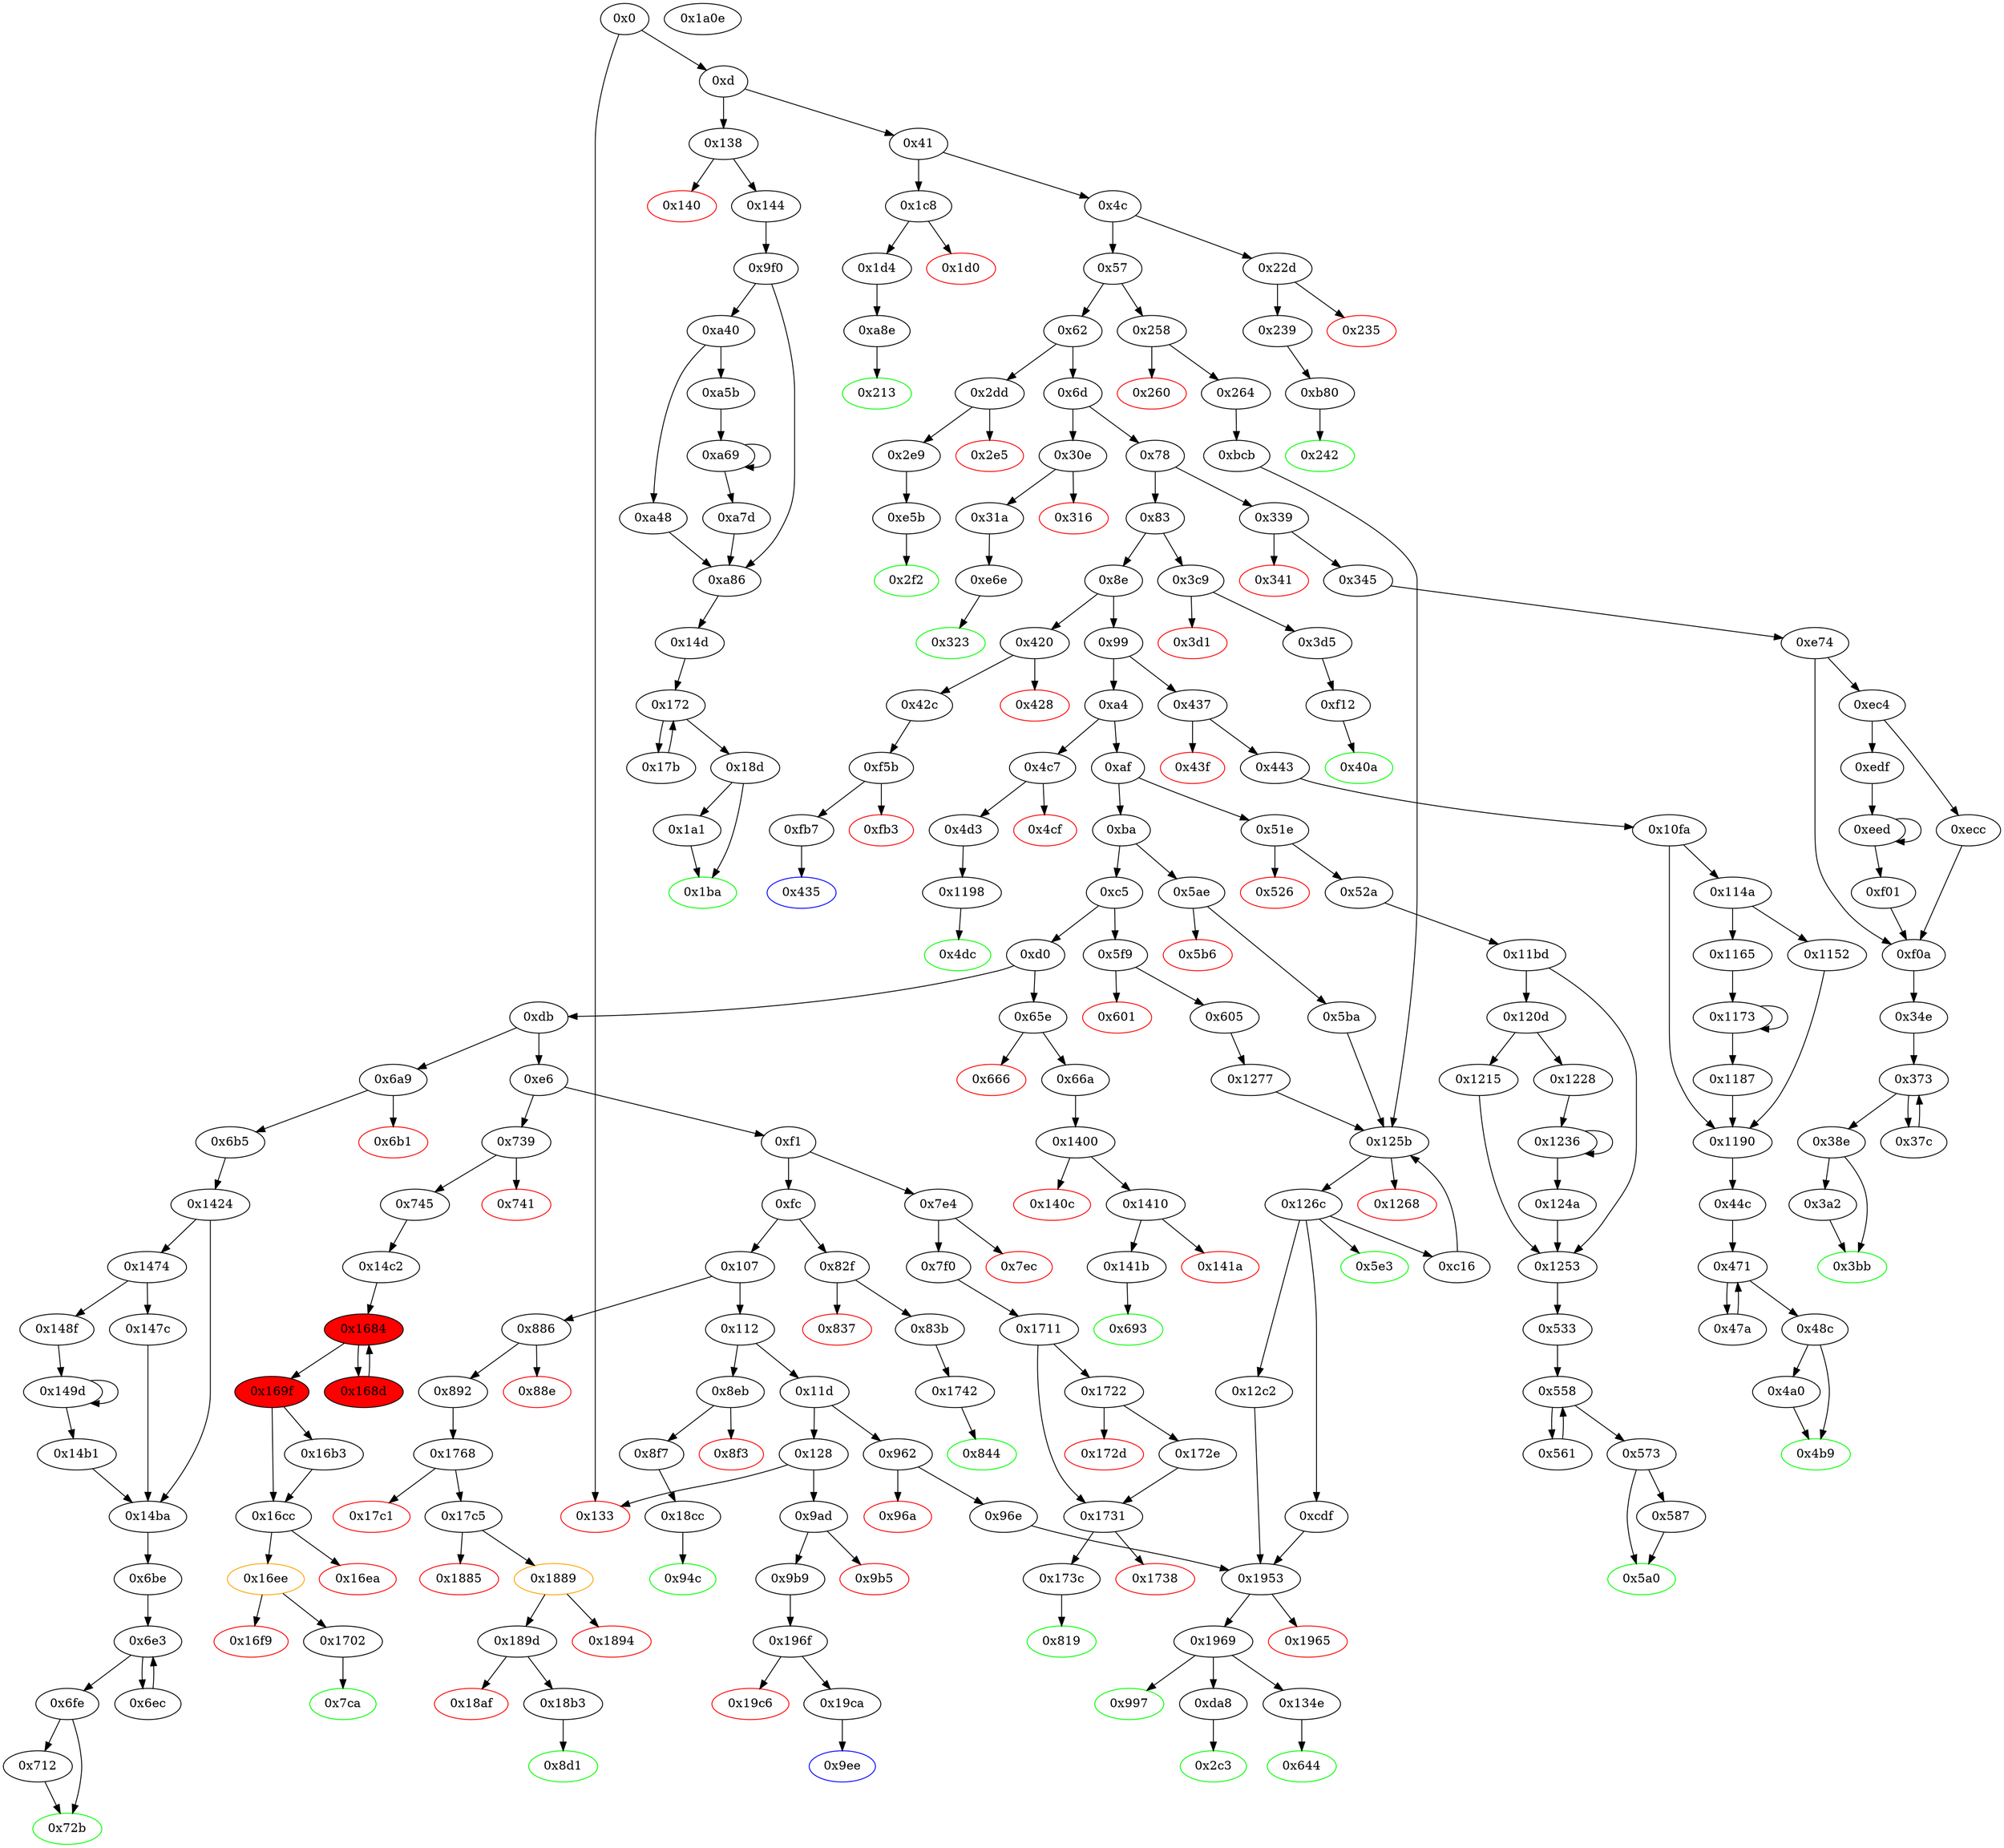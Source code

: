 digraph "" {
"0x5b6" [color=red, fillcolor=white, id="0x5b6", style=filled, tooltip="Block 0x5b6\n[0x5b6:0x5b9]\n---\nPredecessors: [0x5ae]\nSuccessors: []\n---\n0x5b6 PUSH1 0x0\n0x5b8 DUP1\n0x5b9 REVERT\n---\n0x5b6: V424 = 0x0\n0x5b9: REVERT 0x0 0x0\n---\nEntry stack: [V11, V421]\nStack pops: 0\nStack additions: []\nExit stack: [V11, V421]\n\nDef sites:\nV11: {0xd.0x35}\nV421: {0x5ae.0x5af}\n"];
"0x1165" [fillcolor=white, id="0x1165", style=filled, tooltip="Block 0x1165\n[0x1165:0x1172]\n---\nPredecessors: [0x114a]\nSuccessors: [0x1173]\n---\n0x1165 JUMPDEST\n0x1166 DUP3\n0x1167 ADD\n0x1168 SWAP2\n0x1169 SWAP1\n0x116a PUSH1 0x0\n0x116c MSTORE\n0x116d PUSH1 0x20\n0x116f PUSH1 0x0\n0x1171 SHA3\n0x1172 SWAP1\n---\n0x1165: JUMPDEST \n0x1167: V1179 = ADD V1155 V1166\n0x116a: V1180 = 0x0\n0x116c: M[0x0] = 0x4\n0x116d: V1181 = 0x20\n0x116f: V1182 = 0x0\n0x1171: V1183 = SHA3 0x0 0x20\n---\nEntry stack: [V11, 0x44c, V1151, 0x4, V1142, V1155, 0x4, V1166]\nStack pops: 3\nStack additions: [V1179, V1183, S2]\nExit stack: [V11, 0x44c, V1151, 0x4, V1142, V1179, V1183, V1155]\n\nDef sites:\nV11: {0xd.0x35}\n0x44c: {0x443.0x445}\nV1151: {0x10fa.0x111f}\n0x4: {0x10fa.0x10fb}\nV1142: {0x10fa.0x110f}\nV1155: {0x10fa.0x112f}\n0x4: {0x10fa.0x10fb}\nV1166: {0x10fa.0x1143}\n"];
"0x147c" [fillcolor=white, id="0x147c", style=filled, tooltip="Block 0x147c\n[0x147c:0x148e]\n---\nPredecessors: [0x1474]\nSuccessors: [0x14ba]\n---\n0x147c PUSH2 0x100\n0x147f DUP1\n0x1480 DUP4\n0x1481 SLOAD\n0x1482 DIV\n0x1483 MUL\n0x1484 DUP4\n0x1485 MSTORE\n0x1486 SWAP2\n0x1487 PUSH1 0x20\n0x1489 ADD\n0x148a SWAP2\n0x148b PUSH2 0x14ba\n0x148e JUMP\n---\n0x147c: V1396 = 0x100\n0x1481: V1397 = S[0x3]\n0x1482: V1398 = DIV V1397 0x100\n0x1483: V1399 = MUL V1398 0x100\n0x1485: M[V1379] = V1399\n0x1487: V1400 = 0x20\n0x1489: V1401 = ADD 0x20 V1379\n0x148b: V1402 = 0x14ba\n0x148e: JUMP 0x14ba\n---\nEntry stack: [V11, 0x6be, V1375, 0x3, V1366, V1379, 0x3, V1390]\nStack pops: 3\nStack additions: [V1401, S1, S0]\nExit stack: [V11, 0x6be, V1375, 0x3, V1366, V1401, 0x3, V1390]\n\nDef sites:\nV11: {0xd.0x35}\n0x6be: {0x6b5.0x6b7}\nV1375: {0x1424.0x1449}\n0x3: {0x1424.0x1425}\nV1366: {0x1424.0x1439}\nV1379: {0x1424.0x1459}\n0x3: {0x1424.0x1425}\nV1390: {0x1424.0x146d}\n"];
"0xa7d" [fillcolor=white, id="0xa7d", style=filled, tooltip="Block 0xa7d\n[0xa7d:0xa85]\n---\nPredecessors: [0xa69]\nSuccessors: [0xa86]\n---\n0xa7d DUP3\n0xa7e SWAP1\n0xa7f SUB\n0xa80 PUSH1 0x1f\n0xa82 AND\n0xa83 DUP3\n0xa84 ADD\n0xa85 SWAP2\n---\n0xa7f: V787 = SUB V784 V775\n0xa80: V788 = 0x1f\n0xa82: V789 = AND 0x1f V787\n0xa84: V790 = ADD V775 V789\n---\nEntry stack: [V11, 0x14d, V747, 0x6, V738, V775, V782, V784]\nStack pops: 3\nStack additions: [V790, S1, S2]\nExit stack: [V11, 0x14d, V747, 0x6, V738, V790, V782, V775]\n\nDef sites:\nV11: {0xd.0x35}\n0x14d: {0x144.0x146}\nV747: {0x9f0.0xa15}\n0x6: {0x9f0.0x9f1}\nV738: {0x9f0.0xa05}\nV775: {0xa5b.0xa5d}\nV782: {0xa69.0xa71}\nV784: {0xa69.0xa75}\n"];
"0x1768" [fillcolor=white, id="0x1768", style=filled, tooltip="Block 0x1768\n[0x1768:0x17c0]\n---\nPredecessors: [0x892]\nSuccessors: [0x17c1, 0x17c5]\n---\n0x1768 JUMPDEST\n0x1769 PUSH1 0x0\n0x176b DUP1\n0x176c PUSH1 0x0\n0x176e SWAP1\n0x176f SLOAD\n0x1770 SWAP1\n0x1771 PUSH2 0x100\n0x1774 EXP\n0x1775 SWAP1\n0x1776 DIV\n0x1777 PUSH20 0xffffffffffffffffffffffffffffffffffffffff\n0x178c AND\n0x178d PUSH20 0xffffffffffffffffffffffffffffffffffffffff\n0x17a2 AND\n0x17a3 CALLER\n0x17a4 PUSH20 0xffffffffffffffffffffffffffffffffffffffff\n0x17b9 AND\n0x17ba EQ\n0x17bb ISZERO\n0x17bc ISZERO\n0x17bd PUSH2 0x17c5\n0x17c0 JUMPI\n---\n0x1768: JUMPDEST \n0x1769: V1562 = 0x0\n0x176c: V1563 = 0x0\n0x176f: V1564 = S[0x0]\n0x1771: V1565 = 0x100\n0x1774: V1566 = EXP 0x100 0x0\n0x1776: V1567 = DIV V1564 0x1\n0x1777: V1568 = 0xffffffffffffffffffffffffffffffffffffffff\n0x178c: V1569 = AND 0xffffffffffffffffffffffffffffffffffffffff V1567\n0x178d: V1570 = 0xffffffffffffffffffffffffffffffffffffffff\n0x17a2: V1571 = AND 0xffffffffffffffffffffffffffffffffffffffff V1569\n0x17a3: V1572 = CALLER\n0x17a4: V1573 = 0xffffffffffffffffffffffffffffffffffffffff\n0x17b9: V1574 = AND 0xffffffffffffffffffffffffffffffffffffffff V1572\n0x17ba: V1575 = EQ V1574 V1571\n0x17bb: V1576 = ISZERO V1575\n0x17bc: V1577 = ISZERO V1576\n0x17bd: V1578 = 0x17c5\n0x17c0: JUMPI 0x17c5 V1577\n---\nEntry stack: [V11, 0x8d1, V644, V647]\nStack pops: 0\nStack additions: [0x0]\nExit stack: [V11, 0x8d1, V644, V647, 0x0]\n\nDef sites:\nV11: {0xd.0x35}\n0x8d1: {0x892.0x894}\nV644: {0x892.0x8b7}\nV647: {0x892.0x8c1}\n"];
"0x18b3" [fillcolor=white, id="0x18b3", style=filled, tooltip="Block 0x18b3\n[0x18b3:0x18cb]\n---\nPredecessors: [0x189d]\nSuccessors: [0x8d1]\n---\n0x18b3 JUMPDEST\n0x18b4 DUP2\n0x18b5 ADD\n0x18b6 SWAP1\n0x18b7 DUP1\n0x18b8 DUP1\n0x18b9 MLOAD\n0x18ba SWAP1\n0x18bb PUSH1 0x20\n0x18bd ADD\n0x18be SWAP1\n0x18bf SWAP3\n0x18c0 SWAP2\n0x18c1 SWAP1\n0x18c2 POP\n0x18c3 POP\n0x18c4 POP\n0x18c5 SWAP1\n0x18c6 POP\n0x18c7 SWAP3\n0x18c8 SWAP2\n0x18c9 POP\n0x18ca POP\n0x18cb JUMP\n---\n0x18b3: JUMPDEST \n0x18b5: V1633 = ADD V1626 V1627\n0x18b9: V1634 = M[V1626]\n0x18bb: V1635 = 0x20\n0x18bd: V1636 = ADD 0x20 V1626\n0x18cb: JUMP 0x8d1\n---\nEntry stack: [V11, 0x8d1, V644, V647, 0x0, V1626, V1627]\nStack pops: 6\nStack additions: [V1634]\nExit stack: [V11, V1634]\n\nDef sites:\nV11: {0xd.0x35}\n0x8d1: {0x892.0x894}\nV644: {0x892.0x8b7}\nV647: {0x892.0x8c1}\n0x0: {0x1768.0x1769}\nV1626: {0x189d.0x18a4}\nV1627: {0x189d.0x18a5}\n"];
"0x1742" [fillcolor=white, id="0x1742", style=filled, tooltip="Block 0x1742\n[0x1742:0x1767]\n---\nPredecessors: [0x83b]\nSuccessors: [0x844]\n---\n0x1742 JUMPDEST\n0x1743 PUSH1 0x1\n0x1745 PUSH1 0x0\n0x1747 SWAP1\n0x1748 SLOAD\n0x1749 SWAP1\n0x174a PUSH2 0x100\n0x174d EXP\n0x174e SWAP1\n0x174f DIV\n0x1750 PUSH20 0xffffffffffffffffffffffffffffffffffffffff\n0x1765 AND\n0x1766 DUP2\n0x1767 JUMP\n---\n0x1742: JUMPDEST \n0x1743: V1554 = 0x1\n0x1745: V1555 = 0x0\n0x1748: V1556 = S[0x1]\n0x174a: V1557 = 0x100\n0x174d: V1558 = EXP 0x100 0x0\n0x174f: V1559 = DIV V1556 0x1\n0x1750: V1560 = 0xffffffffffffffffffffffffffffffffffffffff\n0x1765: V1561 = AND 0xffffffffffffffffffffffffffffffffffffffff V1559\n0x1767: JUMP 0x844\n---\nEntry stack: [V11, 0x844]\nStack pops: 1\nStack additions: [S0, V1561]\nExit stack: [V11, 0x844, V1561]\n\nDef sites:\nV11: {0xd.0x35}\n0x844: {0x83b.0x83d}\n"];
"0x14c2" [fillcolor=white, id="0x14c2", style=filled, tooltip="Block 0x14c2\n[0x14c2:0x1683]\n---\nPredecessors: [0x745]\nSuccessors: [0x1684]\n---\n0x14c2 JUMPDEST\n0x14c3 PUSH1 0x0\n0x14c5 DUP3\n0x14c6 PUSH1 0xa\n0x14c8 PUSH1 0x0\n0x14ca CALLER\n0x14cb PUSH20 0xffffffffffffffffffffffffffffffffffffffff\n0x14e0 AND\n0x14e1 PUSH20 0xffffffffffffffffffffffffffffffffffffffff\n0x14f6 AND\n0x14f7 DUP2\n0x14f8 MSTORE\n0x14f9 PUSH1 0x20\n0x14fb ADD\n0x14fc SWAP1\n0x14fd DUP2\n0x14fe MSTORE\n0x14ff PUSH1 0x20\n0x1501 ADD\n0x1502 PUSH1 0x0\n0x1504 SHA3\n0x1505 PUSH1 0x0\n0x1507 DUP7\n0x1508 PUSH20 0xffffffffffffffffffffffffffffffffffffffff\n0x151d AND\n0x151e PUSH20 0xffffffffffffffffffffffffffffffffffffffff\n0x1533 AND\n0x1534 DUP2\n0x1535 MSTORE\n0x1536 PUSH1 0x20\n0x1538 ADD\n0x1539 SWAP1\n0x153a DUP2\n0x153b MSTORE\n0x153c PUSH1 0x20\n0x153e ADD\n0x153f PUSH1 0x0\n0x1541 SHA3\n0x1542 DUP2\n0x1543 SWAP1\n0x1544 SSTORE\n0x1545 POP\n0x1546 DUP4\n0x1547 PUSH20 0xffffffffffffffffffffffffffffffffffffffff\n0x155c AND\n0x155d CALLER\n0x155e PUSH20 0xffffffffffffffffffffffffffffffffffffffff\n0x1573 AND\n0x1574 PUSH32 0x8c5be1e5ebec7d5bd14f71427d1e84f3dd0314c0f7b2291e5b200ac8c7c3b925\n0x1595 DUP6\n0x1596 PUSH1 0x40\n0x1598 MLOAD\n0x1599 DUP1\n0x159a DUP3\n0x159b DUP2\n0x159c MSTORE\n0x159d PUSH1 0x20\n0x159f ADD\n0x15a0 SWAP2\n0x15a1 POP\n0x15a2 POP\n0x15a3 PUSH1 0x40\n0x15a5 MLOAD\n0x15a6 DUP1\n0x15a7 SWAP2\n0x15a8 SUB\n0x15a9 SWAP1\n0x15aa LOG3\n0x15ab DUP4\n0x15ac PUSH20 0xffffffffffffffffffffffffffffffffffffffff\n0x15c1 AND\n0x15c2 PUSH4 0x8f4ffcb1\n0x15c7 CALLER\n0x15c8 DUP6\n0x15c9 ADDRESS\n0x15ca DUP7\n0x15cb PUSH1 0x40\n0x15cd MLOAD\n0x15ce DUP6\n0x15cf PUSH4 0xffffffff\n0x15d4 AND\n0x15d5 PUSH29 0x100000000000000000000000000000000000000000000000000000000\n0x15f3 MUL\n0x15f4 DUP2\n0x15f5 MSTORE\n0x15f6 PUSH1 0x4\n0x15f8 ADD\n0x15f9 DUP1\n0x15fa DUP6\n0x15fb PUSH20 0xffffffffffffffffffffffffffffffffffffffff\n0x1610 AND\n0x1611 PUSH20 0xffffffffffffffffffffffffffffffffffffffff\n0x1626 AND\n0x1627 DUP2\n0x1628 MSTORE\n0x1629 PUSH1 0x20\n0x162b ADD\n0x162c DUP5\n0x162d DUP2\n0x162e MSTORE\n0x162f PUSH1 0x20\n0x1631 ADD\n0x1632 DUP4\n0x1633 PUSH20 0xffffffffffffffffffffffffffffffffffffffff\n0x1648 AND\n0x1649 PUSH20 0xffffffffffffffffffffffffffffffffffffffff\n0x165e AND\n0x165f DUP2\n0x1660 MSTORE\n0x1661 PUSH1 0x20\n0x1663 ADD\n0x1664 DUP1\n0x1665 PUSH1 0x20\n0x1667 ADD\n0x1668 DUP3\n0x1669 DUP2\n0x166a SUB\n0x166b DUP3\n0x166c MSTORE\n0x166d DUP4\n0x166e DUP2\n0x166f DUP2\n0x1670 MLOAD\n0x1671 DUP2\n0x1672 MSTORE\n0x1673 PUSH1 0x20\n0x1675 ADD\n0x1676 SWAP2\n0x1677 POP\n0x1678 DUP1\n0x1679 MLOAD\n0x167a SWAP1\n0x167b PUSH1 0x20\n0x167d ADD\n0x167e SWAP1\n0x167f DUP1\n0x1680 DUP4\n0x1681 DUP4\n0x1682 PUSH1 0x0\n---\n0x14c2: JUMPDEST \n0x14c3: V1419 = 0x0\n0x14c6: V1420 = 0xa\n0x14c8: V1421 = 0x0\n0x14ca: V1422 = CALLER\n0x14cb: V1423 = 0xffffffffffffffffffffffffffffffffffffffff\n0x14e0: V1424 = AND 0xffffffffffffffffffffffffffffffffffffffff V1422\n0x14e1: V1425 = 0xffffffffffffffffffffffffffffffffffffffff\n0x14f6: V1426 = AND 0xffffffffffffffffffffffffffffffffffffffff V1424\n0x14f8: M[0x0] = V1426\n0x14f9: V1427 = 0x20\n0x14fb: V1428 = ADD 0x20 0x0\n0x14fe: M[0x20] = 0xa\n0x14ff: V1429 = 0x20\n0x1501: V1430 = ADD 0x20 0x20\n0x1502: V1431 = 0x0\n0x1504: V1432 = SHA3 0x0 0x40\n0x1505: V1433 = 0x0\n0x1508: V1434 = 0xffffffffffffffffffffffffffffffffffffffff\n0x151d: V1435 = AND 0xffffffffffffffffffffffffffffffffffffffff V554\n0x151e: V1436 = 0xffffffffffffffffffffffffffffffffffffffff\n0x1533: V1437 = AND 0xffffffffffffffffffffffffffffffffffffffff V1435\n0x1535: M[0x0] = V1437\n0x1536: V1438 = 0x20\n0x1538: V1439 = ADD 0x20 0x0\n0x153b: M[0x20] = V1432\n0x153c: V1440 = 0x20\n0x153e: V1441 = ADD 0x20 0x20\n0x153f: V1442 = 0x0\n0x1541: V1443 = SHA3 0x0 0x40\n0x1544: S[V1443] = V557\n0x1547: V1444 = 0xffffffffffffffffffffffffffffffffffffffff\n0x155c: V1445 = AND 0xffffffffffffffffffffffffffffffffffffffff V554\n0x155d: V1446 = CALLER\n0x155e: V1447 = 0xffffffffffffffffffffffffffffffffffffffff\n0x1573: V1448 = AND 0xffffffffffffffffffffffffffffffffffffffff V1446\n0x1574: V1449 = 0x8c5be1e5ebec7d5bd14f71427d1e84f3dd0314c0f7b2291e5b200ac8c7c3b925\n0x1596: V1450 = 0x40\n0x1598: V1451 = M[0x40]\n0x159c: M[V1451] = V557\n0x159d: V1452 = 0x20\n0x159f: V1453 = ADD 0x20 V1451\n0x15a3: V1454 = 0x40\n0x15a5: V1455 = M[0x40]\n0x15a8: V1456 = SUB V1453 V1455\n0x15aa: LOG V1455 V1456 0x8c5be1e5ebec7d5bd14f71427d1e84f3dd0314c0f7b2291e5b200ac8c7c3b925 V1448 V1445\n0x15ac: V1457 = 0xffffffffffffffffffffffffffffffffffffffff\n0x15c1: V1458 = AND 0xffffffffffffffffffffffffffffffffffffffff V554\n0x15c2: V1459 = 0x8f4ffcb1\n0x15c7: V1460 = CALLER\n0x15c9: V1461 = ADDRESS\n0x15cb: V1462 = 0x40\n0x15cd: V1463 = M[0x40]\n0x15cf: V1464 = 0xffffffff\n0x15d4: V1465 = AND 0xffffffff 0x8f4ffcb1\n0x15d5: V1466 = 0x100000000000000000000000000000000000000000000000000000000\n0x15f3: V1467 = MUL 0x100000000000000000000000000000000000000000000000000000000 0x8f4ffcb1\n0x15f5: M[V1463] = 0x8f4ffcb100000000000000000000000000000000000000000000000000000000\n0x15f6: V1468 = 0x4\n0x15f8: V1469 = ADD 0x4 V1463\n0x15fb: V1470 = 0xffffffffffffffffffffffffffffffffffffffff\n0x1610: V1471 = AND 0xffffffffffffffffffffffffffffffffffffffff V1460\n0x1611: V1472 = 0xffffffffffffffffffffffffffffffffffffffff\n0x1626: V1473 = AND 0xffffffffffffffffffffffffffffffffffffffff V1471\n0x1628: M[V1469] = V1473\n0x1629: V1474 = 0x20\n0x162b: V1475 = ADD 0x20 V1469\n0x162e: M[V1475] = V557\n0x162f: V1476 = 0x20\n0x1631: V1477 = ADD 0x20 V1475\n0x1633: V1478 = 0xffffffffffffffffffffffffffffffffffffffff\n0x1648: V1479 = AND 0xffffffffffffffffffffffffffffffffffffffff V1461\n0x1649: V1480 = 0xffffffffffffffffffffffffffffffffffffffff\n0x165e: V1481 = AND 0xffffffffffffffffffffffffffffffffffffffff V1479\n0x1660: M[V1477] = V1481\n0x1661: V1482 = 0x20\n0x1663: V1483 = ADD 0x20 V1477\n0x1665: V1484 = 0x20\n0x1667: V1485 = ADD 0x20 V1483\n0x166a: V1486 = SUB V1485 V1469\n0x166c: M[V1483] = V1486\n0x1670: V1487 = M[V575]\n0x1672: M[V1485] = V1487\n0x1673: V1488 = 0x20\n0x1675: V1489 = ADD 0x20 V1485\n0x1679: V1490 = M[V575]\n0x167b: V1491 = 0x20\n0x167d: V1492 = ADD 0x20 V575\n0x1682: V1493 = 0x0\n---\nEntry stack: [V11, 0x7ca, V554, V557, V575]\nStack pops: 3\nStack additions: [S2, S1, S0, 0x0, V1458, 0x8f4ffcb1, V1460, S1, V1461, S0, V1469, V1483, V1489, V1492, V1490, V1490, V1489, V1492, 0x0]\nExit stack: [V11, 0x7ca, V554, V557, V575, 0x0, V1458, 0x8f4ffcb1, V1460, V557, V1461, V575, V1469, V1483, V1489, V1492, V1490, V1490, V1489, V1492, 0x0]\n\nDef sites:\nV11: {0xd.0x35}\n0x7ca: {0x745.0x747}\nV554: {0x745.0x76a}\nV557: {0x745.0x774}\nV575: {0x745.0x79d}\n"];
"0xdb" [fillcolor=white, id="0xdb", style=filled, tooltip="Block 0xdb\n[0xdb:0xe5]\n---\nPredecessors: [0xd0]\nSuccessors: [0xe6, 0x6a9]\n---\n0xdb DUP1\n0xdc PUSH4 0xc9409693\n0xe1 EQ\n0xe2 PUSH2 0x6a9\n0xe5 JUMPI\n---\n0xdc: V57 = 0xc9409693\n0xe1: V58 = EQ 0xc9409693 V11\n0xe2: V59 = 0x6a9\n0xe5: JUMPI 0x6a9 V58\n---\nEntry stack: [V11]\nStack pops: 1\nStack additions: [S0]\nExit stack: [V11]\n\nDef sites:\nV11: {0xd.0x35}\n"];
"0x1ba" [color=green, fillcolor=white, id="0x1ba", style=filled, tooltip="Block 0x1ba\n[0x1ba:0x1c7]\n---\nPredecessors: [0x18d, 0x1a1]\nSuccessors: []\n---\n0x1ba JUMPDEST\n0x1bb POP\n0x1bc SWAP3\n0x1bd POP\n0x1be POP\n0x1bf POP\n0x1c0 PUSH1 0x40\n0x1c2 MLOAD\n0x1c3 DUP1\n0x1c4 SWAP2\n0x1c5 SUB\n0x1c6 SWAP1\n0x1c7 RETURN\n---\n0x1ba: JUMPDEST \n0x1c0: V126 = 0x40\n0x1c2: V127 = M[0x40]\n0x1c5: V128 = SUB S1 V127\n0x1c7: RETURN V127 V128\n---\nEntry stack: [V11, 0x14d, V747, V89, V89, S1, V111]\nStack pops: 5\nStack additions: []\nExit stack: [V11, 0x14d]\n\nDef sites:\nV11: {0xd.0x35}\n0x14d: {0x144.0x146}\nV747: {0x9f0.0xa15}\nV89: {0x14d.0x150}\nV89: {0x14d.0x150}\nS1: {0x1a1.0x1b7, 0x18d.0x196}\nV111: {0x18d.0x19a}\n"];
"0x5ae" [fillcolor=white, id="0x5ae", style=filled, tooltip="Block 0x5ae\n[0x5ae:0x5b5]\n---\nPredecessors: [0xba]\nSuccessors: [0x5b6, 0x5ba]\n---\n0x5ae JUMPDEST\n0x5af CALLVALUE\n0x5b0 DUP1\n0x5b1 ISZERO\n0x5b2 PUSH2 0x5ba\n0x5b5 JUMPI\n---\n0x5ae: JUMPDEST \n0x5af: V421 = CALLVALUE\n0x5b1: V422 = ISZERO V421\n0x5b2: V423 = 0x5ba\n0x5b5: JUMPI 0x5ba V422\n---\nEntry stack: [V11]\nStack pops: 0\nStack additions: [V421]\nExit stack: [V11, V421]\n\nDef sites:\nV11: {0xd.0x35}\n"];
"0x526" [color=red, fillcolor=white, id="0x526", style=filled, tooltip="Block 0x526\n[0x526:0x529]\n---\nPredecessors: [0x51e]\nSuccessors: []\n---\n0x526 PUSH1 0x0\n0x528 DUP1\n0x529 REVERT\n---\n0x526: V377 = 0x0\n0x529: REVERT 0x0 0x0\n---\nEntry stack: [V11, V374]\nStack pops: 0\nStack additions: []\nExit stack: [V11, V374]\n\nDef sites:\nV11: {0xd.0x35}\nV374: {0x51e.0x51f}\n"];
"0x3d5" [fillcolor=white, id="0x3d5", style=filled, tooltip="Block 0x3d5\n[0x3d5:0x409]\n---\nPredecessors: [0x3c9]\nSuccessors: [0xf12]\n---\n0x3d5 JUMPDEST\n0x3d6 POP\n0x3d7 PUSH2 0x40a\n0x3da PUSH1 0x4\n0x3dc DUP1\n0x3dd CALLDATASIZE\n0x3de SUB\n0x3df DUP2\n0x3e0 ADD\n0x3e1 SWAP1\n0x3e2 DUP1\n0x3e3 DUP1\n0x3e4 CALLDATALOAD\n0x3e5 PUSH20 0xffffffffffffffffffffffffffffffffffffffff\n0x3fa AND\n0x3fb SWAP1\n0x3fc PUSH1 0x20\n0x3fe ADD\n0x3ff SWAP1\n0x400 SWAP3\n0x401 SWAP2\n0x402 SWAP1\n0x403 POP\n0x404 POP\n0x405 POP\n0x406 PUSH2 0xf12\n0x409 JUMP\n---\n0x3d5: JUMPDEST \n0x3d7: V286 = 0x40a\n0x3da: V287 = 0x4\n0x3dd: V288 = CALLDATASIZE\n0x3de: V289 = SUB V288 0x4\n0x3e0: V290 = ADD 0x4 V289\n0x3e4: V291 = CALLDATALOAD 0x4\n0x3e5: V292 = 0xffffffffffffffffffffffffffffffffffffffff\n0x3fa: V293 = AND 0xffffffffffffffffffffffffffffffffffffffff V291\n0x3fc: V294 = 0x20\n0x3fe: V295 = ADD 0x20 0x4\n0x406: V296 = 0xf12\n0x409: JUMP 0xf12\n---\nEntry stack: [V11, V282]\nStack pops: 1\nStack additions: [0x40a, V293]\nExit stack: [V11, 0x40a, V293]\n\nDef sites:\nV11: {0xd.0x35}\nV282: {0x3c9.0x3ca}\n"];
"0xf5b" [fillcolor=white, id="0xf5b", style=filled, tooltip="Block 0xf5b\n[0xf5b:0xfb2]\n---\nPredecessors: [0x42c]\nSuccessors: [0xfb3, 0xfb7]\n---\n0xf5b JUMPDEST\n0xf5c PUSH1 0x1\n0xf5e PUSH1 0x0\n0xf60 SWAP1\n0xf61 SLOAD\n0xf62 SWAP1\n0xf63 PUSH2 0x100\n0xf66 EXP\n0xf67 SWAP1\n0xf68 DIV\n0xf69 PUSH20 0xffffffffffffffffffffffffffffffffffffffff\n0xf7e AND\n0xf7f PUSH20 0xffffffffffffffffffffffffffffffffffffffff\n0xf94 AND\n0xf95 CALLER\n0xf96 PUSH20 0xffffffffffffffffffffffffffffffffffffffff\n0xfab AND\n0xfac EQ\n0xfad ISZERO\n0xfae ISZERO\n0xfaf PUSH2 0xfb7\n0xfb2 JUMPI\n---\n0xf5b: JUMPDEST \n0xf5c: V1054 = 0x1\n0xf5e: V1055 = 0x0\n0xf61: V1056 = S[0x1]\n0xf63: V1057 = 0x100\n0xf66: V1058 = EXP 0x100 0x0\n0xf68: V1059 = DIV V1056 0x1\n0xf69: V1060 = 0xffffffffffffffffffffffffffffffffffffffff\n0xf7e: V1061 = AND 0xffffffffffffffffffffffffffffffffffffffff V1059\n0xf7f: V1062 = 0xffffffffffffffffffffffffffffffffffffffff\n0xf94: V1063 = AND 0xffffffffffffffffffffffffffffffffffffffff V1061\n0xf95: V1064 = CALLER\n0xf96: V1065 = 0xffffffffffffffffffffffffffffffffffffffff\n0xfab: V1066 = AND 0xffffffffffffffffffffffffffffffffffffffff V1064\n0xfac: V1067 = EQ V1066 V1063\n0xfad: V1068 = ISZERO V1067\n0xfae: V1069 = ISZERO V1068\n0xfaf: V1070 = 0xfb7\n0xfb2: JUMPI 0xfb7 V1069\n---\nEntry stack: [V11, 0x435]\nStack pops: 0\nStack additions: []\nExit stack: [V11, 0x435]\n\nDef sites:\nV11: {0xd.0x35}\n0x435: {0x42c.0x42e}\n"];
"0x6b5" [fillcolor=white, id="0x6b5", style=filled, tooltip="Block 0x6b5\n[0x6b5:0x6bd]\n---\nPredecessors: [0x6a9]\nSuccessors: [0x1424]\n---\n0x6b5 JUMPDEST\n0x6b6 POP\n0x6b7 PUSH2 0x6be\n0x6ba PUSH2 0x1424\n0x6bd JUMP\n---\n0x6b5: JUMPDEST \n0x6b7: V500 = 0x6be\n0x6ba: V501 = 0x1424\n0x6bd: JUMP 0x1424\n---\nEntry stack: [V11, V496]\nStack pops: 1\nStack additions: [0x6be]\nExit stack: [V11, 0x6be]\n\nDef sites:\nV11: {0xd.0x35}\nV496: {0x6a9.0x6aa}\n"];
"0xfb3" [color=red, fillcolor=white, id="0xfb3", style=filled, tooltip="Block 0xfb3\n[0xfb3:0xfb6]\n---\nPredecessors: [0xf5b]\nSuccessors: []\n---\n0xfb3 PUSH1 0x0\n0xfb5 DUP1\n0xfb6 REVERT\n---\n0xfb3: V1071 = 0x0\n0xfb6: REVERT 0x0 0x0\n---\nEntry stack: [V11, 0x435]\nStack pops: 0\nStack additions: []\nExit stack: [V11, 0x435]\n\nDef sites:\nV11: {0xd.0x35}\n0x435: {0x42c.0x42e}\n"];
"0x373" [fillcolor=white, id="0x373", style=filled, tooltip="Block 0x373\n[0x373:0x37b]\n---\nPredecessors: [0x34e, 0x37c]\nSuccessors: [0x37c, 0x38e]\n---\n0x373 JUMPDEST\n0x374 DUP4\n0x375 DUP2\n0x376 LT\n0x377 ISZERO\n0x378 PUSH2 0x38e\n0x37b JUMPI\n---\n0x373: JUMPDEST \n0x376: V253 = LT S0 V249\n0x377: V254 = ISZERO V253\n0x378: V255 = 0x38e\n0x37b: JUMPI 0x38e V254\n---\nEntry stack: [V11, 0x34e, V996, V242, V242, V248, V251, V249, V249, V248, V251, S0]\nStack pops: 4\nStack additions: [S3, S2, S1, S0]\nExit stack: [V11, 0x34e, V996, V242, V242, V248, V251, V249, V249, V248, V251, S0]\n\nDef sites:\nV11: {0xd.0x35}\n0x34e: {0x345.0x347}\nV996: {0xe74.0xe99}\nV242: {0x34e.0x351}\nV242: {0x34e.0x351}\nV248: {0x34e.0x364}\nV251: {0x34e.0x36c}\nV249: {0x34e.0x368}\nV249: {0x34e.0x368}\nV248: {0x34e.0x364}\nV251: {0x34e.0x36c}\nS0: {0x37c.0x387, 0x34e.0x371}\n"];
"0x435" [color=blue, fillcolor=white, id="0x435", style=filled, tooltip="Block 0x435\n[0x435:0x436]\n---\nPredecessors: [0xfb7]\nSuccessors: []\n---\n0x435 JUMPDEST\n0x436 STOP\n---\n0x435: JUMPDEST \n0x436: STOP \n---\nEntry stack: [V11]\nStack pops: 0\nStack additions: []\nExit stack: [V11]\n\nDef sites:\nV11: {0xd.0x35}\n"];
"0xa5b" [fillcolor=white, id="0xa5b", style=filled, tooltip="Block 0xa5b\n[0xa5b:0xa68]\n---\nPredecessors: [0xa40]\nSuccessors: [0xa69]\n---\n0xa5b JUMPDEST\n0xa5c DUP3\n0xa5d ADD\n0xa5e SWAP2\n0xa5f SWAP1\n0xa60 PUSH1 0x0\n0xa62 MSTORE\n0xa63 PUSH1 0x20\n0xa65 PUSH1 0x0\n0xa67 SHA3\n0xa68 SWAP1\n---\n0xa5b: JUMPDEST \n0xa5d: V775 = ADD V751 V762\n0xa60: V776 = 0x0\n0xa62: M[0x0] = 0x6\n0xa63: V777 = 0x20\n0xa65: V778 = 0x0\n0xa67: V779 = SHA3 0x0 0x20\n---\nEntry stack: [V11, 0x14d, V747, 0x6, V738, V751, 0x6, V762]\nStack pops: 3\nStack additions: [V775, V779, S2]\nExit stack: [V11, 0x14d, V747, 0x6, V738, V775, V779, V751]\n\nDef sites:\nV11: {0xd.0x35}\n0x14d: {0x144.0x146}\nV747: {0x9f0.0xa15}\n0x6: {0x9f0.0x9f1}\nV738: {0x9f0.0xa05}\nV751: {0x9f0.0xa25}\n0x6: {0x9f0.0x9f1}\nV762: {0x9f0.0xa39}\n"];
"0x9ee" [color=blue, fillcolor=white, id="0x9ee", style=filled, tooltip="Block 0x9ee\n[0x9ee:0x9ef]\n---\nPredecessors: [0x19ca]\nSuccessors: []\n---\n0x9ee JUMPDEST\n0x9ef STOP\n---\n0x9ee: JUMPDEST \n0x9ef: STOP \n---\nEntry stack: [V11]\nStack pops: 0\nStack additions: []\nExit stack: [V11]\n\nDef sites:\nV11: {0xd.0x35}\n"];
"0x52a" [fillcolor=white, id="0x52a", style=filled, tooltip="Block 0x52a\n[0x52a:0x532]\n---\nPredecessors: [0x51e]\nSuccessors: [0x11bd]\n---\n0x52a JUMPDEST\n0x52b POP\n0x52c PUSH2 0x533\n0x52f PUSH2 0x11bd\n0x532 JUMP\n---\n0x52a: JUMPDEST \n0x52c: V378 = 0x533\n0x52f: V379 = 0x11bd\n0x532: JUMP 0x11bd\n---\nEntry stack: [V11, V374]\nStack pops: 1\nStack additions: [0x533]\nExit stack: [V11, 0x533]\n\nDef sites:\nV11: {0xd.0x35}\nV374: {0x51e.0x51f}\n"];
"0x11d" [fillcolor=white, id="0x11d", style=filled, tooltip="Block 0x11d\n[0x11d:0x127]\n---\nPredecessors: [0x112]\nSuccessors: [0x128, 0x962]\n---\n0x11d DUP1\n0x11e PUSH4 0xe6cb9013\n0x123 EQ\n0x124 PUSH2 0x962\n0x127 JUMPI\n---\n0x11e: V75 = 0xe6cb9013\n0x123: V76 = EQ 0xe6cb9013 V11\n0x124: V77 = 0x962\n0x127: JUMPI 0x962 V76\n---\nEntry stack: [V11]\nStack pops: 1\nStack additions: [S0]\nExit stack: [V11]\n\nDef sites:\nV11: {0xd.0x35}\n"];
"0xfc" [fillcolor=white, id="0xfc", style=filled, tooltip="Block 0xfc\n[0xfc:0x106]\n---\nPredecessors: [0xf1]\nSuccessors: [0x107, 0x82f]\n---\n0xfc DUP1\n0xfd PUSH4 0xd4ee1d90\n0x102 EQ\n0x103 PUSH2 0x82f\n0x106 JUMPI\n---\n0xfd: V66 = 0xd4ee1d90\n0x102: V67 = EQ 0xd4ee1d90 V11\n0x103: V68 = 0x82f\n0x106: JUMPI 0x82f V67\n---\nEntry stack: [V11]\nStack pops: 1\nStack additions: [S0]\nExit stack: [V11]\n\nDef sites:\nV11: {0xd.0x35}\n"];
"0xaf" [fillcolor=white, id="0xaf", style=filled, tooltip="Block 0xaf\n[0xaf:0xb9]\n---\nPredecessors: [0xa4]\nSuccessors: [0xba, 0x51e]\n---\n0xaf DUP1\n0xb0 PUSH4 0x95d89b41\n0xb5 EQ\n0xb6 PUSH2 0x51e\n0xb9 JUMPI\n---\n0xb0: V45 = 0x95d89b41\n0xb5: V46 = EQ 0x95d89b41 V11\n0xb6: V47 = 0x51e\n0xb9: JUMPI 0x51e V46\n---\nEntry stack: [V11]\nStack pops: 1\nStack additions: [S0]\nExit stack: [V11]\n\nDef sites:\nV11: {0xd.0x35}\n"];
"0x19ca" [fillcolor=white, id="0x19ca", style=filled, tooltip="Block 0x19ca\n[0x19ca:0x1a0d]\n---\nPredecessors: [0x196f]\nSuccessors: [0x9ee]\n---\n0x19ca JUMPDEST\n0x19cb DUP1\n0x19cc PUSH1 0x1\n0x19ce PUSH1 0x0\n0x19d0 PUSH2 0x100\n0x19d3 EXP\n0x19d4 DUP2\n0x19d5 SLOAD\n0x19d6 DUP2\n0x19d7 PUSH20 0xffffffffffffffffffffffffffffffffffffffff\n0x19ec MUL\n0x19ed NOT\n0x19ee AND\n0x19ef SWAP1\n0x19f0 DUP4\n0x19f1 PUSH20 0xffffffffffffffffffffffffffffffffffffffff\n0x1a06 AND\n0x1a07 MUL\n0x1a08 OR\n0x1a09 SWAP1\n0x1a0a SSTORE\n0x1a0b POP\n0x1a0c POP\n0x1a0d JUMP\n---\n0x19ca: JUMPDEST \n0x19cc: V1687 = 0x1\n0x19ce: V1688 = 0x0\n0x19d0: V1689 = 0x100\n0x19d3: V1690 = EXP 0x100 0x0\n0x19d5: V1691 = S[0x1]\n0x19d7: V1692 = 0xffffffffffffffffffffffffffffffffffffffff\n0x19ec: V1693 = MUL 0xffffffffffffffffffffffffffffffffffffffff 0x1\n0x19ed: V1694 = NOT 0xffffffffffffffffffffffffffffffffffffffff\n0x19ee: V1695 = AND 0xffffffffffffffffffffffff0000000000000000000000000000000000000000 V1691\n0x19f1: V1696 = 0xffffffffffffffffffffffffffffffffffffffff\n0x1a06: V1697 = AND 0xffffffffffffffffffffffffffffffffffffffff V723\n0x1a07: V1698 = MUL V1697 0x1\n0x1a08: V1699 = OR V1698 V1695\n0x1a0a: S[0x1] = V1699\n0x1a0d: JUMP 0x9ee\n---\nEntry stack: [V11, 0x9ee, V723]\nStack pops: 2\nStack additions: []\nExit stack: [V11]\n\nDef sites:\nV11: {0xd.0x35}\n0x9ee: {0x9b9.0x9bb}\nV723: {0x9b9.0x9de}\n"];
"0x16ea" [color=red, fillcolor=white, id="0x16ea", style=filled, tooltip="Block 0x16ea\n[0x16ea:0x16ed]\n---\nPredecessors: [0x16cc]\nSuccessors: []\n---\n0x16ea PUSH1 0x0\n0x16ec DUP1\n0x16ed REVERT\n---\n0x16ea: V1529 = 0x0\n0x16ed: REVERT 0x0 0x0\n---\nEntry stack: [V11, 0x7ca, V554, V557, V575, 0x0, V1458, 0x8f4ffcb1, S7, 0x0, V1522, V1523, V1522, 0x0, V1458, V1526]\nStack pops: 0\nStack additions: []\nExit stack: [V11, 0x7ca, V554, V557, V575, 0x0, V1458, 0x8f4ffcb1, S7, 0x0, V1522, V1523, V1522, 0x0, V1458, V1526]\n\nDef sites:\nV11: {0xd.0x35}\n0x7ca: {0x745.0x747}\nV554: {0x745.0x76a}\nV557: {0x745.0x774}\nV575: {0x745.0x79d}\n0x0: {0x14c2.0x14c3}\nV1458: {0x14c2.0x15c1}\n0x8f4ffcb1: {0x14c2.0x15c2}\nS7: {0x16b3.0x16c9, 0x169f.0x16a8}\n0x0: {0x16cc.0x16d5}\nV1522: {0x16cc.0x16d9}\nV1523: {0x16cc.0x16dc}\nV1522: {0x16cc.0x16d9}\n0x0: {0x16cc.0x16de}\nV1458: {0x14c2.0x15c1}\nV1526: {0x16cc.0x16e3}\n"];
"0xd0" [fillcolor=white, id="0xd0", style=filled, tooltip="Block 0xd0\n[0xd0:0xda]\n---\nPredecessors: [0xc5]\nSuccessors: [0xdb, 0x65e]\n---\n0xd0 DUP1\n0xd1 PUSH4 0xb5931f7c\n0xd6 EQ\n0xd7 PUSH2 0x65e\n0xda JUMPI\n---\n0xd1: V54 = 0xb5931f7c\n0xd6: V55 = EQ 0xb5931f7c V11\n0xd7: V56 = 0x65e\n0xda: JUMPI 0x65e V55\n---\nEntry stack: [V11]\nStack pops: 1\nStack additions: [S0]\nExit stack: [V11]\n\nDef sites:\nV11: {0xd.0x35}\n"];
"0x1722" [fillcolor=white, id="0x1722", style=filled, tooltip="Block 0x1722\n[0x1722:0x172c]\n---\nPredecessors: [0x1711]\nSuccessors: [0x172d, 0x172e]\n---\n0x1722 POP\n0x1723 DUP2\n0x1724 DUP4\n0x1725 DUP3\n0x1726 DUP2\n0x1727 ISZERO\n0x1728 ISZERO\n0x1729 PUSH2 0x172e\n0x172c JUMPI\n---\n0x1727: V1545 = ISZERO V602\n0x1728: V1546 = ISZERO V1545\n0x1729: V1547 = 0x172e\n0x172c: JUMPI 0x172e V1546\n---\nEntry stack: [V11, 0x819, V602, V605, V1541, V1543]\nStack pops: 4\nStack additions: [S3, S2, S1, S2, S3, S1]\nExit stack: [V11, 0x819, V602, V605, V1541, V605, V602, V1541]\n\nDef sites:\nV11: {0xd.0x35}\n0x819: {0x7f0.0x7f2}\nV602: {0x7f0.0x7ff}\nV605: {0x7f0.0x809}\nV1541: {0x1711.0x1716}\nV1543: {0x1711.0x171c}\n"];
"0x16cc" [fillcolor=white, id="0x16cc", style=filled, tooltip="Block 0x16cc\n[0x16cc:0x16e9]\n---\nPredecessors: [0x169f, 0x16b3]\nSuccessors: [0x16ea, 0x16ee]\n---\n0x16cc JUMPDEST\n0x16cd POP\n0x16ce SWAP6\n0x16cf POP\n0x16d0 POP\n0x16d1 POP\n0x16d2 POP\n0x16d3 POP\n0x16d4 POP\n0x16d5 PUSH1 0x0\n0x16d7 PUSH1 0x40\n0x16d9 MLOAD\n0x16da DUP1\n0x16db DUP4\n0x16dc SUB\n0x16dd DUP2\n0x16de PUSH1 0x0\n0x16e0 DUP8\n0x16e1 DUP1\n0x16e2 EXTCODESIZE\n0x16e3 ISZERO\n0x16e4 DUP1\n0x16e5 ISZERO\n0x16e6 PUSH2 0x16ee\n0x16e9 JUMPI\n---\n0x16cc: JUMPDEST \n0x16d5: V1520 = 0x0\n0x16d7: V1521 = 0x40\n0x16d9: V1522 = M[0x40]\n0x16dc: V1523 = SUB S1 V1522\n0x16de: V1524 = 0x0\n0x16e2: V1525 = EXTCODESIZE V1458\n0x16e3: V1526 = ISZERO V1525\n0x16e5: V1527 = ISZERO V1526\n0x16e6: V1528 = 0x16ee\n0x16e9: JUMPI 0x16ee V1527\n---\nEntry stack: [V11, 0x7ca, V554, V557, V575, 0x0, V1458, 0x8f4ffcb1, V1460, V557, V1461, V575, V1469, V1483, S1, V1505]\nStack pops: 10\nStack additions: [S9, S8, S1, 0x0, V1522, V1523, V1522, 0x0, S9, V1526]\nExit stack: [V11, 0x7ca, V554, V557, V575, 0x0, V1458, 0x8f4ffcb1, S1, 0x0, V1522, V1523, V1522, 0x0, V1458, V1526]\n\nDef sites:\nV11: {0xd.0x35}\n0x7ca: {0x745.0x747}\nV554: {0x745.0x76a}\nV557: {0x745.0x774}\nV575: {0x745.0x79d}\n0x0: {0x14c2.0x14c3}\nV1458: {0x14c2.0x15c1}\n0x8f4ffcb1: {0x14c2.0x15c2}\nV1460: {0x14c2.0x15c7}\nV557: {0x745.0x774}\nV1461: {0x14c2.0x15c9}\nV575: {0x745.0x79d}\nV1469: {0x14c2.0x15f8}\nV1483: {0x14c2.0x1663}\nS1: {0x16b3.0x16c9, 0x169f.0x16a8}\nV1505: {0x169f.0x16ac}\n"];
"0xeed" [fillcolor=white, id="0xeed", style=filled, tooltip="Block 0xeed\n[0xeed:0xf00]\n---\nPredecessors: [0xedf, 0xeed]\nSuccessors: [0xeed, 0xf01]\n---\n0xeed JUMPDEST\n0xeee DUP2\n0xeef SLOAD\n0xef0 DUP2\n0xef1 MSTORE\n0xef2 SWAP1\n0xef3 PUSH1 0x1\n0xef5 ADD\n0xef6 SWAP1\n0xef7 PUSH1 0x20\n0xef9 ADD\n0xefa DUP1\n0xefb DUP4\n0xefc GT\n0xefd PUSH2 0xeed\n0xf00 JUMPI\n---\n0xeed: JUMPDEST \n0xeef: V1029 = S[S1]\n0xef1: M[S0] = V1029\n0xef3: V1030 = 0x1\n0xef5: V1031 = ADD 0x1 S1\n0xef7: V1032 = 0x20\n0xef9: V1033 = ADD 0x20 S0\n0xefc: V1034 = GT V1024 V1033\n0xefd: V1035 = 0xeed\n0xf00: JUMPI 0xeed V1034\n---\nEntry stack: [V11, 0x34e, V996, 0x2, V987, V1024, S1, S0]\nStack pops: 3\nStack additions: [S2, V1031, V1033]\nExit stack: [V11, 0x34e, V996, 0x2, V987, V1024, V1031, V1033]\n\nDef sites:\nV11: {0xd.0x35}\n0x34e: {0x345.0x347}\nV996: {0xe74.0xe99}\n0x2: {0xe74.0xe75}\nV987: {0xe74.0xe89}\nV1024: {0xedf.0xee1}\nS1: {0xeed.0xef5, 0xedf.0xeeb}\nS0: {0xeed.0xef9, 0xe74.0xea9}\n"];
"0xc16" [fillcolor=white, id="0xc16", style=filled, tooltip="Block 0xc16\n[0xc16:0xcde]\n---\nPredecessors: [0x126c]\nSuccessors: [0x125b]\n---\n0xc16 JUMPDEST\n0xc17 PUSH1 0x9\n0xc19 PUSH1 0x0\n0xc1b DUP7\n0xc1c PUSH20 0xffffffffffffffffffffffffffffffffffffffff\n0xc31 AND\n0xc32 PUSH20 0xffffffffffffffffffffffffffffffffffffffff\n0xc47 AND\n0xc48 DUP2\n0xc49 MSTORE\n0xc4a PUSH1 0x20\n0xc4c ADD\n0xc4d SWAP1\n0xc4e DUP2\n0xc4f MSTORE\n0xc50 PUSH1 0x20\n0xc52 ADD\n0xc53 PUSH1 0x0\n0xc55 SHA3\n0xc56 DUP2\n0xc57 SWAP1\n0xc58 SSTORE\n0xc59 POP\n0xc5a PUSH2 0xcdf\n0xc5d PUSH1 0xa\n0xc5f PUSH1 0x0\n0xc61 DUP7\n0xc62 PUSH20 0xffffffffffffffffffffffffffffffffffffffff\n0xc77 AND\n0xc78 PUSH20 0xffffffffffffffffffffffffffffffffffffffff\n0xc8d AND\n0xc8e DUP2\n0xc8f MSTORE\n0xc90 PUSH1 0x20\n0xc92 ADD\n0xc93 SWAP1\n0xc94 DUP2\n0xc95 MSTORE\n0xc96 PUSH1 0x20\n0xc98 ADD\n0xc99 PUSH1 0x0\n0xc9b SHA3\n0xc9c PUSH1 0x0\n0xc9e CALLER\n0xc9f PUSH20 0xffffffffffffffffffffffffffffffffffffffff\n0xcb4 AND\n0xcb5 PUSH20 0xffffffffffffffffffffffffffffffffffffffff\n0xcca AND\n0xccb DUP2\n0xccc MSTORE\n0xccd PUSH1 0x20\n0xccf ADD\n0xcd0 SWAP1\n0xcd1 DUP2\n0xcd2 MSTORE\n0xcd3 PUSH1 0x20\n0xcd5 ADD\n0xcd6 PUSH1 0x0\n0xcd8 SHA3\n0xcd9 SLOAD\n0xcda DUP4\n0xcdb PUSH2 0x125b\n0xcde JUMP\n---\n0xc16: JUMPDEST \n0xc17: V863 = 0x9\n0xc19: V864 = 0x0\n0xc1c: V865 = 0xffffffffffffffffffffffffffffffffffffffff\n0xc31: V866 = AND 0xffffffffffffffffffffffffffffffffffffffff S4\n0xc32: V867 = 0xffffffffffffffffffffffffffffffffffffffff\n0xc47: V868 = AND 0xffffffffffffffffffffffffffffffffffffffff V866\n0xc49: M[0x0] = V868\n0xc4a: V869 = 0x20\n0xc4c: V870 = ADD 0x20 0x0\n0xc4f: M[0x20] = 0x9\n0xc50: V871 = 0x20\n0xc52: V872 = ADD 0x20 0x20\n0xc53: V873 = 0x0\n0xc55: V874 = SHA3 0x0 0x40\n0xc58: S[V874] = V1273\n0xc5a: V875 = 0xcdf\n0xc5d: V876 = 0xa\n0xc5f: V877 = 0x0\n0xc62: V878 = 0xffffffffffffffffffffffffffffffffffffffff\n0xc77: V879 = AND 0xffffffffffffffffffffffffffffffffffffffff S4\n0xc78: V880 = 0xffffffffffffffffffffffffffffffffffffffff\n0xc8d: V881 = AND 0xffffffffffffffffffffffffffffffffffffffff V879\n0xc8f: M[0x0] = V881\n0xc90: V882 = 0x20\n0xc92: V883 = ADD 0x20 0x0\n0xc95: M[0x20] = 0xa\n0xc96: V884 = 0x20\n0xc98: V885 = ADD 0x20 0x20\n0xc99: V886 = 0x0\n0xc9b: V887 = SHA3 0x0 0x40\n0xc9c: V888 = 0x0\n0xc9e: V889 = CALLER\n0xc9f: V890 = 0xffffffffffffffffffffffffffffffffffffffff\n0xcb4: V891 = AND 0xffffffffffffffffffffffffffffffffffffffff V889\n0xcb5: V892 = 0xffffffffffffffffffffffffffffffffffffffff\n0xcca: V893 = AND 0xffffffffffffffffffffffffffffffffffffffff V891\n0xccc: M[0x0] = V893\n0xccd: V894 = 0x20\n0xccf: V895 = ADD 0x20 0x0\n0xcd2: M[0x20] = V887\n0xcd3: V896 = 0x20\n0xcd5: V897 = ADD 0x20 0x20\n0xcd6: V898 = 0x0\n0xcd8: V899 = SHA3 0x0 0x40\n0xcd9: V900 = S[V899]\n0xcdb: V901 = 0x125b\n0xcde: JUMP 0x125b\n---\nEntry stack: [V11, S5, S4, S3, S2, S1, V1273]\nStack pops: 5\nStack additions: [S4, S3, S2, S1, 0xcdf, V900, S2]\nExit stack: [V11, S5, S4, S3, S2, S1, 0xcdf, V900, S2]\n\nDef sites:\nV11: {0xd.0x35}\nS5: {0xd.0x35, 0x264.0x266}\nS4: {0x605.0x607, 0x264.0x289}\nS3: {0x605.0x62a, 0x264.0x2a9}\nS2: {0x605.0x634, 0x264.0x2b3}\nS1: {0xbcb.0xbcc, 0xd.0x35, 0x1277.0x1278}\nV1273: {0x126c.0x126f}\n"];
"0x6d" [fillcolor=white, id="0x6d", style=filled, tooltip="Block 0x6d\n[0x6d:0x77]\n---\nPredecessors: [0x62]\nSuccessors: [0x78, 0x30e]\n---\n0x6d DUP1\n0x6e PUSH4 0x3eaaf86b\n0x73 EQ\n0x74 PUSH2 0x30e\n0x77 JUMPI\n---\n0x6e: V27 = 0x3eaaf86b\n0x73: V28 = EQ 0x3eaaf86b V11\n0x74: V29 = 0x30e\n0x77: JUMPI 0x30e V28\n---\nEntry stack: [V11]\nStack pops: 1\nStack additions: [S0]\nExit stack: [V11]\n\nDef sites:\nV11: {0xd.0x35}\n"];
"0x1c8" [fillcolor=white, id="0x1c8", style=filled, tooltip="Block 0x1c8\n[0x1c8:0x1cf]\n---\nPredecessors: [0x41]\nSuccessors: [0x1d0, 0x1d4]\n---\n0x1c8 JUMPDEST\n0x1c9 CALLVALUE\n0x1ca DUP1\n0x1cb ISZERO\n0x1cc PUSH2 0x1d4\n0x1cf JUMPI\n---\n0x1c8: JUMPDEST \n0x1c9: V129 = CALLVALUE\n0x1cb: V130 = ISZERO V129\n0x1cc: V131 = 0x1d4\n0x1cf: JUMPI 0x1d4 V130\n---\nEntry stack: [V11]\nStack pops: 0\nStack additions: [V129]\nExit stack: [V11, V129]\n\nDef sites:\nV11: {0xd.0x35}\n"];
"0x1277" [fillcolor=white, id="0x1277", style=filled, tooltip="Block 0x1277\n[0x1277:0x12c1]\n---\nPredecessors: [0x605]\nSuccessors: [0x125b]\n---\n0x1277 JUMPDEST\n0x1278 PUSH1 0x0\n0x127a PUSH2 0x12c2\n0x127d PUSH1 0x9\n0x127f PUSH1 0x0\n0x1281 CALLER\n0x1282 PUSH20 0xffffffffffffffffffffffffffffffffffffffff\n0x1297 AND\n0x1298 PUSH20 0xffffffffffffffffffffffffffffffffffffffff\n0x12ad AND\n0x12ae DUP2\n0x12af MSTORE\n0x12b0 PUSH1 0x20\n0x12b2 ADD\n0x12b3 SWAP1\n0x12b4 DUP2\n0x12b5 MSTORE\n0x12b6 PUSH1 0x20\n0x12b8 ADD\n0x12b9 PUSH1 0x0\n0x12bb SHA3\n0x12bc SLOAD\n0x12bd DUP4\n0x12be PUSH2 0x125b\n0x12c1 JUMP\n---\n0x1277: JUMPDEST \n0x1278: V1274 = 0x0\n0x127a: V1275 = 0x12c2\n0x127d: V1276 = 0x9\n0x127f: V1277 = 0x0\n0x1281: V1278 = CALLER\n0x1282: V1279 = 0xffffffffffffffffffffffffffffffffffffffff\n0x1297: V1280 = AND 0xffffffffffffffffffffffffffffffffffffffff V1278\n0x1298: V1281 = 0xffffffffffffffffffffffffffffffffffffffff\n0x12ad: V1282 = AND 0xffffffffffffffffffffffffffffffffffffffff V1280\n0x12af: M[0x0] = V1282\n0x12b0: V1283 = 0x20\n0x12b2: V1284 = ADD 0x20 0x0\n0x12b5: M[0x20] = 0x9\n0x12b6: V1285 = 0x20\n0x12b8: V1286 = ADD 0x20 0x20\n0x12b9: V1287 = 0x0\n0x12bb: V1288 = SHA3 0x0 0x40\n0x12bc: V1289 = S[V1288]\n0x12be: V1290 = 0x125b\n0x12c1: JUMP 0x125b\n---\nEntry stack: [V11, 0x644, V455, V458]\nStack pops: 1\nStack additions: [S0, 0x0, 0x12c2, V1289, S0]\nExit stack: [V11, 0x644, V455, V458, 0x0, 0x12c2, V1289, V458]\n\nDef sites:\nV11: {0xd.0x35}\n0x644: {0x605.0x607}\nV455: {0x605.0x62a}\nV458: {0x605.0x634}\n"];
"0x18af" [color=red, fillcolor=white, id="0x18af", style=filled, tooltip="Block 0x18af\n[0x18af:0x18b2]\n---\nPredecessors: [0x189d]\nSuccessors: []\n---\n0x18af PUSH1 0x0\n0x18b1 DUP1\n0x18b2 REVERT\n---\n0x18af: V1632 = 0x0\n0x18b2: REVERT 0x0 0x0\n---\nEntry stack: [V11, 0x8d1, V644, V647, 0x0, V1626, V1627]\nStack pops: 0\nStack additions: []\nExit stack: [V11, 0x8d1, V644, V647, 0x0, V1626, V1627]\n\nDef sites:\nV11: {0xd.0x35}\n0x8d1: {0x892.0x894}\nV644: {0x892.0x8b7}\nV647: {0x892.0x8c1}\n0x0: {0x1768.0x1769}\nV1626: {0x189d.0x18a4}\nV1627: {0x189d.0x18a5}\n"];
"0x1424" [fillcolor=white, id="0x1424", style=filled, tooltip="Block 0x1424\n[0x1424:0x1473]\n---\nPredecessors: [0x6b5]\nSuccessors: [0x1474, 0x14ba]\n---\n0x1424 JUMPDEST\n0x1425 PUSH1 0x3\n0x1427 DUP1\n0x1428 SLOAD\n0x1429 PUSH1 0x1\n0x142b DUP2\n0x142c PUSH1 0x1\n0x142e AND\n0x142f ISZERO\n0x1430 PUSH2 0x100\n0x1433 MUL\n0x1434 SUB\n0x1435 AND\n0x1436 PUSH1 0x2\n0x1438 SWAP1\n0x1439 DIV\n0x143a DUP1\n0x143b PUSH1 0x1f\n0x143d ADD\n0x143e PUSH1 0x20\n0x1440 DUP1\n0x1441 SWAP2\n0x1442 DIV\n0x1443 MUL\n0x1444 PUSH1 0x20\n0x1446 ADD\n0x1447 PUSH1 0x40\n0x1449 MLOAD\n0x144a SWAP1\n0x144b DUP2\n0x144c ADD\n0x144d PUSH1 0x40\n0x144f MSTORE\n0x1450 DUP1\n0x1451 SWAP3\n0x1452 SWAP2\n0x1453 SWAP1\n0x1454 DUP2\n0x1455 DUP2\n0x1456 MSTORE\n0x1457 PUSH1 0x20\n0x1459 ADD\n0x145a DUP3\n0x145b DUP1\n0x145c SLOAD\n0x145d PUSH1 0x1\n0x145f DUP2\n0x1460 PUSH1 0x1\n0x1462 AND\n0x1463 ISZERO\n0x1464 PUSH2 0x100\n0x1467 MUL\n0x1468 SUB\n0x1469 AND\n0x146a PUSH1 0x2\n0x146c SWAP1\n0x146d DIV\n0x146e DUP1\n0x146f ISZERO\n0x1470 PUSH2 0x14ba\n0x1473 JUMPI\n---\n0x1424: JUMPDEST \n0x1425: V1355 = 0x3\n0x1428: V1356 = S[0x3]\n0x1429: V1357 = 0x1\n0x142c: V1358 = 0x1\n0x142e: V1359 = AND 0x1 V1356\n0x142f: V1360 = ISZERO V1359\n0x1430: V1361 = 0x100\n0x1433: V1362 = MUL 0x100 V1360\n0x1434: V1363 = SUB V1362 0x1\n0x1435: V1364 = AND V1363 V1356\n0x1436: V1365 = 0x2\n0x1439: V1366 = DIV V1364 0x2\n0x143b: V1367 = 0x1f\n0x143d: V1368 = ADD 0x1f V1366\n0x143e: V1369 = 0x20\n0x1442: V1370 = DIV V1368 0x20\n0x1443: V1371 = MUL V1370 0x20\n0x1444: V1372 = 0x20\n0x1446: V1373 = ADD 0x20 V1371\n0x1447: V1374 = 0x40\n0x1449: V1375 = M[0x40]\n0x144c: V1376 = ADD V1375 V1373\n0x144d: V1377 = 0x40\n0x144f: M[0x40] = V1376\n0x1456: M[V1375] = V1366\n0x1457: V1378 = 0x20\n0x1459: V1379 = ADD 0x20 V1375\n0x145c: V1380 = S[0x3]\n0x145d: V1381 = 0x1\n0x1460: V1382 = 0x1\n0x1462: V1383 = AND 0x1 V1380\n0x1463: V1384 = ISZERO V1383\n0x1464: V1385 = 0x100\n0x1467: V1386 = MUL 0x100 V1384\n0x1468: V1387 = SUB V1386 0x1\n0x1469: V1388 = AND V1387 V1380\n0x146a: V1389 = 0x2\n0x146d: V1390 = DIV V1388 0x2\n0x146f: V1391 = ISZERO V1390\n0x1470: V1392 = 0x14ba\n0x1473: JUMPI 0x14ba V1391\n---\nEntry stack: [V11, 0x6be]\nStack pops: 0\nStack additions: [V1375, 0x3, V1366, V1379, 0x3, V1390]\nExit stack: [V11, 0x6be, V1375, 0x3, V1366, V1379, 0x3, V1390]\n\nDef sites:\nV11: {0xd.0x35}\n0x6be: {0x6b5.0x6b7}\n"];
"0x1474" [fillcolor=white, id="0x1474", style=filled, tooltip="Block 0x1474\n[0x1474:0x147b]\n---\nPredecessors: [0x1424]\nSuccessors: [0x147c, 0x148f]\n---\n0x1474 DUP1\n0x1475 PUSH1 0x1f\n0x1477 LT\n0x1478 PUSH2 0x148f\n0x147b JUMPI\n---\n0x1475: V1393 = 0x1f\n0x1477: V1394 = LT 0x1f V1390\n0x1478: V1395 = 0x148f\n0x147b: JUMPI 0x148f V1394\n---\nEntry stack: [V11, 0x6be, V1375, 0x3, V1366, V1379, 0x3, V1390]\nStack pops: 1\nStack additions: [S0]\nExit stack: [V11, 0x6be, V1375, 0x3, V1366, V1379, 0x3, V1390]\n\nDef sites:\nV11: {0xd.0x35}\n0x6be: {0x6b5.0x6b7}\nV1375: {0x1424.0x1449}\n0x3: {0x1424.0x1425}\nV1366: {0x1424.0x1439}\nV1379: {0x1424.0x1459}\n0x3: {0x1424.0x1425}\nV1390: {0x1424.0x146d}\n"];
"0x38e" [fillcolor=white, id="0x38e", style=filled, tooltip="Block 0x38e\n[0x38e:0x3a1]\n---\nPredecessors: [0x373]\nSuccessors: [0x3a2, 0x3bb]\n---\n0x38e JUMPDEST\n0x38f POP\n0x390 POP\n0x391 POP\n0x392 POP\n0x393 SWAP1\n0x394 POP\n0x395 SWAP1\n0x396 DUP2\n0x397 ADD\n0x398 SWAP1\n0x399 PUSH1 0x1f\n0x39b AND\n0x39c DUP1\n0x39d ISZERO\n0x39e PUSH2 0x3bb\n0x3a1 JUMPI\n---\n0x38e: JUMPDEST \n0x397: V262 = ADD V249 V248\n0x399: V263 = 0x1f\n0x39b: V264 = AND 0x1f V249\n0x39d: V265 = ISZERO V264\n0x39e: V266 = 0x3bb\n0x3a1: JUMPI 0x3bb V265\n---\nEntry stack: [V11, 0x34e, V996, V242, V242, V248, V251, V249, V249, V248, V251, S0]\nStack pops: 7\nStack additions: [V262, V264]\nExit stack: [V11, 0x34e, V996, V242, V242, V262, V264]\n\nDef sites:\nV11: {0xd.0x35}\n0x34e: {0x345.0x347}\nV996: {0xe74.0xe99}\nV242: {0x34e.0x351}\nV242: {0x34e.0x351}\nV248: {0x34e.0x364}\nV251: {0x34e.0x36c}\nV249: {0x34e.0x368}\nV249: {0x34e.0x368}\nV248: {0x34e.0x364}\nV251: {0x34e.0x36c}\nS0: {0x37c.0x387, 0x34e.0x371}\n"];
"0x1894" [color=red, fillcolor=white, id="0x1894", style=filled, tooltip="Block 0x1894\n[0x1894:0x189c]\n---\nPredecessors: [0x1889]\nSuccessors: []\n---\n0x1894 RETURNDATASIZE\n0x1895 PUSH1 0x0\n0x1897 DUP1\n0x1898 RETURNDATACOPY\n0x1899 RETURNDATASIZE\n0x189a PUSH1 0x0\n0x189c REVERT\n---\n0x1894: V1621 = RETURNDATASIZE\n0x1895: V1622 = 0x0\n0x1898: RETURNDATACOPY 0x0 0x0 V1621\n0x1899: V1623 = RETURNDATASIZE\n0x189a: V1624 = 0x0\n0x189c: REVERT 0x0 V1623\n---\nEntry stack: [V11, 0x8d1, V644, V647, 0x0, V1581, 0xa9059cbb, V1605, V1618]\nStack pops: 0\nStack additions: []\nExit stack: [V11, 0x8d1, V644, V647, 0x0, V1581, 0xa9059cbb, V1605, V1618]\n\nDef sites:\nV11: {0xd.0x35}\n0x8d1: {0x892.0x894}\nV644: {0x892.0x8b7}\nV647: {0x892.0x8c1}\n0x0: {0x1768.0x1769}\nV1581: {0x17c5.0x17dc}\n0xa9059cbb: {0x17c5.0x17dd}\nV1605: {0x17c5.0x186b}\nV1618: {0x1889.0x188d}\n"];
"0x587" [fillcolor=white, id="0x587", style=filled, tooltip="Block 0x587\n[0x587:0x59f]\n---\nPredecessors: [0x573]\nSuccessors: [0x5a0]\n---\n0x587 DUP1\n0x588 DUP3\n0x589 SUB\n0x58a DUP1\n0x58b MLOAD\n0x58c PUSH1 0x1\n0x58e DUP4\n0x58f PUSH1 0x20\n0x591 SUB\n0x592 PUSH2 0x100\n0x595 EXP\n0x596 SUB\n0x597 NOT\n0x598 AND\n0x599 DUP2\n0x59a MSTORE\n0x59b PUSH1 0x20\n0x59d ADD\n0x59e SWAP2\n0x59f POP\n---\n0x589: V406 = SUB V401 V403\n0x58b: V407 = M[V406]\n0x58c: V408 = 0x1\n0x58f: V409 = 0x20\n0x591: V410 = SUB 0x20 V403\n0x592: V411 = 0x100\n0x595: V412 = EXP 0x100 V410\n0x596: V413 = SUB V412 0x1\n0x597: V414 = NOT V413\n0x598: V415 = AND V414 V407\n0x59a: M[V406] = V415\n0x59b: V416 = 0x20\n0x59d: V417 = ADD 0x20 V406\n---\nEntry stack: [V11, 0x533, V1222, V381, V381, V401, V403]\nStack pops: 2\nStack additions: [V417, S0]\nExit stack: [V11, 0x533, V1222, V381, V381, V417, V403]\n\nDef sites:\nV11: {0xd.0x35}\n0x533: {0x52a.0x52c}\nV1222: {0x11bd.0x11e2}\nV381: {0x533.0x536}\nV381: {0x533.0x536}\nV401: {0x573.0x57c}\nV403: {0x573.0x580}\n"];
"0x1969" [fillcolor=white, id="0x1969", style=filled, tooltip="Block 0x1969\n[0x1969:0x196e]\n---\nPredecessors: [0x1953]\nSuccessors: [0x997, 0xda8, 0x134e]\n---\n0x1969 JUMPDEST\n0x196a SWAP3\n0x196b SWAP2\n0x196c POP\n0x196d POP\n0x196e JUMP\n---\n0x1969: JUMPDEST \n0x196e: JUMP {0x997, 0xda8, 0x134e}\n---\nEntry stack: [V11, S8, S7, S6, S5, S4, {0x997, 0xda8, 0x134e}, S2, S1, V1663]\nStack pops: 4\nStack additions: [S0]\nExit stack: [V11, S8, S7, S6, S5, S4, V1663]\n\nDef sites:\nV11: {0xd.0x35}\nS8: {0xd.0x35, 0x264.0x266}\nS7: {0x605.0x607, 0x264.0x289}\nS6: {0x605.0x62a, 0x264.0x2a9}\nS5: {0x605.0x634, 0x264.0x2b3}\nS4: {0xbcb.0xbcc, 0xd.0x35, 0x1277.0x1278}\n{0x997, 0xda8, 0x134e}: {0x12c2.0x1306, 0xcdf.0xd60, 0x96e.0x970}\nS2: {0x12c2.0x1348, 0xcdf.0xda2, 0x96e.0x97d}\nS1: {0x605.0x634, 0x264.0x2b3, 0x96e.0x987}\nV1663: {0x1953.0x1958}\n"];
"0x138" [fillcolor=white, id="0x138", style=filled, tooltip="Block 0x138\n[0x138:0x13f]\n---\nPredecessors: [0xd]\nSuccessors: [0x140, 0x144]\n---\n0x138 JUMPDEST\n0x139 CALLVALUE\n0x13a DUP1\n0x13b ISZERO\n0x13c PUSH2 0x144\n0x13f JUMPI\n---\n0x138: JUMPDEST \n0x139: V82 = CALLVALUE\n0x13b: V83 = ISZERO V82\n0x13c: V84 = 0x144\n0x13f: JUMPI 0x144 V83\n---\nEntry stack: [V11]\nStack pops: 0\nStack additions: [V82]\nExit stack: [V11, V82]\n\nDef sites:\nV11: {0xd.0x35}\n"];
"0x83" [fillcolor=white, id="0x83", style=filled, tooltip="Block 0x83\n[0x83:0x8d]\n---\nPredecessors: [0x78]\nSuccessors: [0x8e, 0x3c9]\n---\n0x83 DUP1\n0x84 PUSH4 0x70a08231\n0x89 EQ\n0x8a PUSH2 0x3c9\n0x8d JUMPI\n---\n0x84: V33 = 0x70a08231\n0x89: V34 = EQ 0x70a08231 V11\n0x8a: V35 = 0x3c9\n0x8d: JUMPI 0x3c9 V34\n---\nEntry stack: [V11]\nStack pops: 1\nStack additions: [S0]\nExit stack: [V11]\n\nDef sites:\nV11: {0xd.0x35}\n"];
"0x8f7" [fillcolor=white, id="0x8f7", style=filled, tooltip="Block 0x8f7\n[0x8f7:0x94b]\n---\nPredecessors: [0x8eb]\nSuccessors: [0x18cc]\n---\n0x8f7 JUMPDEST\n0x8f8 POP\n0x8f9 PUSH2 0x94c\n0x8fc PUSH1 0x4\n0x8fe DUP1\n0x8ff CALLDATASIZE\n0x900 SUB\n0x901 DUP2\n0x902 ADD\n0x903 SWAP1\n0x904 DUP1\n0x905 DUP1\n0x906 CALLDATALOAD\n0x907 PUSH20 0xffffffffffffffffffffffffffffffffffffffff\n0x91c AND\n0x91d SWAP1\n0x91e PUSH1 0x20\n0x920 ADD\n0x921 SWAP1\n0x922 SWAP3\n0x923 SWAP2\n0x924 SWAP1\n0x925 DUP1\n0x926 CALLDATALOAD\n0x927 PUSH20 0xffffffffffffffffffffffffffffffffffffffff\n0x93c AND\n0x93d SWAP1\n0x93e PUSH1 0x20\n0x940 ADD\n0x941 SWAP1\n0x942 SWAP3\n0x943 SWAP2\n0x944 SWAP1\n0x945 POP\n0x946 POP\n0x947 POP\n0x948 PUSH2 0x18cc\n0x94b JUMP\n---\n0x8f7: JUMPDEST \n0x8f9: V666 = 0x94c\n0x8fc: V667 = 0x4\n0x8ff: V668 = CALLDATASIZE\n0x900: V669 = SUB V668 0x4\n0x902: V670 = ADD 0x4 V669\n0x906: V671 = CALLDATALOAD 0x4\n0x907: V672 = 0xffffffffffffffffffffffffffffffffffffffff\n0x91c: V673 = AND 0xffffffffffffffffffffffffffffffffffffffff V671\n0x91e: V674 = 0x20\n0x920: V675 = ADD 0x20 0x4\n0x926: V676 = CALLDATALOAD 0x24\n0x927: V677 = 0xffffffffffffffffffffffffffffffffffffffff\n0x93c: V678 = AND 0xffffffffffffffffffffffffffffffffffffffff V676\n0x93e: V679 = 0x20\n0x940: V680 = ADD 0x20 0x24\n0x948: V681 = 0x18cc\n0x94b: JUMP 0x18cc\n---\nEntry stack: [V11, V662]\nStack pops: 1\nStack additions: [0x94c, V673, V678]\nExit stack: [V11, 0x94c, V673, V678]\n\nDef sites:\nV11: {0xd.0x35}\nV662: {0x8eb.0x8ec}\n"];
"0x1400" [fillcolor=white, id="0x1400", style=filled, tooltip="Block 0x1400\n[0x1400:0x140b]\n---\nPredecessors: [0x66a]\nSuccessors: [0x140c, 0x1410]\n---\n0x1400 JUMPDEST\n0x1401 PUSH1 0x0\n0x1403 DUP1\n0x1404 DUP3\n0x1405 GT\n0x1406 ISZERO\n0x1407 ISZERO\n0x1408 PUSH2 0x1410\n0x140b JUMPI\n---\n0x1400: JUMPDEST \n0x1401: V1345 = 0x0\n0x1405: V1346 = GT V485 0x0\n0x1406: V1347 = ISZERO V1346\n0x1407: V1348 = ISZERO V1347\n0x1408: V1349 = 0x1410\n0x140b: JUMPI 0x1410 V1348\n---\nEntry stack: [V11, 0x693, V482, V485]\nStack pops: 1\nStack additions: [S0, 0x0]\nExit stack: [V11, 0x693, V482, V485, 0x0]\n\nDef sites:\nV11: {0xd.0x35}\n0x693: {0x66a.0x66c}\nV482: {0x66a.0x679}\nV485: {0x66a.0x683}\n"];
"0x1711" [fillcolor=white, id="0x1711", style=filled, tooltip="Block 0x1711\n[0x1711:0x1721]\n---\nPredecessors: [0x7f0]\nSuccessors: [0x1722, 0x1731]\n---\n0x1711 JUMPDEST\n0x1712 PUSH1 0x0\n0x1714 DUP2\n0x1715 DUP4\n0x1716 MUL\n0x1717 SWAP1\n0x1718 POP\n0x1719 PUSH1 0x0\n0x171b DUP4\n0x171c EQ\n0x171d DUP1\n0x171e PUSH2 0x1731\n0x1721 JUMPI\n---\n0x1711: JUMPDEST \n0x1712: V1540 = 0x0\n0x1716: V1541 = MUL V602 V605\n0x1719: V1542 = 0x0\n0x171c: V1543 = EQ V602 0x0\n0x171e: V1544 = 0x1731\n0x1721: JUMPI 0x1731 V1543\n---\nEntry stack: [V11, 0x819, V602, V605]\nStack pops: 2\nStack additions: [S1, S0, V1541, V1543]\nExit stack: [V11, 0x819, V602, V605, V1541, V1543]\n\nDef sites:\nV11: {0xd.0x35}\n0x819: {0x7f0.0x7f2}\nV602: {0x7f0.0x7ff}\nV605: {0x7f0.0x809}\n"];
"0xfb7" [fillcolor=white, id="0xfb7", style=filled, tooltip="Block 0xfb7\n[0xfb7:0x10f9]\n---\nPredecessors: [0xf5b]\nSuccessors: [0x435]\n---\n0xfb7 JUMPDEST\n0xfb8 PUSH1 0x1\n0xfba PUSH1 0x0\n0xfbc SWAP1\n0xfbd SLOAD\n0xfbe SWAP1\n0xfbf PUSH2 0x100\n0xfc2 EXP\n0xfc3 SWAP1\n0xfc4 DIV\n0xfc5 PUSH20 0xffffffffffffffffffffffffffffffffffffffff\n0xfda AND\n0xfdb PUSH20 0xffffffffffffffffffffffffffffffffffffffff\n0xff0 AND\n0xff1 PUSH1 0x0\n0xff3 DUP1\n0xff4 SWAP1\n0xff5 SLOAD\n0xff6 SWAP1\n0xff7 PUSH2 0x100\n0xffa EXP\n0xffb SWAP1\n0xffc DIV\n0xffd PUSH20 0xffffffffffffffffffffffffffffffffffffffff\n0x1012 AND\n0x1013 PUSH20 0xffffffffffffffffffffffffffffffffffffffff\n0x1028 AND\n0x1029 PUSH32 0x8be0079c531659141344cd1fd0a4f28419497f9722a3daafe3b4186f6b6457e0\n0x104a PUSH1 0x40\n0x104c MLOAD\n0x104d PUSH1 0x40\n0x104f MLOAD\n0x1050 DUP1\n0x1051 SWAP2\n0x1052 SUB\n0x1053 SWAP1\n0x1054 LOG3\n0x1055 PUSH1 0x1\n0x1057 PUSH1 0x0\n0x1059 SWAP1\n0x105a SLOAD\n0x105b SWAP1\n0x105c PUSH2 0x100\n0x105f EXP\n0x1060 SWAP1\n0x1061 DIV\n0x1062 PUSH20 0xffffffffffffffffffffffffffffffffffffffff\n0x1077 AND\n0x1078 PUSH1 0x0\n0x107a DUP1\n0x107b PUSH2 0x100\n0x107e EXP\n0x107f DUP2\n0x1080 SLOAD\n0x1081 DUP2\n0x1082 PUSH20 0xffffffffffffffffffffffffffffffffffffffff\n0x1097 MUL\n0x1098 NOT\n0x1099 AND\n0x109a SWAP1\n0x109b DUP4\n0x109c PUSH20 0xffffffffffffffffffffffffffffffffffffffff\n0x10b1 AND\n0x10b2 MUL\n0x10b3 OR\n0x10b4 SWAP1\n0x10b5 SSTORE\n0x10b6 POP\n0x10b7 PUSH1 0x0\n0x10b9 PUSH1 0x1\n0x10bb PUSH1 0x0\n0x10bd PUSH2 0x100\n0x10c0 EXP\n0x10c1 DUP2\n0x10c2 SLOAD\n0x10c3 DUP2\n0x10c4 PUSH20 0xffffffffffffffffffffffffffffffffffffffff\n0x10d9 MUL\n0x10da NOT\n0x10db AND\n0x10dc SWAP1\n0x10dd DUP4\n0x10de PUSH20 0xffffffffffffffffffffffffffffffffffffffff\n0x10f3 AND\n0x10f4 MUL\n0x10f5 OR\n0x10f6 SWAP1\n0x10f7 SSTORE\n0x10f8 POP\n0x10f9 JUMP\n---\n0xfb7: JUMPDEST \n0xfb8: V1072 = 0x1\n0xfba: V1073 = 0x0\n0xfbd: V1074 = S[0x1]\n0xfbf: V1075 = 0x100\n0xfc2: V1076 = EXP 0x100 0x0\n0xfc4: V1077 = DIV V1074 0x1\n0xfc5: V1078 = 0xffffffffffffffffffffffffffffffffffffffff\n0xfda: V1079 = AND 0xffffffffffffffffffffffffffffffffffffffff V1077\n0xfdb: V1080 = 0xffffffffffffffffffffffffffffffffffffffff\n0xff0: V1081 = AND 0xffffffffffffffffffffffffffffffffffffffff V1079\n0xff1: V1082 = 0x0\n0xff5: V1083 = S[0x0]\n0xff7: V1084 = 0x100\n0xffa: V1085 = EXP 0x100 0x0\n0xffc: V1086 = DIV V1083 0x1\n0xffd: V1087 = 0xffffffffffffffffffffffffffffffffffffffff\n0x1012: V1088 = AND 0xffffffffffffffffffffffffffffffffffffffff V1086\n0x1013: V1089 = 0xffffffffffffffffffffffffffffffffffffffff\n0x1028: V1090 = AND 0xffffffffffffffffffffffffffffffffffffffff V1088\n0x1029: V1091 = 0x8be0079c531659141344cd1fd0a4f28419497f9722a3daafe3b4186f6b6457e0\n0x104a: V1092 = 0x40\n0x104c: V1093 = M[0x40]\n0x104d: V1094 = 0x40\n0x104f: V1095 = M[0x40]\n0x1052: V1096 = SUB V1093 V1095\n0x1054: LOG V1095 V1096 0x8be0079c531659141344cd1fd0a4f28419497f9722a3daafe3b4186f6b6457e0 V1090 V1081\n0x1055: V1097 = 0x1\n0x1057: V1098 = 0x0\n0x105a: V1099 = S[0x1]\n0x105c: V1100 = 0x100\n0x105f: V1101 = EXP 0x100 0x0\n0x1061: V1102 = DIV V1099 0x1\n0x1062: V1103 = 0xffffffffffffffffffffffffffffffffffffffff\n0x1077: V1104 = AND 0xffffffffffffffffffffffffffffffffffffffff V1102\n0x1078: V1105 = 0x0\n0x107b: V1106 = 0x100\n0x107e: V1107 = EXP 0x100 0x0\n0x1080: V1108 = S[0x0]\n0x1082: V1109 = 0xffffffffffffffffffffffffffffffffffffffff\n0x1097: V1110 = MUL 0xffffffffffffffffffffffffffffffffffffffff 0x1\n0x1098: V1111 = NOT 0xffffffffffffffffffffffffffffffffffffffff\n0x1099: V1112 = AND 0xffffffffffffffffffffffff0000000000000000000000000000000000000000 V1108\n0x109c: V1113 = 0xffffffffffffffffffffffffffffffffffffffff\n0x10b1: V1114 = AND 0xffffffffffffffffffffffffffffffffffffffff V1104\n0x10b2: V1115 = MUL V1114 0x1\n0x10b3: V1116 = OR V1115 V1112\n0x10b5: S[0x0] = V1116\n0x10b7: V1117 = 0x0\n0x10b9: V1118 = 0x1\n0x10bb: V1119 = 0x0\n0x10bd: V1120 = 0x100\n0x10c0: V1121 = EXP 0x100 0x0\n0x10c2: V1122 = S[0x1]\n0x10c4: V1123 = 0xffffffffffffffffffffffffffffffffffffffff\n0x10d9: V1124 = MUL 0xffffffffffffffffffffffffffffffffffffffff 0x1\n0x10da: V1125 = NOT 0xffffffffffffffffffffffffffffffffffffffff\n0x10db: V1126 = AND 0xffffffffffffffffffffffff0000000000000000000000000000000000000000 V1122\n0x10de: V1127 = 0xffffffffffffffffffffffffffffffffffffffff\n0x10f3: V1128 = AND 0xffffffffffffffffffffffffffffffffffffffff 0x0\n0x10f4: V1129 = MUL 0x0 0x1\n0x10f5: V1130 = OR 0x0 V1126\n0x10f7: S[0x1] = V1130\n0x10f9: JUMP 0x435\n---\nEntry stack: [V11, 0x435]\nStack pops: 1\nStack additions: []\nExit stack: [V11]\n\nDef sites:\nV11: {0xd.0x35}\n0x435: {0x42c.0x42e}\n"];
"0x1228" [fillcolor=white, id="0x1228", style=filled, tooltip="Block 0x1228\n[0x1228:0x1235]\n---\nPredecessors: [0x120d]\nSuccessors: [0x1236]\n---\n0x1228 JUMPDEST\n0x1229 DUP3\n0x122a ADD\n0x122b SWAP2\n0x122c SWAP1\n0x122d PUSH1 0x0\n0x122f MSTORE\n0x1230 PUSH1 0x20\n0x1232 PUSH1 0x0\n0x1234 SHA3\n0x1235 SWAP1\n---\n0x1228: JUMPDEST \n0x122a: V1250 = ADD V1226 V1237\n0x122d: V1251 = 0x0\n0x122f: M[0x0] = 0x5\n0x1230: V1252 = 0x20\n0x1232: V1253 = 0x0\n0x1234: V1254 = SHA3 0x0 0x20\n---\nEntry stack: [V11, 0x533, V1222, 0x5, V1213, V1226, 0x5, V1237]\nStack pops: 3\nStack additions: [V1250, V1254, S2]\nExit stack: [V11, 0x533, V1222, 0x5, V1213, V1250, V1254, V1226]\n\nDef sites:\nV11: {0xd.0x35}\n0x533: {0x52a.0x52c}\nV1222: {0x11bd.0x11e2}\n0x5: {0x11bd.0x11be}\nV1213: {0x11bd.0x11d2}\nV1226: {0x11bd.0x11f2}\n0x5: {0x11bd.0x11be}\nV1237: {0x11bd.0x1206}\n"];
"0x172d" [color=red, fillcolor=white, id="0x172d", style=filled, tooltip="Block 0x172d\n[0x172d:0x172d]\n---\nPredecessors: [0x1722]\nSuccessors: []\n---\n0x172d INVALID\n---\n0x172d: INVALID \n---\nEntry stack: [V11, 0x819, V602, V605, V1541, V605, V602, V1541]\nStack pops: 0\nStack additions: []\nExit stack: [V11, 0x819, V602, V605, V1541, V605, V602, V1541]\n\nDef sites:\nV11: {0xd.0x35}\n0x819: {0x7f0.0x7f2}\nV602: {0x7f0.0x7ff}\nV605: {0x7f0.0x809}\nV1541: {0x1711.0x1716}\nV605: {0x7f0.0x809}\nV602: {0x7f0.0x7ff}\nV1541: {0x1711.0x1716}\n"];
"0x573" [fillcolor=white, id="0x573", style=filled, tooltip="Block 0x573\n[0x573:0x586]\n---\nPredecessors: [0x558]\nSuccessors: [0x587, 0x5a0]\n---\n0x573 JUMPDEST\n0x574 POP\n0x575 POP\n0x576 POP\n0x577 POP\n0x578 SWAP1\n0x579 POP\n0x57a SWAP1\n0x57b DUP2\n0x57c ADD\n0x57d SWAP1\n0x57e PUSH1 0x1f\n0x580 AND\n0x581 DUP1\n0x582 ISZERO\n0x583 PUSH2 0x5a0\n0x586 JUMPI\n---\n0x573: JUMPDEST \n0x57c: V401 = ADD V388 V387\n0x57e: V402 = 0x1f\n0x580: V403 = AND 0x1f V388\n0x582: V404 = ISZERO V403\n0x583: V405 = 0x5a0\n0x586: JUMPI 0x5a0 V404\n---\nEntry stack: [V11, 0x533, V1222, V381, V381, V387, V390, V388, V388, V387, V390, S0]\nStack pops: 7\nStack additions: [V401, V403]\nExit stack: [V11, 0x533, V1222, V381, V381, V401, V403]\n\nDef sites:\nV11: {0xd.0x35}\n0x533: {0x52a.0x52c}\nV1222: {0x11bd.0x11e2}\nV381: {0x533.0x536}\nV381: {0x533.0x536}\nV387: {0x533.0x549}\nV390: {0x533.0x551}\nV388: {0x533.0x54d}\nV388: {0x533.0x54d}\nV387: {0x533.0x549}\nV390: {0x533.0x551}\nS0: {0x561.0x56c, 0x533.0x556}\n"];
"0x124a" [fillcolor=white, id="0x124a", style=filled, tooltip="Block 0x124a\n[0x124a:0x1252]\n---\nPredecessors: [0x1236]\nSuccessors: [0x1253]\n---\n0x124a DUP3\n0x124b SWAP1\n0x124c SUB\n0x124d PUSH1 0x1f\n0x124f AND\n0x1250 DUP3\n0x1251 ADD\n0x1252 SWAP2\n---\n0x124c: V1262 = SUB V1259 V1250\n0x124d: V1263 = 0x1f\n0x124f: V1264 = AND 0x1f V1262\n0x1251: V1265 = ADD V1250 V1264\n---\nEntry stack: [V11, 0x533, V1222, 0x5, V1213, V1250, V1257, V1259]\nStack pops: 3\nStack additions: [V1265, S1, S2]\nExit stack: [V11, 0x533, V1222, 0x5, V1213, V1265, V1257, V1250]\n\nDef sites:\nV11: {0xd.0x35}\n0x533: {0x52a.0x52c}\nV1222: {0x11bd.0x11e2}\n0x5: {0x11bd.0x11be}\nV1213: {0x11bd.0x11d2}\nV1250: {0x1228.0x122a}\nV1257: {0x1236.0x123e}\nV1259: {0x1236.0x1242}\n"];
"0x18cc" [fillcolor=white, id="0x18cc", style=filled, tooltip="Block 0x18cc\n[0x18cc:0x1952]\n---\nPredecessors: [0x8f7]\nSuccessors: [0x94c]\n---\n0x18cc JUMPDEST\n0x18cd PUSH1 0x0\n0x18cf PUSH1 0xa\n0x18d1 PUSH1 0x0\n0x18d3 DUP5\n0x18d4 PUSH20 0xffffffffffffffffffffffffffffffffffffffff\n0x18e9 AND\n0x18ea PUSH20 0xffffffffffffffffffffffffffffffffffffffff\n0x18ff AND\n0x1900 DUP2\n0x1901 MSTORE\n0x1902 PUSH1 0x20\n0x1904 ADD\n0x1905 SWAP1\n0x1906 DUP2\n0x1907 MSTORE\n0x1908 PUSH1 0x20\n0x190a ADD\n0x190b PUSH1 0x0\n0x190d SHA3\n0x190e PUSH1 0x0\n0x1910 DUP4\n0x1911 PUSH20 0xffffffffffffffffffffffffffffffffffffffff\n0x1926 AND\n0x1927 PUSH20 0xffffffffffffffffffffffffffffffffffffffff\n0x193c AND\n0x193d DUP2\n0x193e MSTORE\n0x193f PUSH1 0x20\n0x1941 ADD\n0x1942 SWAP1\n0x1943 DUP2\n0x1944 MSTORE\n0x1945 PUSH1 0x20\n0x1947 ADD\n0x1948 PUSH1 0x0\n0x194a SHA3\n0x194b SLOAD\n0x194c SWAP1\n0x194d POP\n0x194e SWAP3\n0x194f SWAP2\n0x1950 POP\n0x1951 POP\n0x1952 JUMP\n---\n0x18cc: JUMPDEST \n0x18cd: V1637 = 0x0\n0x18cf: V1638 = 0xa\n0x18d1: V1639 = 0x0\n0x18d4: V1640 = 0xffffffffffffffffffffffffffffffffffffffff\n0x18e9: V1641 = AND 0xffffffffffffffffffffffffffffffffffffffff V673\n0x18ea: V1642 = 0xffffffffffffffffffffffffffffffffffffffff\n0x18ff: V1643 = AND 0xffffffffffffffffffffffffffffffffffffffff V1641\n0x1901: M[0x0] = V1643\n0x1902: V1644 = 0x20\n0x1904: V1645 = ADD 0x20 0x0\n0x1907: M[0x20] = 0xa\n0x1908: V1646 = 0x20\n0x190a: V1647 = ADD 0x20 0x20\n0x190b: V1648 = 0x0\n0x190d: V1649 = SHA3 0x0 0x40\n0x190e: V1650 = 0x0\n0x1911: V1651 = 0xffffffffffffffffffffffffffffffffffffffff\n0x1926: V1652 = AND 0xffffffffffffffffffffffffffffffffffffffff V678\n0x1927: V1653 = 0xffffffffffffffffffffffffffffffffffffffff\n0x193c: V1654 = AND 0xffffffffffffffffffffffffffffffffffffffff V1652\n0x193e: M[0x0] = V1654\n0x193f: V1655 = 0x20\n0x1941: V1656 = ADD 0x20 0x0\n0x1944: M[0x20] = V1649\n0x1945: V1657 = 0x20\n0x1947: V1658 = ADD 0x20 0x20\n0x1948: V1659 = 0x0\n0x194a: V1660 = SHA3 0x0 0x40\n0x194b: V1661 = S[V1660]\n0x1952: JUMP 0x94c\n---\nEntry stack: [V11, 0x94c, V673, V678]\nStack pops: 3\nStack additions: [V1661]\nExit stack: [V11, V1661]\n\nDef sites:\nV11: {0xd.0x35}\n0x94c: {0x8f7.0x8f9}\nV673: {0x8f7.0x91c}\nV678: {0x8f7.0x93c}\n"];
"0x9b5" [color=red, fillcolor=white, id="0x9b5", style=filled, tooltip="Block 0x9b5\n[0x9b5:0x9b8]\n---\nPredecessors: [0x9ad]\nSuccessors: []\n---\n0x9b5 PUSH1 0x0\n0x9b7 DUP1\n0x9b8 REVERT\n---\n0x9b5: V715 = 0x0\n0x9b8: REVERT 0x0 0x0\n---\nEntry stack: [V11, V712]\nStack pops: 0\nStack additions: []\nExit stack: [V11, V712]\n\nDef sites:\nV11: {0xd.0x35}\nV712: {0x9ad.0x9ae}\n"];
"0x62" [fillcolor=white, id="0x62", style=filled, tooltip="Block 0x62\n[0x62:0x6c]\n---\nPredecessors: [0x57]\nSuccessors: [0x6d, 0x2dd]\n---\n0x62 DUP1\n0x63 PUSH4 0x313ce567\n0x68 EQ\n0x69 PUSH2 0x2dd\n0x6c JUMPI\n---\n0x63: V24 = 0x313ce567\n0x68: V25 = EQ 0x313ce567 V11\n0x69: V26 = 0x2dd\n0x6c: JUMPI 0x2dd V25\n---\nEntry stack: [V11]\nStack pops: 1\nStack additions: [S0]\nExit stack: [V11]\n\nDef sites:\nV11: {0xd.0x35}\n"];
"0x2e9" [fillcolor=white, id="0x2e9", style=filled, tooltip="Block 0x2e9\n[0x2e9:0x2f1]\n---\nPredecessors: [0x2dd]\nSuccessors: [0xe5b]\n---\n0x2e9 JUMPDEST\n0x2ea POP\n0x2eb PUSH2 0x2f2\n0x2ee PUSH2 0xe5b\n0x2f1 JUMP\n---\n0x2e9: JUMPDEST \n0x2eb: V209 = 0x2f2\n0x2ee: V210 = 0xe5b\n0x2f1: JUMP 0xe5b\n---\nEntry stack: [V11, V205]\nStack pops: 1\nStack additions: [0x2f2]\nExit stack: [V11, 0x2f2]\n\nDef sites:\nV11: {0xd.0x35}\nV205: {0x2dd.0x2de}\n"];
"0x8eb" [fillcolor=white, id="0x8eb", style=filled, tooltip="Block 0x8eb\n[0x8eb:0x8f2]\n---\nPredecessors: [0x112]\nSuccessors: [0x8f3, 0x8f7]\n---\n0x8eb JUMPDEST\n0x8ec CALLVALUE\n0x8ed DUP1\n0x8ee ISZERO\n0x8ef PUSH2 0x8f7\n0x8f2 JUMPI\n---\n0x8eb: JUMPDEST \n0x8ec: V662 = CALLVALUE\n0x8ee: V663 = ISZERO V662\n0x8ef: V664 = 0x8f7\n0x8f2: JUMPI 0x8f7 V663\n---\nEntry stack: [V11]\nStack pops: 0\nStack additions: [V662]\nExit stack: [V11, V662]\n\nDef sites:\nV11: {0xd.0x35}\n"];
"0x42c" [fillcolor=white, id="0x42c", style=filled, tooltip="Block 0x42c\n[0x42c:0x434]\n---\nPredecessors: [0x420]\nSuccessors: [0xf5b]\n---\n0x42c JUMPDEST\n0x42d POP\n0x42e PUSH2 0x435\n0x431 PUSH2 0xf5b\n0x434 JUMP\n---\n0x42c: JUMPDEST \n0x42e: V308 = 0x435\n0x431: V309 = 0xf5b\n0x434: JUMP 0xf5b\n---\nEntry stack: [V11, V304]\nStack pops: 1\nStack additions: [0x435]\nExit stack: [V11, 0x435]\n\nDef sites:\nV11: {0xd.0x35}\nV304: {0x420.0x421}\n"];
"0xa40" [fillcolor=white, id="0xa40", style=filled, tooltip="Block 0xa40\n[0xa40:0xa47]\n---\nPredecessors: [0x9f0]\nSuccessors: [0xa48, 0xa5b]\n---\n0xa40 DUP1\n0xa41 PUSH1 0x1f\n0xa43 LT\n0xa44 PUSH2 0xa5b\n0xa47 JUMPI\n---\n0xa41: V765 = 0x1f\n0xa43: V766 = LT 0x1f V762\n0xa44: V767 = 0xa5b\n0xa47: JUMPI 0xa5b V766\n---\nEntry stack: [V11, 0x14d, V747, 0x6, V738, V751, 0x6, V762]\nStack pops: 1\nStack additions: [S0]\nExit stack: [V11, 0x14d, V747, 0x6, V738, V751, 0x6, V762]\n\nDef sites:\nV11: {0xd.0x35}\n0x14d: {0x144.0x146}\nV747: {0x9f0.0xa15}\n0x6: {0x9f0.0x9f1}\nV738: {0x9f0.0xa05}\nV751: {0x9f0.0xa25}\n0x6: {0x9f0.0x9f1}\nV762: {0x9f0.0xa39}\n"];
"0x561" [fillcolor=white, id="0x561", style=filled, tooltip="Block 0x561\n[0x561:0x572]\n---\nPredecessors: [0x558]\nSuccessors: [0x558]\n---\n0x561 DUP1\n0x562 DUP3\n0x563 ADD\n0x564 MLOAD\n0x565 DUP2\n0x566 DUP5\n0x567 ADD\n0x568 MSTORE\n0x569 PUSH1 0x20\n0x56b DUP2\n0x56c ADD\n0x56d SWAP1\n0x56e POP\n0x56f PUSH2 0x558\n0x572 JUMP\n---\n0x563: V395 = ADD V390 S0\n0x564: V396 = M[V395]\n0x567: V397 = ADD V387 S0\n0x568: M[V397] = V396\n0x569: V398 = 0x20\n0x56c: V399 = ADD S0 0x20\n0x56f: V400 = 0x558\n0x572: JUMP 0x558\n---\nEntry stack: [V11, 0x533, V1222, V381, V381, V387, V390, V388, V388, V387, V390, S0]\nStack pops: 3\nStack additions: [S2, S1, V399]\nExit stack: [V11, 0x533, V1222, V381, V381, V387, V390, V388, V388, V387, V390, V399]\n\nDef sites:\nV11: {0xd.0x35}\n0x533: {0x52a.0x52c}\nV1222: {0x11bd.0x11e2}\nV381: {0x533.0x536}\nV381: {0x533.0x536}\nV387: {0x533.0x549}\nV390: {0x533.0x551}\nV388: {0x533.0x54d}\nV388: {0x533.0x54d}\nV387: {0x533.0x549}\nV390: {0x533.0x551}\nS0: {0x561.0x56c, 0x533.0x556}\n"];
"0x6e3" [fillcolor=white, id="0x6e3", style=filled, tooltip="Block 0x6e3\n[0x6e3:0x6eb]\n---\nPredecessors: [0x6be, 0x6ec]\nSuccessors: [0x6ec, 0x6fe]\n---\n0x6e3 JUMPDEST\n0x6e4 DUP4\n0x6e5 DUP2\n0x6e6 LT\n0x6e7 ISZERO\n0x6e8 PUSH2 0x6fe\n0x6eb JUMPI\n---\n0x6e3: JUMPDEST \n0x6e6: V514 = LT S0 V510\n0x6e7: V515 = ISZERO V514\n0x6e8: V516 = 0x6fe\n0x6eb: JUMPI 0x6fe V515\n---\nEntry stack: [V11, 0x6be, V1375, V503, V503, V509, V512, V510, V510, V509, V512, S0]\nStack pops: 4\nStack additions: [S3, S2, S1, S0]\nExit stack: [V11, 0x6be, V1375, V503, V503, V509, V512, V510, V510, V509, V512, S0]\n\nDef sites:\nV11: {0xd.0x35}\n0x6be: {0x6b5.0x6b7}\nV1375: {0x1424.0x1449}\nV503: {0x6be.0x6c1}\nV503: {0x6be.0x6c1}\nV509: {0x6be.0x6d4}\nV512: {0x6be.0x6dc}\nV510: {0x6be.0x6d8}\nV510: {0x6be.0x6d8}\nV509: {0x6be.0x6d4}\nV512: {0x6be.0x6dc}\nS0: {0x6ec.0x6f7, 0x6be.0x6e1}\n"];
"0x82f" [fillcolor=white, id="0x82f", style=filled, tooltip="Block 0x82f\n[0x82f:0x836]\n---\nPredecessors: [0xfc]\nSuccessors: [0x837, 0x83b]\n---\n0x82f JUMPDEST\n0x830 CALLVALUE\n0x831 DUP1\n0x832 ISZERO\n0x833 PUSH2 0x83b\n0x836 JUMPI\n---\n0x82f: JUMPDEST \n0x830: V616 = CALLVALUE\n0x832: V617 = ISZERO V616\n0x833: V618 = 0x83b\n0x836: JUMPI 0x83b V617\n---\nEntry stack: [V11]\nStack pops: 0\nStack additions: [V616]\nExit stack: [V11, V616]\n\nDef sites:\nV11: {0xd.0x35}\n"];
"0x601" [color=red, fillcolor=white, id="0x601", style=filled, tooltip="Block 0x601\n[0x601:0x604]\n---\nPredecessors: [0x5f9]\nSuccessors: []\n---\n0x601 PUSH1 0x0\n0x603 DUP1\n0x604 REVERT\n---\n0x601: V447 = 0x0\n0x604: REVERT 0x0 0x0\n---\nEntry stack: [V11, V444]\nStack pops: 0\nStack additions: []\nExit stack: [V11, V444]\n\nDef sites:\nV11: {0xd.0x35}\nV444: {0x5f9.0x5fa}\n"];
"0x712" [fillcolor=white, id="0x712", style=filled, tooltip="Block 0x712\n[0x712:0x72a]\n---\nPredecessors: [0x6fe]\nSuccessors: [0x72b]\n---\n0x712 DUP1\n0x713 DUP3\n0x714 SUB\n0x715 DUP1\n0x716 MLOAD\n0x717 PUSH1 0x1\n0x719 DUP4\n0x71a PUSH1 0x20\n0x71c SUB\n0x71d PUSH2 0x100\n0x720 EXP\n0x721 SUB\n0x722 NOT\n0x723 AND\n0x724 DUP2\n0x725 MSTORE\n0x726 PUSH1 0x20\n0x728 ADD\n0x729 SWAP2\n0x72a POP\n---\n0x714: V528 = SUB V523 V525\n0x716: V529 = M[V528]\n0x717: V530 = 0x1\n0x71a: V531 = 0x20\n0x71c: V532 = SUB 0x20 V525\n0x71d: V533 = 0x100\n0x720: V534 = EXP 0x100 V532\n0x721: V535 = SUB V534 0x1\n0x722: V536 = NOT V535\n0x723: V537 = AND V536 V529\n0x725: M[V528] = V537\n0x726: V538 = 0x20\n0x728: V539 = ADD 0x20 V528\n---\nEntry stack: [V11, 0x6be, V1375, V503, V503, V523, V525]\nStack pops: 2\nStack additions: [V539, S0]\nExit stack: [V11, 0x6be, V1375, V503, V503, V539, V525]\n\nDef sites:\nV11: {0xd.0x35}\n0x6be: {0x6b5.0x6b7}\nV1375: {0x1424.0x1449}\nV503: {0x6be.0x6c1}\nV503: {0x6be.0x6c1}\nV523: {0x6fe.0x707}\nV525: {0x6fe.0x70b}\n"];
"0x9f0" [fillcolor=white, id="0x9f0", style=filled, tooltip="Block 0x9f0\n[0x9f0:0xa3f]\n---\nPredecessors: [0x144]\nSuccessors: [0xa40, 0xa86]\n---\n0x9f0 JUMPDEST\n0x9f1 PUSH1 0x6\n0x9f3 DUP1\n0x9f4 SLOAD\n0x9f5 PUSH1 0x1\n0x9f7 DUP2\n0x9f8 PUSH1 0x1\n0x9fa AND\n0x9fb ISZERO\n0x9fc PUSH2 0x100\n0x9ff MUL\n0xa00 SUB\n0xa01 AND\n0xa02 PUSH1 0x2\n0xa04 SWAP1\n0xa05 DIV\n0xa06 DUP1\n0xa07 PUSH1 0x1f\n0xa09 ADD\n0xa0a PUSH1 0x20\n0xa0c DUP1\n0xa0d SWAP2\n0xa0e DIV\n0xa0f MUL\n0xa10 PUSH1 0x20\n0xa12 ADD\n0xa13 PUSH1 0x40\n0xa15 MLOAD\n0xa16 SWAP1\n0xa17 DUP2\n0xa18 ADD\n0xa19 PUSH1 0x40\n0xa1b MSTORE\n0xa1c DUP1\n0xa1d SWAP3\n0xa1e SWAP2\n0xa1f SWAP1\n0xa20 DUP2\n0xa21 DUP2\n0xa22 MSTORE\n0xa23 PUSH1 0x20\n0xa25 ADD\n0xa26 DUP3\n0xa27 DUP1\n0xa28 SLOAD\n0xa29 PUSH1 0x1\n0xa2b DUP2\n0xa2c PUSH1 0x1\n0xa2e AND\n0xa2f ISZERO\n0xa30 PUSH2 0x100\n0xa33 MUL\n0xa34 SUB\n0xa35 AND\n0xa36 PUSH1 0x2\n0xa38 SWAP1\n0xa39 DIV\n0xa3a DUP1\n0xa3b ISZERO\n0xa3c PUSH2 0xa86\n0xa3f JUMPI\n---\n0x9f0: JUMPDEST \n0x9f1: V727 = 0x6\n0x9f4: V728 = S[0x6]\n0x9f5: V729 = 0x1\n0x9f8: V730 = 0x1\n0x9fa: V731 = AND 0x1 V728\n0x9fb: V732 = ISZERO V731\n0x9fc: V733 = 0x100\n0x9ff: V734 = MUL 0x100 V732\n0xa00: V735 = SUB V734 0x1\n0xa01: V736 = AND V735 V728\n0xa02: V737 = 0x2\n0xa05: V738 = DIV V736 0x2\n0xa07: V739 = 0x1f\n0xa09: V740 = ADD 0x1f V738\n0xa0a: V741 = 0x20\n0xa0e: V742 = DIV V740 0x20\n0xa0f: V743 = MUL V742 0x20\n0xa10: V744 = 0x20\n0xa12: V745 = ADD 0x20 V743\n0xa13: V746 = 0x40\n0xa15: V747 = M[0x40]\n0xa18: V748 = ADD V747 V745\n0xa19: V749 = 0x40\n0xa1b: M[0x40] = V748\n0xa22: M[V747] = V738\n0xa23: V750 = 0x20\n0xa25: V751 = ADD 0x20 V747\n0xa28: V752 = S[0x6]\n0xa29: V753 = 0x1\n0xa2c: V754 = 0x1\n0xa2e: V755 = AND 0x1 V752\n0xa2f: V756 = ISZERO V755\n0xa30: V757 = 0x100\n0xa33: V758 = MUL 0x100 V756\n0xa34: V759 = SUB V758 0x1\n0xa35: V760 = AND V759 V752\n0xa36: V761 = 0x2\n0xa39: V762 = DIV V760 0x2\n0xa3b: V763 = ISZERO V762\n0xa3c: V764 = 0xa86\n0xa3f: JUMPI 0xa86 V763\n---\nEntry stack: [V11, 0x14d]\nStack pops: 0\nStack additions: [V747, 0x6, V738, V751, 0x6, V762]\nExit stack: [V11, 0x14d, V747, 0x6, V738, V751, 0x6, V762]\n\nDef sites:\nV11: {0xd.0x35}\n0x14d: {0x144.0x146}\n"];
"0x51e" [fillcolor=white, id="0x51e", style=filled, tooltip="Block 0x51e\n[0x51e:0x525]\n---\nPredecessors: [0xaf]\nSuccessors: [0x526, 0x52a]\n---\n0x51e JUMPDEST\n0x51f CALLVALUE\n0x520 DUP1\n0x521 ISZERO\n0x522 PUSH2 0x52a\n0x525 JUMPI\n---\n0x51e: JUMPDEST \n0x51f: V374 = CALLVALUE\n0x521: V375 = ISZERO V374\n0x522: V376 = 0x52a\n0x525: JUMPI 0x52a V375\n---\nEntry stack: [V11]\nStack pops: 0\nStack additions: [V374]\nExit stack: [V11, V374]\n\nDef sites:\nV11: {0xd.0x35}\n"];
"0x1410" [fillcolor=white, id="0x1410", style=filled, tooltip="Block 0x1410\n[0x1410:0x1419]\n---\nPredecessors: [0x1400]\nSuccessors: [0x141a, 0x141b]\n---\n0x1410 JUMPDEST\n0x1411 DUP2\n0x1412 DUP4\n0x1413 DUP2\n0x1414 ISZERO\n0x1415 ISZERO\n0x1416 PUSH2 0x141b\n0x1419 JUMPI\n---\n0x1410: JUMPDEST \n0x1414: V1351 = ISZERO V485\n0x1415: V1352 = ISZERO V1351\n0x1416: V1353 = 0x141b\n0x1419: JUMPI 0x141b V1352\n---\nEntry stack: [V11, 0x693, V482, V485, 0x0]\nStack pops: 3\nStack additions: [S2, S1, S0, S1, S2]\nExit stack: [V11, 0x693, V482, V485, 0x0, V485, V482]\n\nDef sites:\nV11: {0xd.0x35}\n0x693: {0x66a.0x66c}\nV482: {0x66a.0x679}\nV485: {0x66a.0x683}\n0x0: {0x1400.0x1401}\n"];
"0x8e" [fillcolor=white, id="0x8e", style=filled, tooltip="Block 0x8e\n[0x8e:0x98]\n---\nPredecessors: [0x83]\nSuccessors: [0x99, 0x420]\n---\n0x8e DUP1\n0x8f PUSH4 0x79ba5097\n0x94 EQ\n0x95 PUSH2 0x420\n0x98 JUMPI\n---\n0x8f: V36 = 0x79ba5097\n0x94: V37 = EQ 0x79ba5097 V11\n0x95: V38 = 0x420\n0x98: JUMPI 0x420 V37\n---\nEntry stack: [V11]\nStack pops: 1\nStack additions: [S0]\nExit stack: [V11]\n\nDef sites:\nV11: {0xd.0x35}\n"];
"0x140c" [color=red, fillcolor=white, id="0x140c", style=filled, tooltip="Block 0x140c\n[0x140c:0x140f]\n---\nPredecessors: [0x1400]\nSuccessors: []\n---\n0x140c PUSH1 0x0\n0x140e DUP1\n0x140f REVERT\n---\n0x140c: V1350 = 0x0\n0x140f: REVERT 0x0 0x0\n---\nEntry stack: [V11, 0x693, V482, V485, 0x0]\nStack pops: 0\nStack additions: []\nExit stack: [V11, 0x693, V482, V485, 0x0]\n\nDef sites:\nV11: {0xd.0x35}\n0x693: {0x66a.0x66c}\nV482: {0x66a.0x679}\nV485: {0x66a.0x683}\n0x0: {0x1400.0x1401}\n"];
"0x22d" [fillcolor=white, id="0x22d", style=filled, tooltip="Block 0x22d\n[0x22d:0x234]\n---\nPredecessors: [0x4c]\nSuccessors: [0x235, 0x239]\n---\n0x22d JUMPDEST\n0x22e CALLVALUE\n0x22f DUP1\n0x230 ISZERO\n0x231 PUSH2 0x239\n0x234 JUMPI\n---\n0x22d: JUMPDEST \n0x22e: V158 = CALLVALUE\n0x230: V159 = ISZERO V158\n0x231: V160 = 0x239\n0x234: JUMPI 0x239 V159\n---\nEntry stack: [V11]\nStack pops: 0\nStack additions: [V158]\nExit stack: [V11, V158]\n\nDef sites:\nV11: {0xd.0x35}\n"];
"0x1152" [fillcolor=white, id="0x1152", style=filled, tooltip="Block 0x1152\n[0x1152:0x1164]\n---\nPredecessors: [0x114a]\nSuccessors: [0x1190]\n---\n0x1152 PUSH2 0x100\n0x1155 DUP1\n0x1156 DUP4\n0x1157 SLOAD\n0x1158 DIV\n0x1159 MUL\n0x115a DUP4\n0x115b MSTORE\n0x115c SWAP2\n0x115d PUSH1 0x20\n0x115f ADD\n0x1160 SWAP2\n0x1161 PUSH2 0x1190\n0x1164 JUMP\n---\n0x1152: V1172 = 0x100\n0x1157: V1173 = S[0x4]\n0x1158: V1174 = DIV V1173 0x100\n0x1159: V1175 = MUL V1174 0x100\n0x115b: M[V1155] = V1175\n0x115d: V1176 = 0x20\n0x115f: V1177 = ADD 0x20 V1155\n0x1161: V1178 = 0x1190\n0x1164: JUMP 0x1190\n---\nEntry stack: [V11, 0x44c, V1151, 0x4, V1142, V1155, 0x4, V1166]\nStack pops: 3\nStack additions: [V1177, S1, S0]\nExit stack: [V11, 0x44c, V1151, 0x4, V1142, V1177, 0x4, V1166]\n\nDef sites:\nV11: {0xd.0x35}\n0x44c: {0x443.0x445}\nV1151: {0x10fa.0x111f}\n0x4: {0x10fa.0x10fb}\nV1142: {0x10fa.0x110f}\nV1155: {0x10fa.0x112f}\n0x4: {0x10fa.0x10fb}\nV1166: {0x10fa.0x1143}\n"];
"0x17b" [fillcolor=white, id="0x17b", style=filled, tooltip="Block 0x17b\n[0x17b:0x18c]\n---\nPredecessors: [0x172]\nSuccessors: [0x172]\n---\n0x17b DUP1\n0x17c DUP3\n0x17d ADD\n0x17e MLOAD\n0x17f DUP2\n0x180 DUP5\n0x181 ADD\n0x182 MSTORE\n0x183 PUSH1 0x20\n0x185 DUP2\n0x186 ADD\n0x187 SWAP1\n0x188 POP\n0x189 PUSH2 0x172\n0x18c JUMP\n---\n0x17d: V103 = ADD V98 S0\n0x17e: V104 = M[V103]\n0x181: V105 = ADD V95 S0\n0x182: M[V105] = V104\n0x183: V106 = 0x20\n0x186: V107 = ADD S0 0x20\n0x189: V108 = 0x172\n0x18c: JUMP 0x172\n---\nEntry stack: [V11, 0x14d, V747, V89, V89, V95, V98, V96, V96, V95, V98, S0]\nStack pops: 3\nStack additions: [S2, S1, V107]\nExit stack: [V11, 0x14d, V747, V89, V89, V95, V98, V96, V96, V95, V98, V107]\n\nDef sites:\nV11: {0xd.0x35}\n0x14d: {0x144.0x146}\nV747: {0x9f0.0xa15}\nV89: {0x14d.0x150}\nV89: {0x14d.0x150}\nV95: {0x14d.0x163}\nV98: {0x14d.0x16b}\nV96: {0x14d.0x167}\nV96: {0x14d.0x167}\nV95: {0x14d.0x163}\nV98: {0x14d.0x16b}\nS0: {0x17b.0x186, 0x14d.0x170}\n"];
"0x264" [fillcolor=white, id="0x264", style=filled, tooltip="Block 0x264\n[0x264:0x2c2]\n---\nPredecessors: [0x258]\nSuccessors: [0xbcb]\n---\n0x264 JUMPDEST\n0x265 POP\n0x266 PUSH2 0x2c3\n0x269 PUSH1 0x4\n0x26b DUP1\n0x26c CALLDATASIZE\n0x26d SUB\n0x26e DUP2\n0x26f ADD\n0x270 SWAP1\n0x271 DUP1\n0x272 DUP1\n0x273 CALLDATALOAD\n0x274 PUSH20 0xffffffffffffffffffffffffffffffffffffffff\n0x289 AND\n0x28a SWAP1\n0x28b PUSH1 0x20\n0x28d ADD\n0x28e SWAP1\n0x28f SWAP3\n0x290 SWAP2\n0x291 SWAP1\n0x292 DUP1\n0x293 CALLDATALOAD\n0x294 PUSH20 0xffffffffffffffffffffffffffffffffffffffff\n0x2a9 AND\n0x2aa SWAP1\n0x2ab PUSH1 0x20\n0x2ad ADD\n0x2ae SWAP1\n0x2af SWAP3\n0x2b0 SWAP2\n0x2b1 SWAP1\n0x2b2 DUP1\n0x2b3 CALLDATALOAD\n0x2b4 SWAP1\n0x2b5 PUSH1 0x20\n0x2b7 ADD\n0x2b8 SWAP1\n0x2b9 SWAP3\n0x2ba SWAP2\n0x2bb SWAP1\n0x2bc POP\n0x2bd POP\n0x2be POP\n0x2bf PUSH2 0xbcb\n0x2c2 JUMP\n---\n0x264: JUMPDEST \n0x266: V175 = 0x2c3\n0x269: V176 = 0x4\n0x26c: V177 = CALLDATASIZE\n0x26d: V178 = SUB V177 0x4\n0x26f: V179 = ADD 0x4 V178\n0x273: V180 = CALLDATALOAD 0x4\n0x274: V181 = 0xffffffffffffffffffffffffffffffffffffffff\n0x289: V182 = AND 0xffffffffffffffffffffffffffffffffffffffff V180\n0x28b: V183 = 0x20\n0x28d: V184 = ADD 0x20 0x4\n0x293: V185 = CALLDATALOAD 0x24\n0x294: V186 = 0xffffffffffffffffffffffffffffffffffffffff\n0x2a9: V187 = AND 0xffffffffffffffffffffffffffffffffffffffff V185\n0x2ab: V188 = 0x20\n0x2ad: V189 = ADD 0x20 0x24\n0x2b3: V190 = CALLDATALOAD 0x44\n0x2b5: V191 = 0x20\n0x2b7: V192 = ADD 0x20 0x44\n0x2bf: V193 = 0xbcb\n0x2c2: JUMP 0xbcb\n---\nEntry stack: [V11, V171]\nStack pops: 1\nStack additions: [0x2c3, V182, V187, V190]\nExit stack: [V11, 0x2c3, V182, V187, V190]\n\nDef sites:\nV11: {0xd.0x35}\nV171: {0x258.0x259}\n"];
"0x140" [color=red, fillcolor=white, id="0x140", style=filled, tooltip="Block 0x140\n[0x140:0x143]\n---\nPredecessors: [0x138]\nSuccessors: []\n---\n0x140 PUSH1 0x0\n0x142 DUP1\n0x143 REVERT\n---\n0x140: V85 = 0x0\n0x143: REVERT 0x0 0x0\n---\nEntry stack: [V11, V82]\nStack pops: 0\nStack additions: []\nExit stack: [V11, V82]\n\nDef sites:\nV11: {0xd.0x35}\nV82: {0x138.0x139}\n"];
"0x3d1" [color=red, fillcolor=white, id="0x3d1", style=filled, tooltip="Block 0x3d1\n[0x3d1:0x3d4]\n---\nPredecessors: [0x3c9]\nSuccessors: []\n---\n0x3d1 PUSH1 0x0\n0x3d3 DUP1\n0x3d4 REVERT\n---\n0x3d1: V285 = 0x0\n0x3d4: REVERT 0x0 0x0\n---\nEntry stack: [V11, V282]\nStack pops: 0\nStack additions: []\nExit stack: [V11, V282]\n\nDef sites:\nV11: {0xd.0x35}\nV282: {0x3c9.0x3ca}\n"];
"0x9b9" [fillcolor=white, id="0x9b9", style=filled, tooltip="Block 0x9b9\n[0x9b9:0x9ed]\n---\nPredecessors: [0x9ad]\nSuccessors: [0x196f]\n---\n0x9b9 JUMPDEST\n0x9ba POP\n0x9bb PUSH2 0x9ee\n0x9be PUSH1 0x4\n0x9c0 DUP1\n0x9c1 CALLDATASIZE\n0x9c2 SUB\n0x9c3 DUP2\n0x9c4 ADD\n0x9c5 SWAP1\n0x9c6 DUP1\n0x9c7 DUP1\n0x9c8 CALLDATALOAD\n0x9c9 PUSH20 0xffffffffffffffffffffffffffffffffffffffff\n0x9de AND\n0x9df SWAP1\n0x9e0 PUSH1 0x20\n0x9e2 ADD\n0x9e3 SWAP1\n0x9e4 SWAP3\n0x9e5 SWAP2\n0x9e6 SWAP1\n0x9e7 POP\n0x9e8 POP\n0x9e9 POP\n0x9ea PUSH2 0x196f\n0x9ed JUMP\n---\n0x9b9: JUMPDEST \n0x9bb: V716 = 0x9ee\n0x9be: V717 = 0x4\n0x9c1: V718 = CALLDATASIZE\n0x9c2: V719 = SUB V718 0x4\n0x9c4: V720 = ADD 0x4 V719\n0x9c8: V721 = CALLDATALOAD 0x4\n0x9c9: V722 = 0xffffffffffffffffffffffffffffffffffffffff\n0x9de: V723 = AND 0xffffffffffffffffffffffffffffffffffffffff V721\n0x9e0: V724 = 0x20\n0x9e2: V725 = ADD 0x20 0x4\n0x9ea: V726 = 0x196f\n0x9ed: JUMP 0x196f\n---\nEntry stack: [V11, V712]\nStack pops: 1\nStack additions: [0x9ee, V723]\nExit stack: [V11, 0x9ee, V723]\n\nDef sites:\nV11: {0xd.0x35}\nV712: {0x9ad.0x9ae}\n"];
"0x149d" [fillcolor=white, id="0x149d", style=filled, tooltip="Block 0x149d\n[0x149d:0x14b0]\n---\nPredecessors: [0x148f, 0x149d]\nSuccessors: [0x149d, 0x14b1]\n---\n0x149d JUMPDEST\n0x149e DUP2\n0x149f SLOAD\n0x14a0 DUP2\n0x14a1 MSTORE\n0x14a2 SWAP1\n0x14a3 PUSH1 0x1\n0x14a5 ADD\n0x14a6 SWAP1\n0x14a7 PUSH1 0x20\n0x14a9 ADD\n0x14aa DUP1\n0x14ab DUP4\n0x14ac GT\n0x14ad PUSH2 0x149d\n0x14b0 JUMPI\n---\n0x149d: JUMPDEST \n0x149f: V1408 = S[S1]\n0x14a1: M[S0] = V1408\n0x14a3: V1409 = 0x1\n0x14a5: V1410 = ADD 0x1 S1\n0x14a7: V1411 = 0x20\n0x14a9: V1412 = ADD 0x20 S0\n0x14ac: V1413 = GT V1403 V1412\n0x14ad: V1414 = 0x149d\n0x14b0: JUMPI 0x149d V1413\n---\nEntry stack: [V11, 0x6be, V1375, 0x3, V1366, V1403, S1, S0]\nStack pops: 3\nStack additions: [S2, V1410, V1412]\nExit stack: [V11, 0x6be, V1375, 0x3, V1366, V1403, V1410, V1412]\n\nDef sites:\nV11: {0xd.0x35}\n0x6be: {0x6b5.0x6b7}\nV1375: {0x1424.0x1449}\n0x3: {0x1424.0x1425}\nV1366: {0x1424.0x1439}\nV1403: {0x148f.0x1491}\nS1: {0x149d.0x14a5, 0x148f.0x149b}\nS0: {0x149d.0x14a9, 0x1424.0x1459}\n"];
"0x172e" [fillcolor=white, id="0x172e", style=filled, tooltip="Block 0x172e\n[0x172e:0x1730]\n---\nPredecessors: [0x1722]\nSuccessors: [0x1731]\n---\n0x172e JUMPDEST\n0x172f DIV\n0x1730 EQ\n---\n0x172e: JUMPDEST \n0x172f: V1548 = DIV V1541 V602\n0x1730: V1549 = EQ V1548 V605\n---\nEntry stack: [V11, 0x819, V602, V605, V1541, V605, V602, V1541]\nStack pops: 3\nStack additions: [V1549]\nExit stack: [V11, 0x819, V602, V605, V1541, V1549]\n\nDef sites:\nV11: {0xd.0x35}\n0x819: {0x7f0.0x7f2}\nV602: {0x7f0.0x7ff}\nV605: {0x7f0.0x809}\nV1541: {0x1711.0x1716}\nV605: {0x7f0.0x809}\nV602: {0x7f0.0x7ff}\nV1541: {0x1711.0x1716}\n"];
"0xba" [fillcolor=white, id="0xba", style=filled, tooltip="Block 0xba\n[0xba:0xc4]\n---\nPredecessors: [0xaf]\nSuccessors: [0xc5, 0x5ae]\n---\n0xba DUP1\n0xbb PUSH4 0xa293d1e8\n0xc0 EQ\n0xc1 PUSH2 0x5ae\n0xc4 JUMPI\n---\n0xbb: V48 = 0xa293d1e8\n0xc0: V49 = EQ 0xa293d1e8 V11\n0xc1: V50 = 0x5ae\n0xc4: JUMPI 0x5ae V49\n---\nEntry stack: [V11]\nStack pops: 1\nStack additions: [S0]\nExit stack: [V11]\n\nDef sites:\nV11: {0xd.0x35}\n"];
"0x37c" [fillcolor=white, id="0x37c", style=filled, tooltip="Block 0x37c\n[0x37c:0x38d]\n---\nPredecessors: [0x373]\nSuccessors: [0x373]\n---\n0x37c DUP1\n0x37d DUP3\n0x37e ADD\n0x37f MLOAD\n0x380 DUP2\n0x381 DUP5\n0x382 ADD\n0x383 MSTORE\n0x384 PUSH1 0x20\n0x386 DUP2\n0x387 ADD\n0x388 SWAP1\n0x389 POP\n0x38a PUSH2 0x373\n0x38d JUMP\n---\n0x37e: V256 = ADD V251 S0\n0x37f: V257 = M[V256]\n0x382: V258 = ADD V248 S0\n0x383: M[V258] = V257\n0x384: V259 = 0x20\n0x387: V260 = ADD S0 0x20\n0x38a: V261 = 0x373\n0x38d: JUMP 0x373\n---\nEntry stack: [V11, 0x34e, V996, V242, V242, V248, V251, V249, V249, V248, V251, S0]\nStack pops: 3\nStack additions: [S2, S1, V260]\nExit stack: [V11, 0x34e, V996, V242, V242, V248, V251, V249, V249, V248, V251, V260]\n\nDef sites:\nV11: {0xd.0x35}\n0x34e: {0x345.0x347}\nV996: {0xe74.0xe99}\nV242: {0x34e.0x351}\nV242: {0x34e.0x351}\nV248: {0x34e.0x364}\nV251: {0x34e.0x36c}\nV249: {0x34e.0x368}\nV249: {0x34e.0x368}\nV248: {0x34e.0x364}\nV251: {0x34e.0x36c}\nS0: {0x37c.0x387, 0x34e.0x371}\n"];
"0x428" [color=red, fillcolor=white, id="0x428", style=filled, tooltip="Block 0x428\n[0x428:0x42b]\n---\nPredecessors: [0x420]\nSuccessors: []\n---\n0x428 PUSH1 0x0\n0x42a DUP1\n0x42b REVERT\n---\n0x428: V307 = 0x0\n0x42b: REVERT 0x0 0x0\n---\nEntry stack: [V11, V304]\nStack pops: 0\nStack additions: []\nExit stack: [V11, V304]\n\nDef sites:\nV11: {0xd.0x35}\nV304: {0x420.0x421}\n"];
"0x323" [color=green, fillcolor=white, id="0x323", style=filled, tooltip="Block 0x323\n[0x323:0x338]\n---\nPredecessors: [0xe6e]\nSuccessors: []\n---\n0x323 JUMPDEST\n0x324 PUSH1 0x40\n0x326 MLOAD\n0x327 DUP1\n0x328 DUP3\n0x329 DUP2\n0x32a MSTORE\n0x32b PUSH1 0x20\n0x32d ADD\n0x32e SWAP2\n0x32f POP\n0x330 POP\n0x331 PUSH1 0x40\n0x333 MLOAD\n0x334 DUP1\n0x335 SWAP2\n0x336 SUB\n0x337 SWAP1\n0x338 RETURN\n---\n0x323: JUMPDEST \n0x324: V228 = 0x40\n0x326: V229 = M[0x40]\n0x32a: M[V229] = V975\n0x32b: V230 = 0x20\n0x32d: V231 = ADD 0x20 V229\n0x331: V232 = 0x40\n0x333: V233 = M[0x40]\n0x336: V234 = SUB V231 V233\n0x338: RETURN V233 V234\n---\nEntry stack: [V11, 0x323, V975]\nStack pops: 1\nStack additions: []\nExit stack: [V11, 0x323]\n\nDef sites:\nV11: {0xd.0x35}\n0x323: {0x31a.0x31c}\nV975: {0xe6e.0xe71}\n"];
"0x1a1" [fillcolor=white, id="0x1a1", style=filled, tooltip="Block 0x1a1\n[0x1a1:0x1b9]\n---\nPredecessors: [0x18d]\nSuccessors: [0x1ba]\n---\n0x1a1 DUP1\n0x1a2 DUP3\n0x1a3 SUB\n0x1a4 DUP1\n0x1a5 MLOAD\n0x1a6 PUSH1 0x1\n0x1a8 DUP4\n0x1a9 PUSH1 0x20\n0x1ab SUB\n0x1ac PUSH2 0x100\n0x1af EXP\n0x1b0 SUB\n0x1b1 NOT\n0x1b2 AND\n0x1b3 DUP2\n0x1b4 MSTORE\n0x1b5 PUSH1 0x20\n0x1b7 ADD\n0x1b8 SWAP2\n0x1b9 POP\n---\n0x1a3: V114 = SUB V109 V111\n0x1a5: V115 = M[V114]\n0x1a6: V116 = 0x1\n0x1a9: V117 = 0x20\n0x1ab: V118 = SUB 0x20 V111\n0x1ac: V119 = 0x100\n0x1af: V120 = EXP 0x100 V118\n0x1b0: V121 = SUB V120 0x1\n0x1b1: V122 = NOT V121\n0x1b2: V123 = AND V122 V115\n0x1b4: M[V114] = V123\n0x1b5: V124 = 0x20\n0x1b7: V125 = ADD 0x20 V114\n---\nEntry stack: [V11, 0x14d, V747, V89, V89, V109, V111]\nStack pops: 2\nStack additions: [V125, S0]\nExit stack: [V11, 0x14d, V747, V89, V89, V125, V111]\n\nDef sites:\nV11: {0xd.0x35}\n0x14d: {0x144.0x146}\nV747: {0x9f0.0xa15}\nV89: {0x14d.0x150}\nV89: {0x14d.0x150}\nV109: {0x18d.0x196}\nV111: {0x18d.0x19a}\n"];
"0x745" [fillcolor=white, id="0x745", style=filled, tooltip="Block 0x745\n[0x745:0x7c9]\n---\nPredecessors: [0x739]\nSuccessors: [0x14c2]\n---\n0x745 JUMPDEST\n0x746 POP\n0x747 PUSH2 0x7ca\n0x74a PUSH1 0x4\n0x74c DUP1\n0x74d CALLDATASIZE\n0x74e SUB\n0x74f DUP2\n0x750 ADD\n0x751 SWAP1\n0x752 DUP1\n0x753 DUP1\n0x754 CALLDATALOAD\n0x755 PUSH20 0xffffffffffffffffffffffffffffffffffffffff\n0x76a AND\n0x76b SWAP1\n0x76c PUSH1 0x20\n0x76e ADD\n0x76f SWAP1\n0x770 SWAP3\n0x771 SWAP2\n0x772 SWAP1\n0x773 DUP1\n0x774 CALLDATALOAD\n0x775 SWAP1\n0x776 PUSH1 0x20\n0x778 ADD\n0x779 SWAP1\n0x77a SWAP3\n0x77b SWAP2\n0x77c SWAP1\n0x77d DUP1\n0x77e CALLDATALOAD\n0x77f SWAP1\n0x780 PUSH1 0x20\n0x782 ADD\n0x783 SWAP1\n0x784 DUP3\n0x785 ADD\n0x786 DUP1\n0x787 CALLDATALOAD\n0x788 SWAP1\n0x789 PUSH1 0x20\n0x78b ADD\n0x78c SWAP1\n0x78d DUP1\n0x78e DUP1\n0x78f PUSH1 0x1f\n0x791 ADD\n0x792 PUSH1 0x20\n0x794 DUP1\n0x795 SWAP2\n0x796 DIV\n0x797 MUL\n0x798 PUSH1 0x20\n0x79a ADD\n0x79b PUSH1 0x40\n0x79d MLOAD\n0x79e SWAP1\n0x79f DUP2\n0x7a0 ADD\n0x7a1 PUSH1 0x40\n0x7a3 MSTORE\n0x7a4 DUP1\n0x7a5 SWAP4\n0x7a6 SWAP3\n0x7a7 SWAP2\n0x7a8 SWAP1\n0x7a9 DUP2\n0x7aa DUP2\n0x7ab MSTORE\n0x7ac PUSH1 0x20\n0x7ae ADD\n0x7af DUP4\n0x7b0 DUP4\n0x7b1 DUP1\n0x7b2 DUP3\n0x7b3 DUP5\n0x7b4 CALLDATACOPY\n0x7b5 DUP3\n0x7b6 ADD\n0x7b7 SWAP2\n0x7b8 POP\n0x7b9 POP\n0x7ba POP\n0x7bb POP\n0x7bc POP\n0x7bd POP\n0x7be SWAP2\n0x7bf SWAP3\n0x7c0 SWAP2\n0x7c1 SWAP3\n0x7c2 SWAP1\n0x7c3 POP\n0x7c4 POP\n0x7c5 POP\n0x7c6 PUSH2 0x14c2\n0x7c9 JUMP\n---\n0x745: JUMPDEST \n0x747: V547 = 0x7ca\n0x74a: V548 = 0x4\n0x74d: V549 = CALLDATASIZE\n0x74e: V550 = SUB V549 0x4\n0x750: V551 = ADD 0x4 V550\n0x754: V552 = CALLDATALOAD 0x4\n0x755: V553 = 0xffffffffffffffffffffffffffffffffffffffff\n0x76a: V554 = AND 0xffffffffffffffffffffffffffffffffffffffff V552\n0x76c: V555 = 0x20\n0x76e: V556 = ADD 0x20 0x4\n0x774: V557 = CALLDATALOAD 0x24\n0x776: V558 = 0x20\n0x778: V559 = ADD 0x20 0x24\n0x77e: V560 = CALLDATALOAD 0x44\n0x780: V561 = 0x20\n0x782: V562 = ADD 0x20 0x44\n0x785: V563 = ADD 0x4 V560\n0x787: V564 = CALLDATALOAD V563\n0x789: V565 = 0x20\n0x78b: V566 = ADD 0x20 V563\n0x78f: V567 = 0x1f\n0x791: V568 = ADD 0x1f V564\n0x792: V569 = 0x20\n0x796: V570 = DIV V568 0x20\n0x797: V571 = MUL V570 0x20\n0x798: V572 = 0x20\n0x79a: V573 = ADD 0x20 V571\n0x79b: V574 = 0x40\n0x79d: V575 = M[0x40]\n0x7a0: V576 = ADD V575 V573\n0x7a1: V577 = 0x40\n0x7a3: M[0x40] = V576\n0x7ab: M[V575] = V564\n0x7ac: V578 = 0x20\n0x7ae: V579 = ADD 0x20 V575\n0x7b4: CALLDATACOPY V579 V566 V564\n0x7b6: V580 = ADD V579 V564\n0x7c6: V581 = 0x14c2\n0x7c9: JUMP 0x14c2\n---\nEntry stack: [V11, V543]\nStack pops: 1\nStack additions: [0x7ca, V554, V557, V575]\nExit stack: [V11, 0x7ca, V554, V557, V575]\n\nDef sites:\nV11: {0xd.0x35}\nV543: {0x739.0x73a}\n"];
"0x2f2" [color=green, fillcolor=white, id="0x2f2", style=filled, tooltip="Block 0x2f2\n[0x2f2:0x30d]\n---\nPredecessors: [0xe5b]\nSuccessors: []\n---\n0x2f2 JUMPDEST\n0x2f3 PUSH1 0x40\n0x2f5 MLOAD\n0x2f6 DUP1\n0x2f7 DUP3\n0x2f8 PUSH1 0xff\n0x2fa AND\n0x2fb PUSH1 0xff\n0x2fd AND\n0x2fe DUP2\n0x2ff MSTORE\n0x300 PUSH1 0x20\n0x302 ADD\n0x303 SWAP2\n0x304 POP\n0x305 POP\n0x306 PUSH1 0x40\n0x308 MLOAD\n0x309 DUP1\n0x30a SWAP2\n0x30b SUB\n0x30c SWAP1\n0x30d RETURN\n---\n0x2f2: JUMPDEST \n0x2f3: V211 = 0x40\n0x2f5: V212 = M[0x40]\n0x2f8: V213 = 0xff\n0x2fa: V214 = AND 0xff V973\n0x2fb: V215 = 0xff\n0x2fd: V216 = AND 0xff V214\n0x2ff: M[V212] = V216\n0x300: V217 = 0x20\n0x302: V218 = ADD 0x20 V212\n0x306: V219 = 0x40\n0x308: V220 = M[0x40]\n0x30b: V221 = SUB V218 V220\n0x30d: RETURN V220 V221\n---\nEntry stack: [V11, 0x2f2, V973]\nStack pops: 1\nStack additions: []\nExit stack: [V11, 0x2f2]\n\nDef sites:\nV11: {0xd.0x35}\n0x2f2: {0x2e9.0x2eb}\nV973: {0xe5b.0xe6b}\n"];
"0x16b3" [fillcolor=white, id="0x16b3", style=filled, tooltip="Block 0x16b3\n[0x16b3:0x16cb]\n---\nPredecessors: [0x169f]\nSuccessors: [0x16cc]\n---\n0x16b3 DUP1\n0x16b4 DUP3\n0x16b5 SUB\n0x16b6 DUP1\n0x16b7 MLOAD\n0x16b8 PUSH1 0x1\n0x16ba DUP4\n0x16bb PUSH1 0x20\n0x16bd SUB\n0x16be PUSH2 0x100\n0x16c1 EXP\n0x16c2 SUB\n0x16c3 NOT\n0x16c4 AND\n0x16c5 DUP2\n0x16c6 MSTORE\n0x16c7 PUSH1 0x20\n0x16c9 ADD\n0x16ca SWAP2\n0x16cb POP\n---\n0x16b5: V1508 = SUB V1503 V1505\n0x16b7: V1509 = M[V1508]\n0x16b8: V1510 = 0x1\n0x16bb: V1511 = 0x20\n0x16bd: V1512 = SUB 0x20 V1505\n0x16be: V1513 = 0x100\n0x16c1: V1514 = EXP 0x100 V1512\n0x16c2: V1515 = SUB V1514 0x1\n0x16c3: V1516 = NOT V1515\n0x16c4: V1517 = AND V1516 V1509\n0x16c6: M[V1508] = V1517\n0x16c7: V1518 = 0x20\n0x16c9: V1519 = ADD 0x20 V1508\n---\nEntry stack: [V11, 0x7ca, V554, V557, V575, 0x0, V1458, 0x8f4ffcb1, V1460, V557, V1461, V575, V1469, V1483, V1503, V1505]\nStack pops: 2\nStack additions: [V1519, S0]\nExit stack: [V11, 0x7ca, V554, V557, V575, 0x0, V1458, 0x8f4ffcb1, V1460, V557, V1461, V575, V1469, V1483, V1519, V1505]\n\nDef sites:\nV11: {0xd.0x35}\n0x7ca: {0x745.0x747}\nV554: {0x745.0x76a}\nV557: {0x745.0x774}\nV575: {0x745.0x79d}\n0x0: {0x14c2.0x14c3}\nV1458: {0x14c2.0x15c1}\n0x8f4ffcb1: {0x14c2.0x15c2}\nV1460: {0x14c2.0x15c7}\nV557: {0x745.0x774}\nV1461: {0x14c2.0x15c9}\nV575: {0x745.0x79d}\nV1469: {0x14c2.0x15f8}\nV1483: {0x14c2.0x1663}\nV1503: {0x169f.0x16a8}\nV1505: {0x169f.0x16ac}\n"];
"0x6ec" [fillcolor=white, id="0x6ec", style=filled, tooltip="Block 0x6ec\n[0x6ec:0x6fd]\n---\nPredecessors: [0x6e3]\nSuccessors: [0x6e3]\n---\n0x6ec DUP1\n0x6ed DUP3\n0x6ee ADD\n0x6ef MLOAD\n0x6f0 DUP2\n0x6f1 DUP5\n0x6f2 ADD\n0x6f3 MSTORE\n0x6f4 PUSH1 0x20\n0x6f6 DUP2\n0x6f7 ADD\n0x6f8 SWAP1\n0x6f9 POP\n0x6fa PUSH2 0x6e3\n0x6fd JUMP\n---\n0x6ee: V517 = ADD V512 S0\n0x6ef: V518 = M[V517]\n0x6f2: V519 = ADD V509 S0\n0x6f3: M[V519] = V518\n0x6f4: V520 = 0x20\n0x6f7: V521 = ADD S0 0x20\n0x6fa: V522 = 0x6e3\n0x6fd: JUMP 0x6e3\n---\nEntry stack: [V11, 0x6be, V1375, V503, V503, V509, V512, V510, V510, V509, V512, S0]\nStack pops: 3\nStack additions: [S2, S1, V521]\nExit stack: [V11, 0x6be, V1375, V503, V503, V509, V512, V510, V510, V509, V512, V521]\n\nDef sites:\nV11: {0xd.0x35}\n0x6be: {0x6b5.0x6b7}\nV1375: {0x1424.0x1449}\nV503: {0x6be.0x6c1}\nV503: {0x6be.0x6c1}\nV509: {0x6be.0x6d4}\nV512: {0x6be.0x6dc}\nV510: {0x6be.0x6d8}\nV510: {0x6be.0x6d8}\nV509: {0x6be.0x6d4}\nV512: {0x6be.0x6dc}\nS0: {0x6ec.0x6f7, 0x6be.0x6e1}\n"];
"0x66a" [fillcolor=white, id="0x66a", style=filled, tooltip="Block 0x66a\n[0x66a:0x692]\n---\nPredecessors: [0x65e]\nSuccessors: [0x1400]\n---\n0x66a JUMPDEST\n0x66b POP\n0x66c PUSH2 0x693\n0x66f PUSH1 0x4\n0x671 DUP1\n0x672 CALLDATASIZE\n0x673 SUB\n0x674 DUP2\n0x675 ADD\n0x676 SWAP1\n0x677 DUP1\n0x678 DUP1\n0x679 CALLDATALOAD\n0x67a SWAP1\n0x67b PUSH1 0x20\n0x67d ADD\n0x67e SWAP1\n0x67f SWAP3\n0x680 SWAP2\n0x681 SWAP1\n0x682 DUP1\n0x683 CALLDATALOAD\n0x684 SWAP1\n0x685 PUSH1 0x20\n0x687 ADD\n0x688 SWAP1\n0x689 SWAP3\n0x68a SWAP2\n0x68b SWAP1\n0x68c POP\n0x68d POP\n0x68e POP\n0x68f PUSH2 0x1400\n0x692 JUMP\n---\n0x66a: JUMPDEST \n0x66c: V477 = 0x693\n0x66f: V478 = 0x4\n0x672: V479 = CALLDATASIZE\n0x673: V480 = SUB V479 0x4\n0x675: V481 = ADD 0x4 V480\n0x679: V482 = CALLDATALOAD 0x4\n0x67b: V483 = 0x20\n0x67d: V484 = ADD 0x20 0x4\n0x683: V485 = CALLDATALOAD 0x24\n0x685: V486 = 0x20\n0x687: V487 = ADD 0x20 0x24\n0x68f: V488 = 0x1400\n0x692: JUMP 0x1400\n---\nEntry stack: [V11, V473]\nStack pops: 1\nStack additions: [0x693, V482, V485]\nExit stack: [V11, 0x693, V482, V485]\n\nDef sites:\nV11: {0xd.0x35}\nV473: {0x65e.0x65f}\n"];
"0x235" [color=red, fillcolor=white, id="0x235", style=filled, tooltip="Block 0x235\n[0x235:0x238]\n---\nPredecessors: [0x22d]\nSuccessors: []\n---\n0x235 PUSH1 0x0\n0x237 DUP1\n0x238 REVERT\n---\n0x235: V161 = 0x0\n0x238: REVERT 0x0 0x0\n---\nEntry stack: [V11, V158]\nStack pops: 0\nStack additions: []\nExit stack: [V11, V158]\n\nDef sites:\nV11: {0xd.0x35}\nV158: {0x22d.0x22e}\n"];
"0x7f0" [fillcolor=white, id="0x7f0", style=filled, tooltip="Block 0x7f0\n[0x7f0:0x818]\n---\nPredecessors: [0x7e4]\nSuccessors: [0x1711]\n---\n0x7f0 JUMPDEST\n0x7f1 POP\n0x7f2 PUSH2 0x819\n0x7f5 PUSH1 0x4\n0x7f7 DUP1\n0x7f8 CALLDATASIZE\n0x7f9 SUB\n0x7fa DUP2\n0x7fb ADD\n0x7fc SWAP1\n0x7fd DUP1\n0x7fe DUP1\n0x7ff CALLDATALOAD\n0x800 SWAP1\n0x801 PUSH1 0x20\n0x803 ADD\n0x804 SWAP1\n0x805 SWAP3\n0x806 SWAP2\n0x807 SWAP1\n0x808 DUP1\n0x809 CALLDATALOAD\n0x80a SWAP1\n0x80b PUSH1 0x20\n0x80d ADD\n0x80e SWAP1\n0x80f SWAP3\n0x810 SWAP2\n0x811 SWAP1\n0x812 POP\n0x813 POP\n0x814 POP\n0x815 PUSH2 0x1711\n0x818 JUMP\n---\n0x7f0: JUMPDEST \n0x7f2: V597 = 0x819\n0x7f5: V598 = 0x4\n0x7f8: V599 = CALLDATASIZE\n0x7f9: V600 = SUB V599 0x4\n0x7fb: V601 = ADD 0x4 V600\n0x7ff: V602 = CALLDATALOAD 0x4\n0x801: V603 = 0x20\n0x803: V604 = ADD 0x20 0x4\n0x809: V605 = CALLDATALOAD 0x24\n0x80b: V606 = 0x20\n0x80d: V607 = ADD 0x20 0x24\n0x815: V608 = 0x1711\n0x818: JUMP 0x1711\n---\nEntry stack: [V11, V593]\nStack pops: 1\nStack additions: [0x819, V602, V605]\nExit stack: [V11, 0x819, V602, V605]\n\nDef sites:\nV11: {0xd.0x35}\nV593: {0x7e4.0x7e5}\n"];
"0x0" [fillcolor=white, id="0x0", style=filled, tooltip="Block 0x0\n[0x0:0xc]\n---\nPredecessors: []\nSuccessors: [0xd, 0x133]\n---\n0x0 PUSH1 0x80\n0x2 PUSH1 0x40\n0x4 MSTORE\n0x5 PUSH1 0x4\n0x7 CALLDATASIZE\n0x8 LT\n0x9 PUSH2 0x133\n0xc JUMPI\n---\n0x0: V0 = 0x80\n0x2: V1 = 0x40\n0x4: M[0x40] = 0x80\n0x5: V2 = 0x4\n0x7: V3 = CALLDATASIZE\n0x8: V4 = LT V3 0x4\n0x9: V5 = 0x133\n0xc: JUMPI 0x133 V4\n---\nEntry stack: []\nStack pops: 0\nStack additions: []\nExit stack: []\n\nDef sites:\n"];
"0x17c5" [fillcolor=white, id="0x17c5", style=filled, tooltip="Block 0x17c5\n[0x17c5:0x1884]\n---\nPredecessors: [0x1768]\nSuccessors: [0x1885, 0x1889]\n---\n0x17c5 JUMPDEST\n0x17c6 DUP3\n0x17c7 PUSH20 0xffffffffffffffffffffffffffffffffffffffff\n0x17dc AND\n0x17dd PUSH4 0xa9059cbb\n0x17e2 PUSH1 0x0\n0x17e4 DUP1\n0x17e5 SWAP1\n0x17e6 SLOAD\n0x17e7 SWAP1\n0x17e8 PUSH2 0x100\n0x17eb EXP\n0x17ec SWAP1\n0x17ed DIV\n0x17ee PUSH20 0xffffffffffffffffffffffffffffffffffffffff\n0x1803 AND\n0x1804 DUP5\n0x1805 PUSH1 0x40\n0x1807 MLOAD\n0x1808 DUP4\n0x1809 PUSH4 0xffffffff\n0x180e AND\n0x180f PUSH29 0x100000000000000000000000000000000000000000000000000000000\n0x182d MUL\n0x182e DUP2\n0x182f MSTORE\n0x1830 PUSH1 0x4\n0x1832 ADD\n0x1833 DUP1\n0x1834 DUP4\n0x1835 PUSH20 0xffffffffffffffffffffffffffffffffffffffff\n0x184a AND\n0x184b PUSH20 0xffffffffffffffffffffffffffffffffffffffff\n0x1860 AND\n0x1861 DUP2\n0x1862 MSTORE\n0x1863 PUSH1 0x20\n0x1865 ADD\n0x1866 DUP3\n0x1867 DUP2\n0x1868 MSTORE\n0x1869 PUSH1 0x20\n0x186b ADD\n0x186c SWAP3\n0x186d POP\n0x186e POP\n0x186f POP\n0x1870 PUSH1 0x20\n0x1872 PUSH1 0x40\n0x1874 MLOAD\n0x1875 DUP1\n0x1876 DUP4\n0x1877 SUB\n0x1878 DUP2\n0x1879 PUSH1 0x0\n0x187b DUP8\n0x187c DUP1\n0x187d EXTCODESIZE\n0x187e ISZERO\n0x187f DUP1\n0x1880 ISZERO\n0x1881 PUSH2 0x1889\n0x1884 JUMPI\n---\n0x17c5: JUMPDEST \n0x17c7: V1580 = 0xffffffffffffffffffffffffffffffffffffffff\n0x17dc: V1581 = AND 0xffffffffffffffffffffffffffffffffffffffff V644\n0x17dd: V1582 = 0xa9059cbb\n0x17e2: V1583 = 0x0\n0x17e6: V1584 = S[0x0]\n0x17e8: V1585 = 0x100\n0x17eb: V1586 = EXP 0x100 0x0\n0x17ed: V1587 = DIV V1584 0x1\n0x17ee: V1588 = 0xffffffffffffffffffffffffffffffffffffffff\n0x1803: V1589 = AND 0xffffffffffffffffffffffffffffffffffffffff V1587\n0x1805: V1590 = 0x40\n0x1807: V1591 = M[0x40]\n0x1809: V1592 = 0xffffffff\n0x180e: V1593 = AND 0xffffffff 0xa9059cbb\n0x180f: V1594 = 0x100000000000000000000000000000000000000000000000000000000\n0x182d: V1595 = MUL 0x100000000000000000000000000000000000000000000000000000000 0xa9059cbb\n0x182f: M[V1591] = 0xa9059cbb00000000000000000000000000000000000000000000000000000000\n0x1830: V1596 = 0x4\n0x1832: V1597 = ADD 0x4 V1591\n0x1835: V1598 = 0xffffffffffffffffffffffffffffffffffffffff\n0x184a: V1599 = AND 0xffffffffffffffffffffffffffffffffffffffff V1589\n0x184b: V1600 = 0xffffffffffffffffffffffffffffffffffffffff\n0x1860: V1601 = AND 0xffffffffffffffffffffffffffffffffffffffff V1599\n0x1862: M[V1597] = V1601\n0x1863: V1602 = 0x20\n0x1865: V1603 = ADD 0x20 V1597\n0x1868: M[V1603] = V647\n0x1869: V1604 = 0x20\n0x186b: V1605 = ADD 0x20 V1603\n0x1870: V1606 = 0x20\n0x1872: V1607 = 0x40\n0x1874: V1608 = M[0x40]\n0x1877: V1609 = SUB V1605 V1608\n0x1879: V1610 = 0x0\n0x187d: V1611 = EXTCODESIZE V1581\n0x187e: V1612 = ISZERO V1611\n0x1880: V1613 = ISZERO V1612\n0x1881: V1614 = 0x1889\n0x1884: JUMPI 0x1889 V1613\n---\nEntry stack: [V11, 0x8d1, V644, V647, 0x0]\nStack pops: 3\nStack additions: [S2, S1, S0, V1581, 0xa9059cbb, V1605, 0x20, V1608, V1609, V1608, 0x0, V1581, V1612]\nExit stack: [V11, 0x8d1, V644, V647, 0x0, V1581, 0xa9059cbb, V1605, 0x20, V1608, V1609, V1608, 0x0, V1581, V1612]\n\nDef sites:\nV11: {0xd.0x35}\n0x8d1: {0x892.0x894}\nV644: {0x892.0x8b7}\nV647: {0x892.0x8c1}\n0x0: {0x1768.0x1769}\n"];
"0x4b9" [color=green, fillcolor=white, id="0x4b9", style=filled, tooltip="Block 0x4b9\n[0x4b9:0x4c6]\n---\nPredecessors: [0x48c, 0x4a0]\nSuccessors: []\n---\n0x4b9 JUMPDEST\n0x4ba POP\n0x4bb SWAP3\n0x4bc POP\n0x4bd POP\n0x4be POP\n0x4bf PUSH1 0x40\n0x4c1 MLOAD\n0x4c2 DUP1\n0x4c3 SWAP2\n0x4c4 SUB\n0x4c5 SWAP1\n0x4c6 RETURN\n---\n0x4b9: JUMPDEST \n0x4bf: V354 = 0x40\n0x4c1: V355 = M[0x40]\n0x4c4: V356 = SUB S1 V355\n0x4c6: RETURN V355 V356\n---\nEntry stack: [V11, 0x44c, V1151, V317, V317, S1, V339]\nStack pops: 5\nStack additions: []\nExit stack: [V11, 0x44c]\n\nDef sites:\nV11: {0xd.0x35}\n0x44c: {0x443.0x445}\nV1151: {0x10fa.0x111f}\nV317: {0x44c.0x44f}\nV317: {0x44c.0x44f}\nS1: {0x4a0.0x4b6, 0x48c.0x495}\nV339: {0x48c.0x499}\n"];
"0x34e" [fillcolor=white, id="0x34e", style=filled, tooltip="Block 0x34e\n[0x34e:0x372]\n---\nPredecessors: [0xf0a]\nSuccessors: [0x373]\n---\n0x34e JUMPDEST\n0x34f PUSH1 0x40\n0x351 MLOAD\n0x352 DUP1\n0x353 DUP1\n0x354 PUSH1 0x20\n0x356 ADD\n0x357 DUP3\n0x358 DUP2\n0x359 SUB\n0x35a DUP3\n0x35b MSTORE\n0x35c DUP4\n0x35d DUP2\n0x35e DUP2\n0x35f MLOAD\n0x360 DUP2\n0x361 MSTORE\n0x362 PUSH1 0x20\n0x364 ADD\n0x365 SWAP2\n0x366 POP\n0x367 DUP1\n0x368 MLOAD\n0x369 SWAP1\n0x36a PUSH1 0x20\n0x36c ADD\n0x36d SWAP1\n0x36e DUP1\n0x36f DUP4\n0x370 DUP4\n0x371 PUSH1 0x0\n---\n0x34e: JUMPDEST \n0x34f: V241 = 0x40\n0x351: V242 = M[0x40]\n0x354: V243 = 0x20\n0x356: V244 = ADD 0x20 V242\n0x359: V245 = SUB V244 V242\n0x35b: M[V242] = V245\n0x35f: V246 = M[V996]\n0x361: M[V244] = V246\n0x362: V247 = 0x20\n0x364: V248 = ADD 0x20 V244\n0x368: V249 = M[V996]\n0x36a: V250 = 0x20\n0x36c: V251 = ADD 0x20 V996\n0x371: V252 = 0x0\n---\nEntry stack: [V11, 0x34e, V996]\nStack pops: 1\nStack additions: [S0, V242, V242, V248, V251, V249, V249, V248, V251, 0x0]\nExit stack: [V11, 0x34e, V996, V242, V242, V248, V251, V249, V249, V248, V251, 0x0]\n\nDef sites:\nV11: {0xd.0x35}\n0x34e: {0x345.0x347}\nV996: {0xe74.0xe99}\n"];
"0x6be" [fillcolor=white, id="0x6be", style=filled, tooltip="Block 0x6be\n[0x6be:0x6e2]\n---\nPredecessors: [0x14ba]\nSuccessors: [0x6e3]\n---\n0x6be JUMPDEST\n0x6bf PUSH1 0x40\n0x6c1 MLOAD\n0x6c2 DUP1\n0x6c3 DUP1\n0x6c4 PUSH1 0x20\n0x6c6 ADD\n0x6c7 DUP3\n0x6c8 DUP2\n0x6c9 SUB\n0x6ca DUP3\n0x6cb MSTORE\n0x6cc DUP4\n0x6cd DUP2\n0x6ce DUP2\n0x6cf MLOAD\n0x6d0 DUP2\n0x6d1 MSTORE\n0x6d2 PUSH1 0x20\n0x6d4 ADD\n0x6d5 SWAP2\n0x6d6 POP\n0x6d7 DUP1\n0x6d8 MLOAD\n0x6d9 SWAP1\n0x6da PUSH1 0x20\n0x6dc ADD\n0x6dd SWAP1\n0x6de DUP1\n0x6df DUP4\n0x6e0 DUP4\n0x6e1 PUSH1 0x0\n---\n0x6be: JUMPDEST \n0x6bf: V502 = 0x40\n0x6c1: V503 = M[0x40]\n0x6c4: V504 = 0x20\n0x6c6: V505 = ADD 0x20 V503\n0x6c9: V506 = SUB V505 V503\n0x6cb: M[V503] = V506\n0x6cf: V507 = M[V1375]\n0x6d1: M[V505] = V507\n0x6d2: V508 = 0x20\n0x6d4: V509 = ADD 0x20 V505\n0x6d8: V510 = M[V1375]\n0x6da: V511 = 0x20\n0x6dc: V512 = ADD 0x20 V1375\n0x6e1: V513 = 0x0\n---\nEntry stack: [V11, 0x6be, V1375]\nStack pops: 1\nStack additions: [S0, V503, V503, V509, V512, V510, V510, V509, V512, 0x0]\nExit stack: [V11, 0x6be, V1375, V503, V503, V509, V512, V510, V510, V509, V512, 0x0]\n\nDef sites:\nV11: {0xd.0x35}\n0x6be: {0x6b5.0x6b7}\nV1375: {0x1424.0x1449}\n"];
"0xe74" [fillcolor=white, id="0xe74", style=filled, tooltip="Block 0xe74\n[0xe74:0xec3]\n---\nPredecessors: [0x345]\nSuccessors: [0xec4, 0xf0a]\n---\n0xe74 JUMPDEST\n0xe75 PUSH1 0x2\n0xe77 DUP1\n0xe78 SLOAD\n0xe79 PUSH1 0x1\n0xe7b DUP2\n0xe7c PUSH1 0x1\n0xe7e AND\n0xe7f ISZERO\n0xe80 PUSH2 0x100\n0xe83 MUL\n0xe84 SUB\n0xe85 AND\n0xe86 PUSH1 0x2\n0xe88 SWAP1\n0xe89 DIV\n0xe8a DUP1\n0xe8b PUSH1 0x1f\n0xe8d ADD\n0xe8e PUSH1 0x20\n0xe90 DUP1\n0xe91 SWAP2\n0xe92 DIV\n0xe93 MUL\n0xe94 PUSH1 0x20\n0xe96 ADD\n0xe97 PUSH1 0x40\n0xe99 MLOAD\n0xe9a SWAP1\n0xe9b DUP2\n0xe9c ADD\n0xe9d PUSH1 0x40\n0xe9f MSTORE\n0xea0 DUP1\n0xea1 SWAP3\n0xea2 SWAP2\n0xea3 SWAP1\n0xea4 DUP2\n0xea5 DUP2\n0xea6 MSTORE\n0xea7 PUSH1 0x20\n0xea9 ADD\n0xeaa DUP3\n0xeab DUP1\n0xeac SLOAD\n0xead PUSH1 0x1\n0xeaf DUP2\n0xeb0 PUSH1 0x1\n0xeb2 AND\n0xeb3 ISZERO\n0xeb4 PUSH2 0x100\n0xeb7 MUL\n0xeb8 SUB\n0xeb9 AND\n0xeba PUSH1 0x2\n0xebc SWAP1\n0xebd DIV\n0xebe DUP1\n0xebf ISZERO\n0xec0 PUSH2 0xf0a\n0xec3 JUMPI\n---\n0xe74: JUMPDEST \n0xe75: V976 = 0x2\n0xe78: V977 = S[0x2]\n0xe79: V978 = 0x1\n0xe7c: V979 = 0x1\n0xe7e: V980 = AND 0x1 V977\n0xe7f: V981 = ISZERO V980\n0xe80: V982 = 0x100\n0xe83: V983 = MUL 0x100 V981\n0xe84: V984 = SUB V983 0x1\n0xe85: V985 = AND V984 V977\n0xe86: V986 = 0x2\n0xe89: V987 = DIV V985 0x2\n0xe8b: V988 = 0x1f\n0xe8d: V989 = ADD 0x1f V987\n0xe8e: V990 = 0x20\n0xe92: V991 = DIV V989 0x20\n0xe93: V992 = MUL V991 0x20\n0xe94: V993 = 0x20\n0xe96: V994 = ADD 0x20 V992\n0xe97: V995 = 0x40\n0xe99: V996 = M[0x40]\n0xe9c: V997 = ADD V996 V994\n0xe9d: V998 = 0x40\n0xe9f: M[0x40] = V997\n0xea6: M[V996] = V987\n0xea7: V999 = 0x20\n0xea9: V1000 = ADD 0x20 V996\n0xeac: V1001 = S[0x2]\n0xead: V1002 = 0x1\n0xeb0: V1003 = 0x1\n0xeb2: V1004 = AND 0x1 V1001\n0xeb3: V1005 = ISZERO V1004\n0xeb4: V1006 = 0x100\n0xeb7: V1007 = MUL 0x100 V1005\n0xeb8: V1008 = SUB V1007 0x1\n0xeb9: V1009 = AND V1008 V1001\n0xeba: V1010 = 0x2\n0xebd: V1011 = DIV V1009 0x2\n0xebf: V1012 = ISZERO V1011\n0xec0: V1013 = 0xf0a\n0xec3: JUMPI 0xf0a V1012\n---\nEntry stack: [V11, 0x34e]\nStack pops: 0\nStack additions: [V996, 0x2, V987, V1000, 0x2, V1011]\nExit stack: [V11, 0x34e, V996, 0x2, V987, V1000, 0x2, V1011]\n\nDef sites:\nV11: {0xd.0x35}\n0x34e: {0x345.0x347}\n"];
"0x962" [fillcolor=white, id="0x962", style=filled, tooltip="Block 0x962\n[0x962:0x969]\n---\nPredecessors: [0x11d]\nSuccessors: [0x96a, 0x96e]\n---\n0x962 JUMPDEST\n0x963 CALLVALUE\n0x964 DUP1\n0x965 ISZERO\n0x966 PUSH2 0x96e\n0x969 JUMPI\n---\n0x962: JUMPDEST \n0x963: V689 = CALLVALUE\n0x965: V690 = ISZERO V689\n0x966: V691 = 0x96e\n0x969: JUMPI 0x96e V690\n---\nEntry stack: [V11]\nStack pops: 0\nStack additions: [V689]\nExit stack: [V11, V689]\n\nDef sites:\nV11: {0xd.0x35}\n"];
"0x5a0" [color=green, fillcolor=white, id="0x5a0", style=filled, tooltip="Block 0x5a0\n[0x5a0:0x5ad]\n---\nPredecessors: [0x573, 0x587]\nSuccessors: []\n---\n0x5a0 JUMPDEST\n0x5a1 POP\n0x5a2 SWAP3\n0x5a3 POP\n0x5a4 POP\n0x5a5 POP\n0x5a6 PUSH1 0x40\n0x5a8 MLOAD\n0x5a9 DUP1\n0x5aa SWAP2\n0x5ab SUB\n0x5ac SWAP1\n0x5ad RETURN\n---\n0x5a0: JUMPDEST \n0x5a6: V418 = 0x40\n0x5a8: V419 = M[0x40]\n0x5ab: V420 = SUB S1 V419\n0x5ad: RETURN V419 V420\n---\nEntry stack: [V11, 0x533, V1222, V381, V381, S1, V403]\nStack pops: 5\nStack additions: []\nExit stack: [V11, 0x533]\n\nDef sites:\nV11: {0xd.0x35}\n0x533: {0x52a.0x52c}\nV1222: {0x11bd.0x11e2}\nV381: {0x533.0x536}\nV381: {0x533.0x536}\nS1: {0x573.0x57c, 0x587.0x59d}\nV403: {0x573.0x580}\n"];
"0xbcb" [fillcolor=white, id="0xbcb", style=filled, tooltip="Block 0xbcb\n[0xbcb:0xc15]\n---\nPredecessors: [0x264]\nSuccessors: [0x125b]\n---\n0xbcb JUMPDEST\n0xbcc PUSH1 0x0\n0xbce PUSH2 0xc16\n0xbd1 PUSH1 0x9\n0xbd3 PUSH1 0x0\n0xbd5 DUP7\n0xbd6 PUSH20 0xffffffffffffffffffffffffffffffffffffffff\n0xbeb AND\n0xbec PUSH20 0xffffffffffffffffffffffffffffffffffffffff\n0xc01 AND\n0xc02 DUP2\n0xc03 MSTORE\n0xc04 PUSH1 0x20\n0xc06 ADD\n0xc07 SWAP1\n0xc08 DUP2\n0xc09 MSTORE\n0xc0a PUSH1 0x20\n0xc0c ADD\n0xc0d PUSH1 0x0\n0xc0f SHA3\n0xc10 SLOAD\n0xc11 DUP4\n0xc12 PUSH2 0x125b\n0xc15 JUMP\n---\n0xbcb: JUMPDEST \n0xbcc: V847 = 0x0\n0xbce: V848 = 0xc16\n0xbd1: V849 = 0x9\n0xbd3: V850 = 0x0\n0xbd6: V851 = 0xffffffffffffffffffffffffffffffffffffffff\n0xbeb: V852 = AND 0xffffffffffffffffffffffffffffffffffffffff V182\n0xbec: V853 = 0xffffffffffffffffffffffffffffffffffffffff\n0xc01: V854 = AND 0xffffffffffffffffffffffffffffffffffffffff V852\n0xc03: M[0x0] = V854\n0xc04: V855 = 0x20\n0xc06: V856 = ADD 0x20 0x0\n0xc09: M[0x20] = 0x9\n0xc0a: V857 = 0x20\n0xc0c: V858 = ADD 0x20 0x20\n0xc0d: V859 = 0x0\n0xc0f: V860 = SHA3 0x0 0x40\n0xc10: V861 = S[V860]\n0xc12: V862 = 0x125b\n0xc15: JUMP 0x125b\n---\nEntry stack: [V11, 0x2c3, V182, V187, V190]\nStack pops: 3\nStack additions: [S2, S1, S0, 0x0, 0xc16, V861, S0]\nExit stack: [V11, 0x2c3, V182, V187, V190, 0x0, 0xc16, V861, V190]\n\nDef sites:\nV11: {0xd.0x35}\n0x2c3: {0x264.0x266}\nV182: {0x264.0x289}\nV187: {0x264.0x2a9}\nV190: {0x264.0x2b3}\n"];
"0x12c2" [fillcolor=white, id="0x12c2", style=filled, tooltip="Block 0x12c2\n[0x12c2:0x134d]\n---\nPredecessors: [0x126c]\nSuccessors: [0x1953]\n---\n0x12c2 JUMPDEST\n0x12c3 PUSH1 0x9\n0x12c5 PUSH1 0x0\n0x12c7 CALLER\n0x12c8 PUSH20 0xffffffffffffffffffffffffffffffffffffffff\n0x12dd AND\n0x12de PUSH20 0xffffffffffffffffffffffffffffffffffffffff\n0x12f3 AND\n0x12f4 DUP2\n0x12f5 MSTORE\n0x12f6 PUSH1 0x20\n0x12f8 ADD\n0x12f9 SWAP1\n0x12fa DUP2\n0x12fb MSTORE\n0x12fc PUSH1 0x20\n0x12fe ADD\n0x12ff PUSH1 0x0\n0x1301 SHA3\n0x1302 DUP2\n0x1303 SWAP1\n0x1304 SSTORE\n0x1305 POP\n0x1306 PUSH2 0x134e\n0x1309 PUSH1 0x9\n0x130b PUSH1 0x0\n0x130d DUP6\n0x130e PUSH20 0xffffffffffffffffffffffffffffffffffffffff\n0x1323 AND\n0x1324 PUSH20 0xffffffffffffffffffffffffffffffffffffffff\n0x1339 AND\n0x133a DUP2\n0x133b MSTORE\n0x133c PUSH1 0x20\n0x133e ADD\n0x133f SWAP1\n0x1340 DUP2\n0x1341 MSTORE\n0x1342 PUSH1 0x20\n0x1344 ADD\n0x1345 PUSH1 0x0\n0x1347 SHA3\n0x1348 SLOAD\n0x1349 DUP4\n0x134a PUSH2 0x1953\n0x134d JUMP\n---\n0x12c2: JUMPDEST \n0x12c3: V1291 = 0x9\n0x12c5: V1292 = 0x0\n0x12c7: V1293 = CALLER\n0x12c8: V1294 = 0xffffffffffffffffffffffffffffffffffffffff\n0x12dd: V1295 = AND 0xffffffffffffffffffffffffffffffffffffffff V1293\n0x12de: V1296 = 0xffffffffffffffffffffffffffffffffffffffff\n0x12f3: V1297 = AND 0xffffffffffffffffffffffffffffffffffffffff V1295\n0x12f5: M[0x0] = V1297\n0x12f6: V1298 = 0x20\n0x12f8: V1299 = ADD 0x20 0x0\n0x12fb: M[0x20] = 0x9\n0x12fc: V1300 = 0x20\n0x12fe: V1301 = ADD 0x20 0x20\n0x12ff: V1302 = 0x0\n0x1301: V1303 = SHA3 0x0 0x40\n0x1304: S[V1303] = V1273\n0x1306: V1304 = 0x134e\n0x1309: V1305 = 0x9\n0x130b: V1306 = 0x0\n0x130e: V1307 = 0xffffffffffffffffffffffffffffffffffffffff\n0x1323: V1308 = AND 0xffffffffffffffffffffffffffffffffffffffff S3\n0x1324: V1309 = 0xffffffffffffffffffffffffffffffffffffffff\n0x1339: V1310 = AND 0xffffffffffffffffffffffffffffffffffffffff V1308\n0x133b: M[0x0] = V1310\n0x133c: V1311 = 0x20\n0x133e: V1312 = ADD 0x20 0x0\n0x1341: M[0x20] = 0x9\n0x1342: V1313 = 0x20\n0x1344: V1314 = ADD 0x20 0x20\n0x1345: V1315 = 0x0\n0x1347: V1316 = SHA3 0x0 0x40\n0x1348: V1317 = S[V1316]\n0x134a: V1318 = 0x1953\n0x134d: JUMP 0x1953\n---\nEntry stack: [V11, S5, S4, S3, S2, S1, V1273]\nStack pops: 4\nStack additions: [S3, S2, S1, 0x134e, V1317, S2]\nExit stack: [V11, S5, S4, S3, S2, S1, 0x134e, V1317, S2]\n\nDef sites:\nV11: {0xd.0x35}\nS5: {0xd.0x35, 0x264.0x266}\nS4: {0x605.0x607, 0x264.0x289}\nS3: {0x605.0x62a, 0x264.0x2a9}\nS2: {0x605.0x634, 0x264.0x2b3}\nS1: {0xbcb.0xbcc, 0xd.0x35, 0x1277.0x1278}\nV1273: {0x126c.0x126f}\n"];
"0x2c3" [color=green, fillcolor=white, id="0x2c3", style=filled, tooltip="Block 0x2c3\n[0x2c3:0x2dc]\n---\nPredecessors: [0xda8]\nSuccessors: []\n---\n0x2c3 JUMPDEST\n0x2c4 PUSH1 0x40\n0x2c6 MLOAD\n0x2c7 DUP1\n0x2c8 DUP3\n0x2c9 ISZERO\n0x2ca ISZERO\n0x2cb ISZERO\n0x2cc ISZERO\n0x2cd DUP2\n0x2ce MSTORE\n0x2cf PUSH1 0x20\n0x2d1 ADD\n0x2d2 SWAP2\n0x2d3 POP\n0x2d4 POP\n0x2d5 PUSH1 0x40\n0x2d7 MLOAD\n0x2d8 DUP1\n0x2d9 SWAP2\n0x2da SUB\n0x2db SWAP1\n0x2dc RETURN\n---\n0x2c3: JUMPDEST \n0x2c4: V194 = 0x40\n0x2c6: V195 = M[0x40]\n0x2c9: V196 = ISZERO 0x1\n0x2ca: V197 = ISZERO 0x0\n0x2cb: V198 = ISZERO 0x1\n0x2cc: V199 = ISZERO 0x0\n0x2ce: M[V195] = 0x1\n0x2cf: V200 = 0x20\n0x2d1: V201 = ADD 0x20 V195\n0x2d5: V202 = 0x40\n0x2d7: V203 = M[0x40]\n0x2da: V204 = SUB V201 V203\n0x2dc: RETURN V203 V204\n---\nEntry stack: [V11, 0x1]\nStack pops: 1\nStack additions: []\nExit stack: [V11]\n\nDef sites:\nV11: {0xd.0x35}\n0x1: {0xda8.0xe51}\n"];
"0x1a0e" [fillcolor=white, id="0x1a0e", style=filled, tooltip="Block 0x1a0e\n[0x1a0e:0x1a3b]\n---\nPredecessors: []\nSuccessors: []\n---\n0x1a0e STOP\n0x1a0f LOG1\n0x1a10 PUSH6 0x627a7a723058\n0x1a17 SHA3\n0x1a18 MISSING 0xb5\n0x1a19 PUSH5 0xe6e8ca9a8\n0x1a1f MISSING 0xdb\n0x1a20 MISSING 0xc\n0x1a21 MISSING 0xb7\n0x1a22 MISSING 0xf\n0x1a23 MISSING 0xba\n0x1a24 EXP\n0x1a25 PUSH5 0x1fb54a16c9\n0x1a2b CALLDATACOPY\n0x1a2c CALLVALUE\n0x1a2d RETURNDATASIZE\n0x1a2e CALLDATALOAD\n0x1a2f CALLVALUE\n0x1a30 MISSING 0xf\n0x1a31 DUP10\n0x1a32 PUSH9 0xed86968b7b0029\n---\n0x1a0e: STOP \n0x1a0f: LOG S0 S1 S2\n0x1a10: V1700 = 0x627a7a723058\n0x1a17: V1701 = SHA3 0x627a7a723058 S3\n0x1a18: MISSING 0xb5\n0x1a19: V1702 = 0xe6e8ca9a8\n0x1a1f: MISSING 0xdb\n0x1a20: MISSING 0xc\n0x1a21: MISSING 0xb7\n0x1a22: MISSING 0xf\n0x1a23: MISSING 0xba\n0x1a24: V1703 = EXP S0 S1\n0x1a25: V1704 = 0x1fb54a16c9\n0x1a2b: CALLDATACOPY 0x1fb54a16c9 V1703 S2\n0x1a2c: V1705 = CALLVALUE\n0x1a2d: V1706 = RETURNDATASIZE\n0x1a2e: V1707 = CALLDATALOAD V1706\n0x1a2f: V1708 = CALLVALUE\n0x1a30: MISSING 0xf\n0x1a32: V1709 = 0xed86968b7b0029\n---\nEntry stack: []\nStack pops: 0\nStack additions: [V1701, 0xe6e8ca9a8, V1708, V1707, V1705, 0xed86968b7b0029, S9, S0, S1, S2, S3, S4, S5, S6, S7, S8, S9]\nExit stack: []\n\nDef sites:\n"];
"0x107" [fillcolor=white, id="0x107", style=filled, tooltip="Block 0x107\n[0x107:0x111]\n---\nPredecessors: [0xfc]\nSuccessors: [0x112, 0x886]\n---\n0x107 DUP1\n0x108 PUSH4 0xdc39d06d\n0x10d EQ\n0x10e PUSH2 0x886\n0x111 JUMPI\n---\n0x108: V69 = 0xdc39d06d\n0x10d: V70 = EQ 0xdc39d06d V11\n0x10e: V71 = 0x886\n0x111: JUMPI 0x886 V70\n---\nEntry stack: [V11]\nStack pops: 1\nStack additions: [S0]\nExit stack: [V11]\n\nDef sites:\nV11: {0xd.0x35}\n"];
"0x533" [fillcolor=white, id="0x533", style=filled, tooltip="Block 0x533\n[0x533:0x557]\n---\nPredecessors: [0x1253]\nSuccessors: [0x558]\n---\n0x533 JUMPDEST\n0x534 PUSH1 0x40\n0x536 MLOAD\n0x537 DUP1\n0x538 DUP1\n0x539 PUSH1 0x20\n0x53b ADD\n0x53c DUP3\n0x53d DUP2\n0x53e SUB\n0x53f DUP3\n0x540 MSTORE\n0x541 DUP4\n0x542 DUP2\n0x543 DUP2\n0x544 MLOAD\n0x545 DUP2\n0x546 MSTORE\n0x547 PUSH1 0x20\n0x549 ADD\n0x54a SWAP2\n0x54b POP\n0x54c DUP1\n0x54d MLOAD\n0x54e SWAP1\n0x54f PUSH1 0x20\n0x551 ADD\n0x552 SWAP1\n0x553 DUP1\n0x554 DUP4\n0x555 DUP4\n0x556 PUSH1 0x0\n---\n0x533: JUMPDEST \n0x534: V380 = 0x40\n0x536: V381 = M[0x40]\n0x539: V382 = 0x20\n0x53b: V383 = ADD 0x20 V381\n0x53e: V384 = SUB V383 V381\n0x540: M[V381] = V384\n0x544: V385 = M[V1222]\n0x546: M[V383] = V385\n0x547: V386 = 0x20\n0x549: V387 = ADD 0x20 V383\n0x54d: V388 = M[V1222]\n0x54f: V389 = 0x20\n0x551: V390 = ADD 0x20 V1222\n0x556: V391 = 0x0\n---\nEntry stack: [V11, 0x533, V1222]\nStack pops: 1\nStack additions: [S0, V381, V381, V387, V390, V388, V388, V387, V390, 0x0]\nExit stack: [V11, 0x533, V1222, V381, V381, V387, V390, V388, V388, V387, V390, 0x0]\n\nDef sites:\nV11: {0xd.0x35}\n0x533: {0x52a.0x52c}\nV1222: {0x11bd.0x11e2}\n"];
"0x213" [color=green, fillcolor=white, id="0x213", style=filled, tooltip="Block 0x213\n[0x213:0x22c]\n---\nPredecessors: [0xa8e]\nSuccessors: []\n---\n0x213 JUMPDEST\n0x214 PUSH1 0x40\n0x216 MLOAD\n0x217 DUP1\n0x218 DUP3\n0x219 ISZERO\n0x21a ISZERO\n0x21b ISZERO\n0x21c ISZERO\n0x21d DUP2\n0x21e MSTORE\n0x21f PUSH1 0x20\n0x221 ADD\n0x222 SWAP2\n0x223 POP\n0x224 POP\n0x225 PUSH1 0x40\n0x227 MLOAD\n0x228 DUP1\n0x229 SWAP2\n0x22a SUB\n0x22b SWAP1\n0x22c RETURN\n---\n0x213: JUMPDEST \n0x214: V147 = 0x40\n0x216: V148 = M[0x40]\n0x219: V149 = ISZERO 0x1\n0x21a: V150 = ISZERO 0x0\n0x21b: V151 = ISZERO 0x1\n0x21c: V152 = ISZERO 0x0\n0x21e: M[V148] = 0x1\n0x21f: V153 = 0x20\n0x221: V154 = ADD 0x20 V148\n0x225: V155 = 0x40\n0x227: V156 = M[0x40]\n0x22a: V157 = SUB V154 V156\n0x22c: RETURN V156 V157\n---\nEntry stack: [V11, 0x1]\nStack pops: 1\nStack additions: []\nExit stack: [V11]\n\nDef sites:\nV11: {0xd.0x35}\n0x1: {0xa8e.0xb77}\n"];
"0x7ec" [color=red, fillcolor=white, id="0x7ec", style=filled, tooltip="Block 0x7ec\n[0x7ec:0x7ef]\n---\nPredecessors: [0x7e4]\nSuccessors: []\n---\n0x7ec PUSH1 0x0\n0x7ee DUP1\n0x7ef REVERT\n---\n0x7ec: V596 = 0x0\n0x7ef: REVERT 0x0 0x0\n---\nEntry stack: [V11, V593]\nStack pops: 0\nStack additions: []\nExit stack: [V11, V593]\n\nDef sites:\nV11: {0xd.0x35}\nV593: {0x7e4.0x7e5}\n"];
"0xf1" [fillcolor=white, id="0xf1", style=filled, tooltip="Block 0xf1\n[0xf1:0xfb]\n---\nPredecessors: [0xe6]\nSuccessors: [0xfc, 0x7e4]\n---\n0xf1 DUP1\n0xf2 PUSH4 0xd05c78da\n0xf7 EQ\n0xf8 PUSH2 0x7e4\n0xfb JUMPI\n---\n0xf2: V63 = 0xd05c78da\n0xf7: V64 = EQ 0xd05c78da V11\n0xf8: V65 = 0x7e4\n0xfb: JUMPI 0x7e4 V64\n---\nEntry stack: [V11]\nStack pops: 1\nStack additions: [S0]\nExit stack: [V11]\n\nDef sites:\nV11: {0xd.0x35}\n"];
"0xa69" [fillcolor=white, id="0xa69", style=filled, tooltip="Block 0xa69\n[0xa69:0xa7c]\n---\nPredecessors: [0xa5b, 0xa69]\nSuccessors: [0xa69, 0xa7d]\n---\n0xa69 JUMPDEST\n0xa6a DUP2\n0xa6b SLOAD\n0xa6c DUP2\n0xa6d MSTORE\n0xa6e SWAP1\n0xa6f PUSH1 0x1\n0xa71 ADD\n0xa72 SWAP1\n0xa73 PUSH1 0x20\n0xa75 ADD\n0xa76 DUP1\n0xa77 DUP4\n0xa78 GT\n0xa79 PUSH2 0xa69\n0xa7c JUMPI\n---\n0xa69: JUMPDEST \n0xa6b: V780 = S[S1]\n0xa6d: M[S0] = V780\n0xa6f: V781 = 0x1\n0xa71: V782 = ADD 0x1 S1\n0xa73: V783 = 0x20\n0xa75: V784 = ADD 0x20 S0\n0xa78: V785 = GT V775 V784\n0xa79: V786 = 0xa69\n0xa7c: JUMPI 0xa69 V785\n---\nEntry stack: [V11, 0x14d, V747, 0x6, V738, V775, S1, S0]\nStack pops: 3\nStack additions: [S2, V782, V784]\nExit stack: [V11, 0x14d, V747, 0x6, V738, V775, V782, V784]\n\nDef sites:\nV11: {0xd.0x35}\n0x14d: {0x144.0x146}\nV747: {0x9f0.0xa15}\n0x6: {0x9f0.0x9f1}\nV738: {0x9f0.0xa05}\nV775: {0xa5b.0xa5d}\nS1: {0xa69.0xa71, 0xa5b.0xa67}\nS0: {0xa69.0xa75, 0x9f0.0xa25}\n"];
"0x892" [fillcolor=white, id="0x892", style=filled, tooltip="Block 0x892\n[0x892:0x8d0]\n---\nPredecessors: [0x886]\nSuccessors: [0x1768]\n---\n0x892 JUMPDEST\n0x893 POP\n0x894 PUSH2 0x8d1\n0x897 PUSH1 0x4\n0x899 DUP1\n0x89a CALLDATASIZE\n0x89b SUB\n0x89c DUP2\n0x89d ADD\n0x89e SWAP1\n0x89f DUP1\n0x8a0 DUP1\n0x8a1 CALLDATALOAD\n0x8a2 PUSH20 0xffffffffffffffffffffffffffffffffffffffff\n0x8b7 AND\n0x8b8 SWAP1\n0x8b9 PUSH1 0x20\n0x8bb ADD\n0x8bc SWAP1\n0x8bd SWAP3\n0x8be SWAP2\n0x8bf SWAP1\n0x8c0 DUP1\n0x8c1 CALLDATALOAD\n0x8c2 SWAP1\n0x8c3 PUSH1 0x20\n0x8c5 ADD\n0x8c6 SWAP1\n0x8c7 SWAP3\n0x8c8 SWAP2\n0x8c9 SWAP1\n0x8ca POP\n0x8cb POP\n0x8cc POP\n0x8cd PUSH2 0x1768\n0x8d0 JUMP\n---\n0x892: JUMPDEST \n0x894: V637 = 0x8d1\n0x897: V638 = 0x4\n0x89a: V639 = CALLDATASIZE\n0x89b: V640 = SUB V639 0x4\n0x89d: V641 = ADD 0x4 V640\n0x8a1: V642 = CALLDATALOAD 0x4\n0x8a2: V643 = 0xffffffffffffffffffffffffffffffffffffffff\n0x8b7: V644 = AND 0xffffffffffffffffffffffffffffffffffffffff V642\n0x8b9: V645 = 0x20\n0x8bb: V646 = ADD 0x20 0x4\n0x8c1: V647 = CALLDATALOAD 0x24\n0x8c3: V648 = 0x20\n0x8c5: V649 = ADD 0x20 0x24\n0x8cd: V650 = 0x1768\n0x8d0: JUMP 0x1768\n---\nEntry stack: [V11, V633]\nStack pops: 1\nStack additions: [0x8d1, V644, V647]\nExit stack: [V11, 0x8d1, V644, V647]\n\nDef sites:\nV11: {0xd.0x35}\nV633: {0x886.0x887}\n"];
"0x3c9" [fillcolor=white, id="0x3c9", style=filled, tooltip="Block 0x3c9\n[0x3c9:0x3d0]\n---\nPredecessors: [0x83]\nSuccessors: [0x3d1, 0x3d5]\n---\n0x3c9 JUMPDEST\n0x3ca CALLVALUE\n0x3cb DUP1\n0x3cc ISZERO\n0x3cd PUSH2 0x3d5\n0x3d0 JUMPI\n---\n0x3c9: JUMPDEST \n0x3ca: V282 = CALLVALUE\n0x3cc: V283 = ISZERO V282\n0x3cd: V284 = 0x3d5\n0x3d0: JUMPI 0x3d5 V283\n---\nEntry stack: [V11]\nStack pops: 0\nStack additions: [V282]\nExit stack: [V11, V282]\n\nDef sites:\nV11: {0xd.0x35}\n"];
"0x72b" [color=green, fillcolor=white, id="0x72b", style=filled, tooltip="Block 0x72b\n[0x72b:0x738]\n---\nPredecessors: [0x6fe, 0x712]\nSuccessors: []\n---\n0x72b JUMPDEST\n0x72c POP\n0x72d SWAP3\n0x72e POP\n0x72f POP\n0x730 POP\n0x731 PUSH1 0x40\n0x733 MLOAD\n0x734 DUP1\n0x735 SWAP2\n0x736 SUB\n0x737 SWAP1\n0x738 RETURN\n---\n0x72b: JUMPDEST \n0x731: V540 = 0x40\n0x733: V541 = M[0x40]\n0x736: V542 = SUB S1 V541\n0x738: RETURN V541 V542\n---\nEntry stack: [V11, 0x6be, V1375, V503, V503, S1, V525]\nStack pops: 5\nStack additions: []\nExit stack: [V11, 0x6be]\n\nDef sites:\nV11: {0xd.0x35}\n0x6be: {0x6b5.0x6b7}\nV1375: {0x1424.0x1449}\nV503: {0x6be.0x6c1}\nV503: {0x6be.0x6c1}\nS1: {0x712.0x728, 0x6fe.0x707}\nV525: {0x6fe.0x70b}\n"];
"0x168d" [fillcolor=red, id="0x168d", style=filled, tooltip="Block 0x168d\n[0x168d:0x169e]\n---\nPredecessors: [0x1684]\nSuccessors: [0x1684]\n---\n0x168d DUP1\n0x168e DUP3\n0x168f ADD\n0x1690 MLOAD\n0x1691 DUP2\n0x1692 DUP5\n0x1693 ADD\n0x1694 MSTORE\n0x1695 PUSH1 0x20\n0x1697 DUP2\n0x1698 ADD\n0x1699 SWAP1\n0x169a POP\n0x169b PUSH2 0x1684\n0x169e JUMP\n---\n0x168f: V1497 = ADD V1492 S0\n0x1690: V1498 = M[V1497]\n0x1693: V1499 = ADD V1489 S0\n0x1694: M[V1499] = V1498\n0x1695: V1500 = 0x20\n0x1698: V1501 = ADD S0 0x20\n0x169b: V1502 = 0x1684\n0x169e: JUMP 0x1684\n---\nEntry stack: [V11, 0x7ca, V554, V557, V575, 0x0, V1458, 0x8f4ffcb1, V1460, V557, V1461, V575, V1469, V1483, V1489, V1492, V1490, V1490, V1489, V1492, S0]\nStack pops: 3\nStack additions: [S2, S1, V1501]\nExit stack: [V11, 0x7ca, V554, V557, V575, 0x0, V1458, 0x8f4ffcb1, V1460, V557, V1461, V575, V1469, V1483, V1489, V1492, V1490, V1490, V1489, V1492, V1501]\n\nDef sites:\nV11: {0xd.0x35}\n0x7ca: {0x745.0x747}\nV554: {0x745.0x76a}\nV557: {0x745.0x774}\nV575: {0x745.0x79d}\n0x0: {0x14c2.0x14c3}\nV1458: {0x14c2.0x15c1}\n0x8f4ffcb1: {0x14c2.0x15c2}\nV1460: {0x14c2.0x15c7}\nV557: {0x745.0x774}\nV1461: {0x14c2.0x15c9}\nV575: {0x745.0x79d}\nV1469: {0x14c2.0x15f8}\nV1483: {0x14c2.0x1663}\nV1489: {0x14c2.0x1675}\nV1492: {0x14c2.0x167d}\nV1490: {0x14c2.0x1679}\nV1490: {0x14c2.0x1679}\nV1489: {0x14c2.0x1675}\nV1492: {0x14c2.0x167d}\nS0: {0x14c2.0x1682, 0x168d.0x1698}\n"];
"0xa4" [fillcolor=white, id="0xa4", style=filled, tooltip="Block 0xa4\n[0xa4:0xae]\n---\nPredecessors: [0x99]\nSuccessors: [0xaf, 0x4c7]\n---\n0xa4 DUP1\n0xa5 PUSH4 0x8da5cb5b\n0xaa EQ\n0xab PUSH2 0x4c7\n0xae JUMPI\n---\n0xa5: V42 = 0x8da5cb5b\n0xaa: V43 = EQ 0x8da5cb5b V11\n0xab: V44 = 0x4c7\n0xae: JUMPI 0x4c7 V43\n---\nEntry stack: [V11]\nStack pops: 1\nStack additions: [S0]\nExit stack: [V11]\n\nDef sites:\nV11: {0xd.0x35}\n"];
"0x341" [color=red, fillcolor=white, id="0x341", style=filled, tooltip="Block 0x341\n[0x341:0x344]\n---\nPredecessors: [0x339]\nSuccessors: []\n---\n0x341 PUSH1 0x0\n0x343 DUP1\n0x344 REVERT\n---\n0x341: V238 = 0x0\n0x344: REVERT 0x0 0x0\n---\nEntry stack: [V11, V235]\nStack pops: 0\nStack additions: []\nExit stack: [V11, V235]\n\nDef sites:\nV11: {0xd.0x35}\nV235: {0x339.0x33a}\n"];
"0x112" [fillcolor=white, id="0x112", style=filled, tooltip="Block 0x112\n[0x112:0x11c]\n---\nPredecessors: [0x107]\nSuccessors: [0x11d, 0x8eb]\n---\n0x112 DUP1\n0x113 PUSH4 0xdd62ed3e\n0x118 EQ\n0x119 PUSH2 0x8eb\n0x11c JUMPI\n---\n0x113: V72 = 0xdd62ed3e\n0x118: V73 = EQ 0xdd62ed3e V11\n0x119: V74 = 0x8eb\n0x11c: JUMPI 0x8eb V73\n---\nEntry stack: [V11]\nStack pops: 1\nStack additions: [S0]\nExit stack: [V11]\n\nDef sites:\nV11: {0xd.0x35}\n"];
"0x120d" [fillcolor=white, id="0x120d", style=filled, tooltip="Block 0x120d\n[0x120d:0x1214]\n---\nPredecessors: [0x11bd]\nSuccessors: [0x1215, 0x1228]\n---\n0x120d DUP1\n0x120e PUSH1 0x1f\n0x1210 LT\n0x1211 PUSH2 0x1228\n0x1214 JUMPI\n---\n0x120e: V1240 = 0x1f\n0x1210: V1241 = LT 0x1f V1237\n0x1211: V1242 = 0x1228\n0x1214: JUMPI 0x1228 V1241\n---\nEntry stack: [V11, 0x533, V1222, 0x5, V1213, V1226, 0x5, V1237]\nStack pops: 1\nStack additions: [S0]\nExit stack: [V11, 0x533, V1222, 0x5, V1213, V1226, 0x5, V1237]\n\nDef sites:\nV11: {0xd.0x35}\n0x533: {0x52a.0x52c}\nV1222: {0x11bd.0x11e2}\n0x5: {0x11bd.0x11be}\nV1213: {0x11bd.0x11d2}\nV1226: {0x11bd.0x11f2}\n0x5: {0x11bd.0x11be}\nV1237: {0x11bd.0x1206}\n"];
"0x437" [fillcolor=white, id="0x437", style=filled, tooltip="Block 0x437\n[0x437:0x43e]\n---\nPredecessors: [0x99]\nSuccessors: [0x43f, 0x443]\n---\n0x437 JUMPDEST\n0x438 CALLVALUE\n0x439 DUP1\n0x43a ISZERO\n0x43b PUSH2 0x443\n0x43e JUMPI\n---\n0x437: JUMPDEST \n0x438: V310 = CALLVALUE\n0x43a: V311 = ISZERO V310\n0x43b: V312 = 0x443\n0x43e: JUMPI 0x443 V311\n---\nEntry stack: [V11]\nStack pops: 0\nStack additions: [V310]\nExit stack: [V11, V310]\n\nDef sites:\nV11: {0xd.0x35}\n"];
"0x886" [fillcolor=white, id="0x886", style=filled, tooltip="Block 0x886\n[0x886:0x88d]\n---\nPredecessors: [0x107]\nSuccessors: [0x88e, 0x892]\n---\n0x886 JUMPDEST\n0x887 CALLVALUE\n0x888 DUP1\n0x889 ISZERO\n0x88a PUSH2 0x892\n0x88d JUMPI\n---\n0x886: JUMPDEST \n0x887: V633 = CALLVALUE\n0x889: V634 = ISZERO V633\n0x88a: V635 = 0x892\n0x88d: JUMPI 0x892 V634\n---\nEntry stack: [V11]\nStack pops: 0\nStack additions: [V633]\nExit stack: [V11, V633]\n\nDef sites:\nV11: {0xd.0x35}\n"];
"0x258" [fillcolor=white, id="0x258", style=filled, tooltip="Block 0x258\n[0x258:0x25f]\n---\nPredecessors: [0x57]\nSuccessors: [0x260, 0x264]\n---\n0x258 JUMPDEST\n0x259 CALLVALUE\n0x25a DUP1\n0x25b ISZERO\n0x25c PUSH2 0x264\n0x25f JUMPI\n---\n0x258: JUMPDEST \n0x259: V171 = CALLVALUE\n0x25b: V172 = ISZERO V171\n0x25c: V173 = 0x264\n0x25f: JUMPI 0x264 V172\n---\nEntry stack: [V11]\nStack pops: 0\nStack additions: [V171]\nExit stack: [V11, V171]\n\nDef sites:\nV11: {0xd.0x35}\n"];
"0x9ad" [fillcolor=white, id="0x9ad", style=filled, tooltip="Block 0x9ad\n[0x9ad:0x9b4]\n---\nPredecessors: [0x128]\nSuccessors: [0x9b5, 0x9b9]\n---\n0x9ad JUMPDEST\n0x9ae CALLVALUE\n0x9af DUP1\n0x9b0 ISZERO\n0x9b1 PUSH2 0x9b9\n0x9b4 JUMPI\n---\n0x9ad: JUMPDEST \n0x9ae: V712 = CALLVALUE\n0x9b0: V713 = ISZERO V712\n0x9b1: V714 = 0x9b9\n0x9b4: JUMPI 0x9b9 V713\n---\nEntry stack: [V11]\nStack pops: 0\nStack additions: [V712]\nExit stack: [V11, V712]\n\nDef sites:\nV11: {0xd.0x35}\n"];
"0x1253" [fillcolor=white, id="0x1253", style=filled, tooltip="Block 0x1253\n[0x1253:0x125a]\n---\nPredecessors: [0x11bd, 0x1215, 0x124a]\nSuccessors: [0x533]\n---\n0x1253 JUMPDEST\n0x1254 POP\n0x1255 POP\n0x1256 POP\n0x1257 POP\n0x1258 POP\n0x1259 DUP2\n0x125a JUMP\n---\n0x1253: JUMPDEST \n0x125a: JUMP 0x533\n---\nEntry stack: [V11, 0x533, V1222, 0x5, V1213, S2, S1, S0]\nStack pops: 7\nStack additions: [S6, S5]\nExit stack: [V11, 0x533, V1222]\n\nDef sites:\nV11: {0xd.0x35}\n0x533: {0x52a.0x52c}\nV1222: {0x11bd.0x11e2}\n0x5: {0x11bd.0x11be}\nV1213: {0x11bd.0x11d2}\nS2: {0x124a.0x1251, 0x1215.0x1222, 0x11bd.0x11f2}\nS1: {0x11bd.0x11be, 0x1236.0x123e}\nS0: {0x1228.0x122a, 0x11bd.0x1206}\n"];
"0x14b1" [fillcolor=white, id="0x14b1", style=filled, tooltip="Block 0x14b1\n[0x14b1:0x14b9]\n---\nPredecessors: [0x149d]\nSuccessors: [0x14ba]\n---\n0x14b1 DUP3\n0x14b2 SWAP1\n0x14b3 SUB\n0x14b4 PUSH1 0x1f\n0x14b6 AND\n0x14b7 DUP3\n0x14b8 ADD\n0x14b9 SWAP2\n---\n0x14b3: V1415 = SUB V1412 V1403\n0x14b4: V1416 = 0x1f\n0x14b6: V1417 = AND 0x1f V1415\n0x14b8: V1418 = ADD V1403 V1417\n---\nEntry stack: [V11, 0x6be, V1375, 0x3, V1366, V1403, V1410, V1412]\nStack pops: 3\nStack additions: [V1418, S1, S2]\nExit stack: [V11, 0x6be, V1375, 0x3, V1366, V1418, V1410, V1403]\n\nDef sites:\nV11: {0xd.0x35}\n0x6be: {0x6b5.0x6b7}\nV1375: {0x1424.0x1449}\n0x3: {0x1424.0x1425}\nV1366: {0x1424.0x1439}\nV1403: {0x148f.0x1491}\nV1410: {0x149d.0x14a5}\nV1412: {0x149d.0x14a9}\n"];
"0x133" [color=red, fillcolor=white, id="0x133", style=filled, tooltip="Block 0x133\n[0x133:0x137]\n---\nPredecessors: [0x0, 0x128]\nSuccessors: []\n---\n0x133 JUMPDEST\n0x134 PUSH1 0x0\n0x136 DUP1\n0x137 REVERT\n---\n0x133: JUMPDEST \n0x134: V81 = 0x0\n0x137: REVERT 0x0 0x0\n---\nEntry stack: [V11]\nStack pops: 0\nStack additions: []\nExit stack: [V11]\n\nDef sites:\nV11: {0xd.0x35}\n"];
"0x44c" [fillcolor=white, id="0x44c", style=filled, tooltip="Block 0x44c\n[0x44c:0x470]\n---\nPredecessors: [0x1190]\nSuccessors: [0x471]\n---\n0x44c JUMPDEST\n0x44d PUSH1 0x40\n0x44f MLOAD\n0x450 DUP1\n0x451 DUP1\n0x452 PUSH1 0x20\n0x454 ADD\n0x455 DUP3\n0x456 DUP2\n0x457 SUB\n0x458 DUP3\n0x459 MSTORE\n0x45a DUP4\n0x45b DUP2\n0x45c DUP2\n0x45d MLOAD\n0x45e DUP2\n0x45f MSTORE\n0x460 PUSH1 0x20\n0x462 ADD\n0x463 SWAP2\n0x464 POP\n0x465 DUP1\n0x466 MLOAD\n0x467 SWAP1\n0x468 PUSH1 0x20\n0x46a ADD\n0x46b SWAP1\n0x46c DUP1\n0x46d DUP4\n0x46e DUP4\n0x46f PUSH1 0x0\n---\n0x44c: JUMPDEST \n0x44d: V316 = 0x40\n0x44f: V317 = M[0x40]\n0x452: V318 = 0x20\n0x454: V319 = ADD 0x20 V317\n0x457: V320 = SUB V319 V317\n0x459: M[V317] = V320\n0x45d: V321 = M[V1151]\n0x45f: M[V319] = V321\n0x460: V322 = 0x20\n0x462: V323 = ADD 0x20 V319\n0x466: V324 = M[V1151]\n0x468: V325 = 0x20\n0x46a: V326 = ADD 0x20 V1151\n0x46f: V327 = 0x0\n---\nEntry stack: [V11, 0x44c, V1151]\nStack pops: 1\nStack additions: [S0, V317, V317, V323, V326, V324, V324, V323, V326, 0x0]\nExit stack: [V11, 0x44c, V1151, V317, V317, V323, V326, V324, V324, V323, V326, 0x0]\n\nDef sites:\nV11: {0xd.0x35}\n0x44c: {0x443.0x445}\nV1151: {0x10fa.0x111f}\n"];
"0x339" [fillcolor=white, id="0x339", style=filled, tooltip="Block 0x339\n[0x339:0x340]\n---\nPredecessors: [0x78]\nSuccessors: [0x341, 0x345]\n---\n0x339 JUMPDEST\n0x33a CALLVALUE\n0x33b DUP1\n0x33c ISZERO\n0x33d PUSH2 0x345\n0x340 JUMPI\n---\n0x339: JUMPDEST \n0x33a: V235 = CALLVALUE\n0x33c: V236 = ISZERO V235\n0x33d: V237 = 0x345\n0x340: JUMPI 0x345 V236\n---\nEntry stack: [V11]\nStack pops: 0\nStack additions: [V235]\nExit stack: [V11, V235]\n\nDef sites:\nV11: {0xd.0x35}\n"];
"0x443" [fillcolor=white, id="0x443", style=filled, tooltip="Block 0x443\n[0x443:0x44b]\n---\nPredecessors: [0x437]\nSuccessors: [0x10fa]\n---\n0x443 JUMPDEST\n0x444 POP\n0x445 PUSH2 0x44c\n0x448 PUSH2 0x10fa\n0x44b JUMP\n---\n0x443: JUMPDEST \n0x445: V314 = 0x44c\n0x448: V315 = 0x10fa\n0x44b: JUMP 0x10fa\n---\nEntry stack: [V11, V310]\nStack pops: 1\nStack additions: [0x44c]\nExit stack: [V11, 0x44c]\n\nDef sites:\nV11: {0xd.0x35}\nV310: {0x437.0x438}\n"];
"0x144" [fillcolor=white, id="0x144", style=filled, tooltip="Block 0x144\n[0x144:0x14c]\n---\nPredecessors: [0x138]\nSuccessors: [0x9f0]\n---\n0x144 JUMPDEST\n0x145 POP\n0x146 PUSH2 0x14d\n0x149 PUSH2 0x9f0\n0x14c JUMP\n---\n0x144: JUMPDEST \n0x146: V86 = 0x14d\n0x149: V87 = 0x9f0\n0x14c: JUMP 0x9f0\n---\nEntry stack: [V11, V82]\nStack pops: 1\nStack additions: [0x14d]\nExit stack: [V11, 0x14d]\n\nDef sites:\nV11: {0xd.0x35}\nV82: {0x138.0x139}\n"];
"0x148f" [fillcolor=white, id="0x148f", style=filled, tooltip="Block 0x148f\n[0x148f:0x149c]\n---\nPredecessors: [0x1474]\nSuccessors: [0x149d]\n---\n0x148f JUMPDEST\n0x1490 DUP3\n0x1491 ADD\n0x1492 SWAP2\n0x1493 SWAP1\n0x1494 PUSH1 0x0\n0x1496 MSTORE\n0x1497 PUSH1 0x20\n0x1499 PUSH1 0x0\n0x149b SHA3\n0x149c SWAP1\n---\n0x148f: JUMPDEST \n0x1491: V1403 = ADD V1379 V1390\n0x1494: V1404 = 0x0\n0x1496: M[0x0] = 0x3\n0x1497: V1405 = 0x20\n0x1499: V1406 = 0x0\n0x149b: V1407 = SHA3 0x0 0x20\n---\nEntry stack: [V11, 0x6be, V1375, 0x3, V1366, V1379, 0x3, V1390]\nStack pops: 3\nStack additions: [V1403, V1407, S2]\nExit stack: [V11, 0x6be, V1375, 0x3, V1366, V1403, V1407, V1379]\n\nDef sites:\nV11: {0xd.0x35}\n0x6be: {0x6b5.0x6b7}\nV1375: {0x1424.0x1449}\n0x3: {0x1424.0x1425}\nV1366: {0x1424.0x1439}\nV1379: {0x1424.0x1459}\n0x3: {0x1424.0x1425}\nV1390: {0x1424.0x146d}\n"];
"0x11bd" [fillcolor=white, id="0x11bd", style=filled, tooltip="Block 0x11bd\n[0x11bd:0x120c]\n---\nPredecessors: [0x52a]\nSuccessors: [0x120d, 0x1253]\n---\n0x11bd JUMPDEST\n0x11be PUSH1 0x5\n0x11c0 DUP1\n0x11c1 SLOAD\n0x11c2 PUSH1 0x1\n0x11c4 DUP2\n0x11c5 PUSH1 0x1\n0x11c7 AND\n0x11c8 ISZERO\n0x11c9 PUSH2 0x100\n0x11cc MUL\n0x11cd SUB\n0x11ce AND\n0x11cf PUSH1 0x2\n0x11d1 SWAP1\n0x11d2 DIV\n0x11d3 DUP1\n0x11d4 PUSH1 0x1f\n0x11d6 ADD\n0x11d7 PUSH1 0x20\n0x11d9 DUP1\n0x11da SWAP2\n0x11db DIV\n0x11dc MUL\n0x11dd PUSH1 0x20\n0x11df ADD\n0x11e0 PUSH1 0x40\n0x11e2 MLOAD\n0x11e3 SWAP1\n0x11e4 DUP2\n0x11e5 ADD\n0x11e6 PUSH1 0x40\n0x11e8 MSTORE\n0x11e9 DUP1\n0x11ea SWAP3\n0x11eb SWAP2\n0x11ec SWAP1\n0x11ed DUP2\n0x11ee DUP2\n0x11ef MSTORE\n0x11f0 PUSH1 0x20\n0x11f2 ADD\n0x11f3 DUP3\n0x11f4 DUP1\n0x11f5 SLOAD\n0x11f6 PUSH1 0x1\n0x11f8 DUP2\n0x11f9 PUSH1 0x1\n0x11fb AND\n0x11fc ISZERO\n0x11fd PUSH2 0x100\n0x1200 MUL\n0x1201 SUB\n0x1202 AND\n0x1203 PUSH1 0x2\n0x1205 SWAP1\n0x1206 DIV\n0x1207 DUP1\n0x1208 ISZERO\n0x1209 PUSH2 0x1253\n0x120c JUMPI\n---\n0x11bd: JUMPDEST \n0x11be: V1202 = 0x5\n0x11c1: V1203 = S[0x5]\n0x11c2: V1204 = 0x1\n0x11c5: V1205 = 0x1\n0x11c7: V1206 = AND 0x1 V1203\n0x11c8: V1207 = ISZERO V1206\n0x11c9: V1208 = 0x100\n0x11cc: V1209 = MUL 0x100 V1207\n0x11cd: V1210 = SUB V1209 0x1\n0x11ce: V1211 = AND V1210 V1203\n0x11cf: V1212 = 0x2\n0x11d2: V1213 = DIV V1211 0x2\n0x11d4: V1214 = 0x1f\n0x11d6: V1215 = ADD 0x1f V1213\n0x11d7: V1216 = 0x20\n0x11db: V1217 = DIV V1215 0x20\n0x11dc: V1218 = MUL V1217 0x20\n0x11dd: V1219 = 0x20\n0x11df: V1220 = ADD 0x20 V1218\n0x11e0: V1221 = 0x40\n0x11e2: V1222 = M[0x40]\n0x11e5: V1223 = ADD V1222 V1220\n0x11e6: V1224 = 0x40\n0x11e8: M[0x40] = V1223\n0x11ef: M[V1222] = V1213\n0x11f0: V1225 = 0x20\n0x11f2: V1226 = ADD 0x20 V1222\n0x11f5: V1227 = S[0x5]\n0x11f6: V1228 = 0x1\n0x11f9: V1229 = 0x1\n0x11fb: V1230 = AND 0x1 V1227\n0x11fc: V1231 = ISZERO V1230\n0x11fd: V1232 = 0x100\n0x1200: V1233 = MUL 0x100 V1231\n0x1201: V1234 = SUB V1233 0x1\n0x1202: V1235 = AND V1234 V1227\n0x1203: V1236 = 0x2\n0x1206: V1237 = DIV V1235 0x2\n0x1208: V1238 = ISZERO V1237\n0x1209: V1239 = 0x1253\n0x120c: JUMPI 0x1253 V1238\n---\nEntry stack: [V11, 0x533]\nStack pops: 0\nStack additions: [V1222, 0x5, V1213, V1226, 0x5, V1237]\nExit stack: [V11, 0x533, V1222, 0x5, V1213, V1226, 0x5, V1237]\n\nDef sites:\nV11: {0xd.0x35}\n0x533: {0x52a.0x52c}\n"];
"0x316" [color=red, fillcolor=white, id="0x316", style=filled, tooltip="Block 0x316\n[0x316:0x319]\n---\nPredecessors: [0x30e]\nSuccessors: []\n---\n0x316 PUSH1 0x0\n0x318 DUP1\n0x319 REVERT\n---\n0x316: V225 = 0x0\n0x319: REVERT 0x0 0x0\n---\nEntry stack: [V11, V222]\nStack pops: 0\nStack additions: []\nExit stack: [V11, V222]\n\nDef sites:\nV11: {0xd.0x35}\nV222: {0x30e.0x30f}\n"];
"0x48c" [fillcolor=white, id="0x48c", style=filled, tooltip="Block 0x48c\n[0x48c:0x49f]\n---\nPredecessors: [0x471]\nSuccessors: [0x4a0, 0x4b9]\n---\n0x48c JUMPDEST\n0x48d POP\n0x48e POP\n0x48f POP\n0x490 POP\n0x491 SWAP1\n0x492 POP\n0x493 SWAP1\n0x494 DUP2\n0x495 ADD\n0x496 SWAP1\n0x497 PUSH1 0x1f\n0x499 AND\n0x49a DUP1\n0x49b ISZERO\n0x49c PUSH2 0x4b9\n0x49f JUMPI\n---\n0x48c: JUMPDEST \n0x495: V337 = ADD V324 V323\n0x497: V338 = 0x1f\n0x499: V339 = AND 0x1f V324\n0x49b: V340 = ISZERO V339\n0x49c: V341 = 0x4b9\n0x49f: JUMPI 0x4b9 V340\n---\nEntry stack: [V11, 0x44c, V1151, V317, V317, V323, V326, V324, V324, V323, V326, S0]\nStack pops: 7\nStack additions: [V337, V339]\nExit stack: [V11, 0x44c, V1151, V317, V317, V337, V339]\n\nDef sites:\nV11: {0xd.0x35}\n0x44c: {0x443.0x445}\nV1151: {0x10fa.0x111f}\nV317: {0x44c.0x44f}\nV317: {0x44c.0x44f}\nV323: {0x44c.0x462}\nV326: {0x44c.0x46a}\nV324: {0x44c.0x466}\nV324: {0x44c.0x466}\nV323: {0x44c.0x462}\nV326: {0x44c.0x46a}\nS0: {0x47a.0x485, 0x44c.0x46f}\n"];
"0x1198" [fillcolor=white, id="0x1198", style=filled, tooltip="Block 0x1198\n[0x1198:0x11bc]\n---\nPredecessors: [0x4d3]\nSuccessors: [0x4dc]\n---\n0x1198 JUMPDEST\n0x1199 PUSH1 0x0\n0x119b DUP1\n0x119c SWAP1\n0x119d SLOAD\n0x119e SWAP1\n0x119f PUSH2 0x100\n0x11a2 EXP\n0x11a3 SWAP1\n0x11a4 DIV\n0x11a5 PUSH20 0xffffffffffffffffffffffffffffffffffffffff\n0x11ba AND\n0x11bb DUP2\n0x11bc JUMP\n---\n0x1198: JUMPDEST \n0x1199: V1195 = 0x0\n0x119d: V1196 = S[0x0]\n0x119f: V1197 = 0x100\n0x11a2: V1198 = EXP 0x100 0x0\n0x11a4: V1199 = DIV V1196 0x1\n0x11a5: V1200 = 0xffffffffffffffffffffffffffffffffffffffff\n0x11ba: V1201 = AND 0xffffffffffffffffffffffffffffffffffffffff V1199\n0x11bc: JUMP 0x4dc\n---\nEntry stack: [V11, 0x4dc]\nStack pops: 1\nStack additions: [S0, V1201]\nExit stack: [V11, 0x4dc, V1201]\n\nDef sites:\nV11: {0xd.0x35}\n0x4dc: {0x4d3.0x4d5}\n"];
"0x7e4" [fillcolor=white, id="0x7e4", style=filled, tooltip="Block 0x7e4\n[0x7e4:0x7eb]\n---\nPredecessors: [0xf1]\nSuccessors: [0x7ec, 0x7f0]\n---\n0x7e4 JUMPDEST\n0x7e5 CALLVALUE\n0x7e6 DUP1\n0x7e7 ISZERO\n0x7e8 PUSH2 0x7f0\n0x7eb JUMPI\n---\n0x7e4: JUMPDEST \n0x7e5: V593 = CALLVALUE\n0x7e7: V594 = ISZERO V593\n0x7e8: V595 = 0x7f0\n0x7eb: JUMPI 0x7f0 V594\n---\nEntry stack: [V11]\nStack pops: 0\nStack additions: [V593]\nExit stack: [V11, V593]\n\nDef sites:\nV11: {0xd.0x35}\n"];
"0x128" [fillcolor=white, id="0x128", style=filled, tooltip="Block 0x128\n[0x128:0x132]\n---\nPredecessors: [0x11d]\nSuccessors: [0x133, 0x9ad]\n---\n0x128 DUP1\n0x129 PUSH4 0xf2fde38b\n0x12e EQ\n0x12f PUSH2 0x9ad\n0x132 JUMPI\n---\n0x129: V78 = 0xf2fde38b\n0x12e: V79 = EQ 0xf2fde38b V11\n0x12f: V80 = 0x9ad\n0x132: JUMPI 0x9ad V79\n---\nEntry stack: [V11]\nStack pops: 1\nStack additions: [S0]\nExit stack: [V11]\n\nDef sites:\nV11: {0xd.0x35}\n"];
"0x1684" [fillcolor=red, id="0x1684", style=filled, tooltip="Block 0x1684\n[0x1684:0x168c]\n---\nPredecessors: [0x14c2, 0x168d]\nSuccessors: [0x168d, 0x169f]\n---\n0x1684 JUMPDEST\n0x1685 DUP4\n0x1686 DUP2\n0x1687 LT\n0x1688 ISZERO\n0x1689 PUSH2 0x169f\n0x168c JUMPI\n---\n0x1684: JUMPDEST \n0x1687: V1494 = LT S0 V1490\n0x1688: V1495 = ISZERO V1494\n0x1689: V1496 = 0x169f\n0x168c: JUMPI 0x169f V1495\n---\nEntry stack: [V11, 0x7ca, V554, V557, V575, 0x0, V1458, 0x8f4ffcb1, V1460, V557, V1461, V575, V1469, V1483, V1489, V1492, V1490, V1490, V1489, V1492, S0]\nStack pops: 4\nStack additions: [S3, S2, S1, S0]\nExit stack: [V11, 0x7ca, V554, V557, V575, 0x0, V1458, 0x8f4ffcb1, V1460, V557, V1461, V575, V1469, V1483, V1489, V1492, V1490, V1490, V1489, V1492, S0]\n\nDef sites:\nV11: {0xd.0x35}\n0x7ca: {0x745.0x747}\nV554: {0x745.0x76a}\nV557: {0x745.0x774}\nV575: {0x745.0x79d}\n0x0: {0x14c2.0x14c3}\nV1458: {0x14c2.0x15c1}\n0x8f4ffcb1: {0x14c2.0x15c2}\nV1460: {0x14c2.0x15c7}\nV557: {0x745.0x774}\nV1461: {0x14c2.0x15c9}\nV575: {0x745.0x79d}\nV1469: {0x14c2.0x15f8}\nV1483: {0x14c2.0x1663}\nV1489: {0x14c2.0x1675}\nV1492: {0x14c2.0x167d}\nV1490: {0x14c2.0x1679}\nV1490: {0x14c2.0x1679}\nV1489: {0x14c2.0x1675}\nV1492: {0x14c2.0x167d}\nS0: {0x14c2.0x1682, 0x168d.0x1698}\n"];
"0x345" [fillcolor=white, id="0x345", style=filled, tooltip="Block 0x345\n[0x345:0x34d]\n---\nPredecessors: [0x339]\nSuccessors: [0xe74]\n---\n0x345 JUMPDEST\n0x346 POP\n0x347 PUSH2 0x34e\n0x34a PUSH2 0xe74\n0x34d JUMP\n---\n0x345: JUMPDEST \n0x347: V239 = 0x34e\n0x34a: V240 = 0xe74\n0x34d: JUMP 0xe74\n---\nEntry stack: [V11, V235]\nStack pops: 1\nStack additions: [0x34e]\nExit stack: [V11, 0x34e]\n\nDef sites:\nV11: {0xd.0x35}\nV235: {0x339.0x33a}\n"];
"0x4c" [fillcolor=white, id="0x4c", style=filled, tooltip="Block 0x4c\n[0x4c:0x56]\n---\nPredecessors: [0x41]\nSuccessors: [0x57, 0x22d]\n---\n0x4c DUP1\n0x4d PUSH4 0x18160ddd\n0x52 EQ\n0x53 PUSH2 0x22d\n0x56 JUMPI\n---\n0x4d: V18 = 0x18160ddd\n0x52: V19 = EQ 0x18160ddd V11\n0x53: V20 = 0x22d\n0x56: JUMPI 0x22d V19\n---\nEntry stack: [V11]\nStack pops: 1\nStack additions: [S0]\nExit stack: [V11]\n\nDef sites:\nV11: {0xd.0x35}\n"];
"0xe5b" [fillcolor=white, id="0xe5b", style=filled, tooltip="Block 0xe5b\n[0xe5b:0xe6d]\n---\nPredecessors: [0x2e9]\nSuccessors: [0x2f2]\n---\n0xe5b JUMPDEST\n0xe5c PUSH1 0x7\n0xe5e PUSH1 0x0\n0xe60 SWAP1\n0xe61 SLOAD\n0xe62 SWAP1\n0xe63 PUSH2 0x100\n0xe66 EXP\n0xe67 SWAP1\n0xe68 DIV\n0xe69 PUSH1 0xff\n0xe6b AND\n0xe6c DUP2\n0xe6d JUMP\n---\n0xe5b: JUMPDEST \n0xe5c: V966 = 0x7\n0xe5e: V967 = 0x0\n0xe61: V968 = S[0x7]\n0xe63: V969 = 0x100\n0xe66: V970 = EXP 0x100 0x0\n0xe68: V971 = DIV V968 0x1\n0xe69: V972 = 0xff\n0xe6b: V973 = AND 0xff V971\n0xe6d: JUMP 0x2f2\n---\nEntry stack: [V11, 0x2f2]\nStack pops: 1\nStack additions: [S0, V973]\nExit stack: [V11, 0x2f2, V973]\n\nDef sites:\nV11: {0xd.0x35}\n0x2f2: {0x2e9.0x2eb}\n"];
"0x693" [color=green, fillcolor=white, id="0x693", style=filled, tooltip="Block 0x693\n[0x693:0x6a8]\n---\nPredecessors: [0x141b]\nSuccessors: []\n---\n0x693 JUMPDEST\n0x694 PUSH1 0x40\n0x696 MLOAD\n0x697 DUP1\n0x698 DUP3\n0x699 DUP2\n0x69a MSTORE\n0x69b PUSH1 0x20\n0x69d ADD\n0x69e SWAP2\n0x69f POP\n0x6a0 POP\n0x6a1 PUSH1 0x40\n0x6a3 MLOAD\n0x6a4 DUP1\n0x6a5 SWAP2\n0x6a6 SUB\n0x6a7 SWAP1\n0x6a8 RETURN\n---\n0x693: JUMPDEST \n0x694: V489 = 0x40\n0x696: V490 = M[0x40]\n0x69a: M[V490] = V1354\n0x69b: V491 = 0x20\n0x69d: V492 = ADD 0x20 V490\n0x6a1: V493 = 0x40\n0x6a3: V494 = M[0x40]\n0x6a6: V495 = SUB V492 V494\n0x6a8: RETURN V494 V495\n---\nEntry stack: [V11, V1354]\nStack pops: 1\nStack additions: []\nExit stack: [V11]\n\nDef sites:\nV11: {0xd.0x35}\nV1354: {0x141b.0x141c}\n"];
"0x41" [fillcolor=white, id="0x41", style=filled, tooltip="Block 0x41\n[0x41:0x4b]\n---\nPredecessors: [0xd]\nSuccessors: [0x4c, 0x1c8]\n---\n0x41 DUP1\n0x42 PUSH4 0x95ea7b3\n0x47 EQ\n0x48 PUSH2 0x1c8\n0x4b JUMPI\n---\n0x42: V15 = 0x95ea7b3\n0x47: V16 = EQ 0x95ea7b3 V11\n0x48: V17 = 0x1c8\n0x4b: JUMPI 0x1c8 V16\n---\nEntry stack: [V11]\nStack pops: 1\nStack additions: [S0]\nExit stack: [V11]\n\nDef sites:\nV11: {0xd.0x35}\n"];
"0x1885" [color=red, fillcolor=white, id="0x1885", style=filled, tooltip="Block 0x1885\n[0x1885:0x1888]\n---\nPredecessors: [0x17c5]\nSuccessors: []\n---\n0x1885 PUSH1 0x0\n0x1887 DUP1\n0x1888 REVERT\n---\n0x1885: V1615 = 0x0\n0x1888: REVERT 0x0 0x0\n---\nEntry stack: [V11, 0x8d1, V644, V647, 0x0, V1581, 0xa9059cbb, V1605, 0x20, V1608, V1609, V1608, 0x0, V1581, V1612]\nStack pops: 0\nStack additions: []\nExit stack: [V11, 0x8d1, V644, V647, 0x0, V1581, 0xa9059cbb, V1605, 0x20, V1608, V1609, V1608, 0x0, V1581, V1612]\n\nDef sites:\nV11: {0xd.0x35}\n0x8d1: {0x892.0x894}\nV644: {0x892.0x8b7}\nV647: {0x892.0x8c1}\n0x0: {0x1768.0x1769}\nV1581: {0x17c5.0x17dc}\n0xa9059cbb: {0x17c5.0x17dd}\nV1605: {0x17c5.0x186b}\n0x20: {0x17c5.0x1870}\nV1608: {0x17c5.0x1874}\nV1609: {0x17c5.0x1877}\nV1608: {0x17c5.0x1874}\n0x0: {0x17c5.0x1879}\nV1581: {0x17c5.0x17dc}\nV1612: {0x17c5.0x187e}\n"];
"0x17c1" [color=red, fillcolor=white, id="0x17c1", style=filled, tooltip="Block 0x17c1\n[0x17c1:0x17c4]\n---\nPredecessors: [0x1768]\nSuccessors: []\n---\n0x17c1 PUSH1 0x0\n0x17c3 DUP1\n0x17c4 REVERT\n---\n0x17c1: V1579 = 0x0\n0x17c4: REVERT 0x0 0x0\n---\nEntry stack: [V11, 0x8d1, V644, V647, 0x0]\nStack pops: 0\nStack additions: []\nExit stack: [V11, 0x8d1, V644, V647, 0x0]\n\nDef sites:\nV11: {0xd.0x35}\n0x8d1: {0x892.0x894}\nV644: {0x892.0x8b7}\nV647: {0x892.0x8c1}\n0x0: {0x1768.0x1769}\n"];
"0x4cf" [color=red, fillcolor=white, id="0x4cf", style=filled, tooltip="Block 0x4cf\n[0x4cf:0x4d2]\n---\nPredecessors: [0x4c7]\nSuccessors: []\n---\n0x4cf PUSH1 0x0\n0x4d1 DUP1\n0x4d2 REVERT\n---\n0x4cf: V360 = 0x0\n0x4d2: REVERT 0x0 0x0\n---\nEntry stack: [V11, V357]\nStack pops: 0\nStack additions: []\nExit stack: [V11, V357]\n\nDef sites:\nV11: {0xd.0x35}\nV357: {0x4c7.0x4c8}\n"];
"0x1d0" [color=red, fillcolor=white, id="0x1d0", style=filled, tooltip="Block 0x1d0\n[0x1d0:0x1d3]\n---\nPredecessors: [0x1c8]\nSuccessors: []\n---\n0x1d0 PUSH1 0x0\n0x1d2 DUP1\n0x1d3 REVERT\n---\n0x1d0: V132 = 0x0\n0x1d3: REVERT 0x0 0x0\n---\nEntry stack: [V11, V129]\nStack pops: 0\nStack additions: []\nExit stack: [V11, V129]\n\nDef sites:\nV11: {0xd.0x35}\nV129: {0x1c8.0x1c9}\n"];
"0xedf" [fillcolor=white, id="0xedf", style=filled, tooltip="Block 0xedf\n[0xedf:0xeec]\n---\nPredecessors: [0xec4]\nSuccessors: [0xeed]\n---\n0xedf JUMPDEST\n0xee0 DUP3\n0xee1 ADD\n0xee2 SWAP2\n0xee3 SWAP1\n0xee4 PUSH1 0x0\n0xee6 MSTORE\n0xee7 PUSH1 0x20\n0xee9 PUSH1 0x0\n0xeeb SHA3\n0xeec SWAP1\n---\n0xedf: JUMPDEST \n0xee1: V1024 = ADD V1000 V1011\n0xee4: V1025 = 0x0\n0xee6: M[0x0] = 0x2\n0xee7: V1026 = 0x20\n0xee9: V1027 = 0x0\n0xeeb: V1028 = SHA3 0x0 0x20\n---\nEntry stack: [V11, 0x34e, V996, 0x2, V987, V1000, 0x2, V1011]\nStack pops: 3\nStack additions: [V1024, V1028, S2]\nExit stack: [V11, 0x34e, V996, 0x2, V987, V1024, V1028, V1000]\n\nDef sites:\nV11: {0xd.0x35}\n0x34e: {0x345.0x347}\nV996: {0xe74.0xe99}\n0x2: {0xe74.0xe75}\nV987: {0xe74.0xe89}\nV1000: {0xe74.0xea9}\n0x2: {0xe74.0xe75}\nV1011: {0xe74.0xebd}\n"];
"0xf01" [fillcolor=white, id="0xf01", style=filled, tooltip="Block 0xf01\n[0xf01:0xf09]\n---\nPredecessors: [0xeed]\nSuccessors: [0xf0a]\n---\n0xf01 DUP3\n0xf02 SWAP1\n0xf03 SUB\n0xf04 PUSH1 0x1f\n0xf06 AND\n0xf07 DUP3\n0xf08 ADD\n0xf09 SWAP2\n---\n0xf03: V1036 = SUB V1033 V1024\n0xf04: V1037 = 0x1f\n0xf06: V1038 = AND 0x1f V1036\n0xf08: V1039 = ADD V1024 V1038\n---\nEntry stack: [V11, 0x34e, V996, 0x2, V987, V1024, V1031, V1033]\nStack pops: 3\nStack additions: [V1039, S1, S2]\nExit stack: [V11, 0x34e, V996, 0x2, V987, V1039, V1031, V1024]\n\nDef sites:\nV11: {0xd.0x35}\n0x34e: {0x345.0x347}\nV996: {0xe74.0xe99}\n0x2: {0xe74.0xe75}\nV987: {0xe74.0xe89}\nV1024: {0xedf.0xee1}\nV1031: {0xeed.0xef5}\nV1033: {0xeed.0xef9}\n"];
"0x1215" [fillcolor=white, id="0x1215", style=filled, tooltip="Block 0x1215\n[0x1215:0x1227]\n---\nPredecessors: [0x120d]\nSuccessors: [0x1253]\n---\n0x1215 PUSH2 0x100\n0x1218 DUP1\n0x1219 DUP4\n0x121a SLOAD\n0x121b DIV\n0x121c MUL\n0x121d DUP4\n0x121e MSTORE\n0x121f SWAP2\n0x1220 PUSH1 0x20\n0x1222 ADD\n0x1223 SWAP2\n0x1224 PUSH2 0x1253\n0x1227 JUMP\n---\n0x1215: V1243 = 0x100\n0x121a: V1244 = S[0x5]\n0x121b: V1245 = DIV V1244 0x100\n0x121c: V1246 = MUL V1245 0x100\n0x121e: M[V1226] = V1246\n0x1220: V1247 = 0x20\n0x1222: V1248 = ADD 0x20 V1226\n0x1224: V1249 = 0x1253\n0x1227: JUMP 0x1253\n---\nEntry stack: [V11, 0x533, V1222, 0x5, V1213, V1226, 0x5, V1237]\nStack pops: 3\nStack additions: [V1248, S1, S0]\nExit stack: [V11, 0x533, V1222, 0x5, V1213, V1248, 0x5, V1237]\n\nDef sites:\nV11: {0xd.0x35}\n0x533: {0x52a.0x52c}\nV1222: {0x11bd.0x11e2}\n0x5: {0x11bd.0x11be}\nV1213: {0x11bd.0x11d2}\nV1226: {0x11bd.0x11f2}\n0x5: {0x11bd.0x11be}\nV1237: {0x11bd.0x1206}\n"];
"0x666" [color=red, fillcolor=white, id="0x666", style=filled, tooltip="Block 0x666\n[0x666:0x669]\n---\nPredecessors: [0x65e]\nSuccessors: []\n---\n0x666 PUSH1 0x0\n0x668 DUP1\n0x669 REVERT\n---\n0x666: V476 = 0x0\n0x669: REVERT 0x0 0x0\n---\nEntry stack: [V11, V473]\nStack pops: 0\nStack additions: []\nExit stack: [V11, V473]\n\nDef sites:\nV11: {0xd.0x35}\nV473: {0x65e.0x65f}\n"];
"0x57" [fillcolor=white, id="0x57", style=filled, tooltip="Block 0x57\n[0x57:0x61]\n---\nPredecessors: [0x4c]\nSuccessors: [0x62, 0x258]\n---\n0x57 DUP1\n0x58 PUSH4 0x23b872dd\n0x5d EQ\n0x5e PUSH2 0x258\n0x61 JUMPI\n---\n0x58: V21 = 0x23b872dd\n0x5d: V22 = EQ 0x23b872dd V11\n0x5e: V23 = 0x258\n0x61: JUMPI 0x258 V22\n---\nEntry stack: [V11]\nStack pops: 1\nStack additions: [S0]\nExit stack: [V11]\n\nDef sites:\nV11: {0xd.0x35}\n"];
"0xecc" [fillcolor=white, id="0xecc", style=filled, tooltip="Block 0xecc\n[0xecc:0xede]\n---\nPredecessors: [0xec4]\nSuccessors: [0xf0a]\n---\n0xecc PUSH2 0x100\n0xecf DUP1\n0xed0 DUP4\n0xed1 SLOAD\n0xed2 DIV\n0xed3 MUL\n0xed4 DUP4\n0xed5 MSTORE\n0xed6 SWAP2\n0xed7 PUSH1 0x20\n0xed9 ADD\n0xeda SWAP2\n0xedb PUSH2 0xf0a\n0xede JUMP\n---\n0xecc: V1017 = 0x100\n0xed1: V1018 = S[0x2]\n0xed2: V1019 = DIV V1018 0x100\n0xed3: V1020 = MUL V1019 0x100\n0xed5: M[V1000] = V1020\n0xed7: V1021 = 0x20\n0xed9: V1022 = ADD 0x20 V1000\n0xedb: V1023 = 0xf0a\n0xede: JUMP 0xf0a\n---\nEntry stack: [V11, 0x34e, V996, 0x2, V987, V1000, 0x2, V1011]\nStack pops: 3\nStack additions: [V1022, S1, S0]\nExit stack: [V11, 0x34e, V996, 0x2, V987, V1022, 0x2, V1011]\n\nDef sites:\nV11: {0xd.0x35}\n0x34e: {0x345.0x347}\nV996: {0xe74.0xe99}\n0x2: {0xe74.0xe75}\nV987: {0xe74.0xe89}\nV1000: {0xe74.0xea9}\n0x2: {0xe74.0xe75}\nV1011: {0xe74.0xebd}\n"];
"0x605" [fillcolor=white, id="0x605", style=filled, tooltip="Block 0x605\n[0x605:0x643]\n---\nPredecessors: [0x5f9]\nSuccessors: [0x1277]\n---\n0x605 JUMPDEST\n0x606 POP\n0x607 PUSH2 0x644\n0x60a PUSH1 0x4\n0x60c DUP1\n0x60d CALLDATASIZE\n0x60e SUB\n0x60f DUP2\n0x610 ADD\n0x611 SWAP1\n0x612 DUP1\n0x613 DUP1\n0x614 CALLDATALOAD\n0x615 PUSH20 0xffffffffffffffffffffffffffffffffffffffff\n0x62a AND\n0x62b SWAP1\n0x62c PUSH1 0x20\n0x62e ADD\n0x62f SWAP1\n0x630 SWAP3\n0x631 SWAP2\n0x632 SWAP1\n0x633 DUP1\n0x634 CALLDATALOAD\n0x635 SWAP1\n0x636 PUSH1 0x20\n0x638 ADD\n0x639 SWAP1\n0x63a SWAP3\n0x63b SWAP2\n0x63c SWAP1\n0x63d POP\n0x63e POP\n0x63f POP\n0x640 PUSH2 0x1277\n0x643 JUMP\n---\n0x605: JUMPDEST \n0x607: V448 = 0x644\n0x60a: V449 = 0x4\n0x60d: V450 = CALLDATASIZE\n0x60e: V451 = SUB V450 0x4\n0x610: V452 = ADD 0x4 V451\n0x614: V453 = CALLDATALOAD 0x4\n0x615: V454 = 0xffffffffffffffffffffffffffffffffffffffff\n0x62a: V455 = AND 0xffffffffffffffffffffffffffffffffffffffff V453\n0x62c: V456 = 0x20\n0x62e: V457 = ADD 0x20 0x4\n0x634: V458 = CALLDATALOAD 0x24\n0x636: V459 = 0x20\n0x638: V460 = ADD 0x20 0x24\n0x640: V461 = 0x1277\n0x643: JUMP 0x1277\n---\nEntry stack: [V11, V444]\nStack pops: 1\nStack additions: [0x644, V455, V458]\nExit stack: [V11, 0x644, V455, V458]\n\nDef sites:\nV11: {0xd.0x35}\nV444: {0x5f9.0x5fa}\n"];
"0x125b" [fillcolor=white, id="0x125b", style=filled, tooltip="Block 0x125b\n[0x125b:0x1267]\n---\nPredecessors: [0x5ba, 0xbcb, 0xc16, 0x1277]\nSuccessors: [0x1268, 0x126c]\n---\n0x125b JUMPDEST\n0x125c PUSH1 0x0\n0x125e DUP3\n0x125f DUP3\n0x1260 GT\n0x1261 ISZERO\n0x1262 ISZERO\n0x1263 ISZERO\n0x1264 PUSH2 0x126c\n0x1267 JUMPI\n---\n0x125b: JUMPDEST \n0x125c: V1266 = 0x0\n0x1260: V1267 = GT S0 S1\n0x1261: V1268 = ISZERO V1267\n0x1262: V1269 = ISZERO V1268\n0x1263: V1270 = ISZERO V1269\n0x1264: V1271 = 0x126c\n0x1267: JUMPI 0x126c V1270\n---\nEntry stack: [V11, S7, S6, S5, S4, S3, {0x5e3, 0xc16, 0xcdf, 0x12c2}, S1, S0]\nStack pops: 2\nStack additions: [S1, S0, 0x0]\nExit stack: [V11, S7, S6, S5, S4, S3, {0x5e3, 0xc16, 0xcdf, 0x12c2}, S1, S0, 0x0]\n\nDef sites:\nV11: {0xd.0x35}\nS7: {0xd.0x35, 0x264.0x266}\nS6: {0x605.0x607, 0x264.0x289}\nS5: {0x605.0x62a, 0x264.0x2a9}\nS4: {0x605.0x634, 0x264.0x2b3}\nS3: {0xbcb.0xbcc, 0xd.0x35, 0x1277.0x1278}\n{0x5e3, 0xc16, 0xcdf, 0x12c2}: {0xbcb.0xbce, 0x5ba.0x5bc, 0x1277.0x127a, 0xc16.0xc5a}\nS1: {0xbcb.0xc10, 0x5ba.0x5c9, 0x1277.0x12bc, 0xc16.0xcd9}\nS0: {0x5ba.0x5d3, 0x605.0x634, 0x264.0x2b3}\n"];
"0x1953" [fillcolor=white, id="0x1953", style=filled, tooltip="Block 0x1953\n[0x1953:0x1964]\n---\nPredecessors: [0x96e, 0xcdf, 0x12c2]\nSuccessors: [0x1965, 0x1969]\n---\n0x1953 JUMPDEST\n0x1954 PUSH1 0x0\n0x1956 DUP2\n0x1957 DUP4\n0x1958 ADD\n0x1959 SWAP1\n0x195a POP\n0x195b DUP3\n0x195c DUP2\n0x195d LT\n0x195e ISZERO\n0x195f ISZERO\n0x1960 ISZERO\n0x1961 PUSH2 0x1969\n0x1964 JUMPI\n---\n0x1953: JUMPDEST \n0x1954: V1662 = 0x0\n0x1958: V1663 = ADD S1 S0\n0x195d: V1664 = LT V1663 S1\n0x195e: V1665 = ISZERO V1664\n0x195f: V1666 = ISZERO V1665\n0x1960: V1667 = ISZERO V1666\n0x1961: V1668 = 0x1969\n0x1964: JUMPI 0x1969 V1667\n---\nEntry stack: [V11, S7, S6, S5, S4, S3, {0x997, 0xda8, 0x134e}, S1, S0]\nStack pops: 2\nStack additions: [S1, S0, V1663]\nExit stack: [V11, S7, S6, S5, S4, S3, {0x997, 0xda8, 0x134e}, S1, S0, V1663]\n\nDef sites:\nV11: {0xd.0x35}\nS7: {0xd.0x35, 0x264.0x266}\nS6: {0x605.0x607, 0x264.0x289}\nS5: {0x605.0x62a, 0x264.0x2a9}\nS4: {0x605.0x634, 0x264.0x2b3}\nS3: {0xbcb.0xbcc, 0xd.0x35, 0x1277.0x1278}\n{0x997, 0xda8, 0x134e}: {0x12c2.0x1306, 0xcdf.0xd60, 0x96e.0x970}\nS1: {0x12c2.0x1348, 0xcdf.0xda2, 0x96e.0x97d}\nS0: {0x605.0x634, 0x264.0x2b3, 0x96e.0x987}\n"];
"0x260" [color=red, fillcolor=white, id="0x260", style=filled, tooltip="Block 0x260\n[0x260:0x263]\n---\nPredecessors: [0x258]\nSuccessors: []\n---\n0x260 PUSH1 0x0\n0x262 DUP1\n0x263 REVERT\n---\n0x260: V174 = 0x0\n0x263: REVERT 0x0 0x0\n---\nEntry stack: [V11, V171]\nStack pops: 0\nStack additions: []\nExit stack: [V11, V171]\n\nDef sites:\nV11: {0xd.0x35}\nV171: {0x258.0x259}\n"];
"0x2dd" [fillcolor=white, id="0x2dd", style=filled, tooltip="Block 0x2dd\n[0x2dd:0x2e4]\n---\nPredecessors: [0x62]\nSuccessors: [0x2e5, 0x2e9]\n---\n0x2dd JUMPDEST\n0x2de CALLVALUE\n0x2df DUP1\n0x2e0 ISZERO\n0x2e1 PUSH2 0x2e9\n0x2e4 JUMPI\n---\n0x2dd: JUMPDEST \n0x2de: V205 = CALLVALUE\n0x2e0: V206 = ISZERO V205\n0x2e1: V207 = 0x2e9\n0x2e4: JUMPI 0x2e9 V206\n---\nEntry stack: [V11]\nStack pops: 0\nStack additions: [V205]\nExit stack: [V11, V205]\n\nDef sites:\nV11: {0xd.0x35}\n"];
"0x16ee" [color=orange, fillcolor=white, id="0x16ee", style=filled, tooltip="Block 0x16ee\n[0x16ee:0x16f8]\n---\nPredecessors: [0x16cc]\nSuccessors: [0x16f9, 0x1702]\n---\n0x16ee JUMPDEST\n0x16ef POP\n0x16f0 GAS\n0x16f1 CALL\n0x16f2 ISZERO\n0x16f3 DUP1\n0x16f4 ISZERO\n0x16f5 PUSH2 0x1702\n0x16f8 JUMPI\n---\n0x16ee: JUMPDEST \n0x16f0: V1530 = GAS\n0x16f1: V1531 = CALL V1530 V1458 0x0 V1522 V1523 V1522 0x0\n0x16f2: V1532 = ISZERO V1531\n0x16f4: V1533 = ISZERO V1532\n0x16f5: V1534 = 0x1702\n0x16f8: JUMPI 0x1702 V1533\n---\nEntry stack: [V11, 0x7ca, V554, V557, V575, 0x0, V1458, 0x8f4ffcb1, S7, 0x0, V1522, V1523, V1522, 0x0, V1458, V1526]\nStack pops: 7\nStack additions: [V1532]\nExit stack: [V11, 0x7ca, V554, V557, V575, 0x0, V1458, 0x8f4ffcb1, S7, V1532]\n\nDef sites:\nV11: {0xd.0x35}\n0x7ca: {0x745.0x747}\nV554: {0x745.0x76a}\nV557: {0x745.0x774}\nV575: {0x745.0x79d}\n0x0: {0x14c2.0x14c3}\nV1458: {0x14c2.0x15c1}\n0x8f4ffcb1: {0x14c2.0x15c2}\nS7: {0x16b3.0x16c9, 0x169f.0x16a8}\n0x0: {0x16cc.0x16d5}\nV1522: {0x16cc.0x16d9}\nV1523: {0x16cc.0x16dc}\nV1522: {0x16cc.0x16d9}\n0x0: {0x16cc.0x16de}\nV1458: {0x14c2.0x15c1}\nV1526: {0x16cc.0x16e3}\n"];
"0x114a" [fillcolor=white, id="0x114a", style=filled, tooltip="Block 0x114a\n[0x114a:0x1151]\n---\nPredecessors: [0x10fa]\nSuccessors: [0x1152, 0x1165]\n---\n0x114a DUP1\n0x114b PUSH1 0x1f\n0x114d LT\n0x114e PUSH2 0x1165\n0x1151 JUMPI\n---\n0x114b: V1169 = 0x1f\n0x114d: V1170 = LT 0x1f V1166\n0x114e: V1171 = 0x1165\n0x1151: JUMPI 0x1165 V1170\n---\nEntry stack: [V11, 0x44c, V1151, 0x4, V1142, V1155, 0x4, V1166]\nStack pops: 1\nStack additions: [S0]\nExit stack: [V11, 0x44c, V1151, 0x4, V1142, V1155, 0x4, V1166]\n\nDef sites:\nV11: {0xd.0x35}\n0x44c: {0x443.0x445}\nV1151: {0x10fa.0x111f}\n0x4: {0x10fa.0x10fb}\nV1142: {0x10fa.0x110f}\nV1155: {0x10fa.0x112f}\n0x4: {0x10fa.0x10fb}\nV1166: {0x10fa.0x1143}\n"];
"0x242" [color=green, fillcolor=white, id="0x242", style=filled, tooltip="Block 0x242\n[0x242:0x257]\n---\nPredecessors: [0xb80]\nSuccessors: []\n---\n0x242 JUMPDEST\n0x243 PUSH1 0x40\n0x245 MLOAD\n0x246 DUP1\n0x247 DUP3\n0x248 DUP2\n0x249 MSTORE\n0x24a PUSH1 0x20\n0x24c ADD\n0x24d SWAP2\n0x24e POP\n0x24f POP\n0x250 PUSH1 0x40\n0x252 MLOAD\n0x253 DUP1\n0x254 SWAP2\n0x255 SUB\n0x256 SWAP1\n0x257 RETURN\n---\n0x242: JUMPDEST \n0x243: V164 = 0x40\n0x245: V165 = M[0x40]\n0x249: M[V165] = V846\n0x24a: V166 = 0x20\n0x24c: V167 = ADD 0x20 V165\n0x250: V168 = 0x40\n0x252: V169 = M[0x40]\n0x255: V170 = SUB V167 V169\n0x257: RETURN V169 V170\n---\nEntry stack: [V11, V846]\nStack pops: 1\nStack additions: []\nExit stack: [V11]\n\nDef sites:\nV11: {0xd.0x35}\nV846: {0xb80.0xbc6}\n"];
"0x14ba" [fillcolor=white, id="0x14ba", style=filled, tooltip="Block 0x14ba\n[0x14ba:0x14c1]\n---\nPredecessors: [0x1424, 0x147c, 0x14b1]\nSuccessors: [0x6be]\n---\n0x14ba JUMPDEST\n0x14bb POP\n0x14bc POP\n0x14bd POP\n0x14be POP\n0x14bf POP\n0x14c0 DUP2\n0x14c1 JUMP\n---\n0x14ba: JUMPDEST \n0x14c1: JUMP 0x6be\n---\nEntry stack: [V11, 0x6be, V1375, 0x3, V1366, S2, S1, S0]\nStack pops: 7\nStack additions: [S6, S5]\nExit stack: [V11, 0x6be, V1375]\n\nDef sites:\nV11: {0xd.0x35}\n0x6be: {0x6b5.0x6b7}\nV1375: {0x1424.0x1449}\n0x3: {0x1424.0x1425}\nV1366: {0x1424.0x1439}\nS2: {0x14b1.0x14b8, 0x1424.0x1459, 0x147c.0x1489}\nS1: {0x149d.0x14a5, 0x1424.0x1425}\nS0: {0x1424.0x146d, 0x148f.0x1491}\n"];
"0x14d" [fillcolor=white, id="0x14d", style=filled, tooltip="Block 0x14d\n[0x14d:0x171]\n---\nPredecessors: [0xa86]\nSuccessors: [0x172]\n---\n0x14d JUMPDEST\n0x14e PUSH1 0x40\n0x150 MLOAD\n0x151 DUP1\n0x152 DUP1\n0x153 PUSH1 0x20\n0x155 ADD\n0x156 DUP3\n0x157 DUP2\n0x158 SUB\n0x159 DUP3\n0x15a MSTORE\n0x15b DUP4\n0x15c DUP2\n0x15d DUP2\n0x15e MLOAD\n0x15f DUP2\n0x160 MSTORE\n0x161 PUSH1 0x20\n0x163 ADD\n0x164 SWAP2\n0x165 POP\n0x166 DUP1\n0x167 MLOAD\n0x168 SWAP1\n0x169 PUSH1 0x20\n0x16b ADD\n0x16c SWAP1\n0x16d DUP1\n0x16e DUP4\n0x16f DUP4\n0x170 PUSH1 0x0\n---\n0x14d: JUMPDEST \n0x14e: V88 = 0x40\n0x150: V89 = M[0x40]\n0x153: V90 = 0x20\n0x155: V91 = ADD 0x20 V89\n0x158: V92 = SUB V91 V89\n0x15a: M[V89] = V92\n0x15e: V93 = M[V747]\n0x160: M[V91] = V93\n0x161: V94 = 0x20\n0x163: V95 = ADD 0x20 V91\n0x167: V96 = M[V747]\n0x169: V97 = 0x20\n0x16b: V98 = ADD 0x20 V747\n0x170: V99 = 0x0\n---\nEntry stack: [V11, 0x14d, V747]\nStack pops: 1\nStack additions: [S0, V89, V89, V95, V98, V96, V96, V95, V98, 0x0]\nExit stack: [V11, 0x14d, V747, V89, V89, V95, V98, V96, V96, V95, V98, 0x0]\n\nDef sites:\nV11: {0xd.0x35}\n0x14d: {0x144.0x146}\nV747: {0x9f0.0xa15}\n"];
"0x30e" [fillcolor=white, id="0x30e", style=filled, tooltip="Block 0x30e\n[0x30e:0x315]\n---\nPredecessors: [0x6d]\nSuccessors: [0x316, 0x31a]\n---\n0x30e JUMPDEST\n0x30f CALLVALUE\n0x310 DUP1\n0x311 ISZERO\n0x312 PUSH2 0x31a\n0x315 JUMPI\n---\n0x30e: JUMPDEST \n0x30f: V222 = CALLVALUE\n0x311: V223 = ISZERO V222\n0x312: V224 = 0x31a\n0x315: JUMPI 0x31a V223\n---\nEntry stack: [V11]\nStack pops: 0\nStack additions: [V222]\nExit stack: [V11, V222]\n\nDef sites:\nV11: {0xd.0x35}\n"];
"0x94c" [color=green, fillcolor=white, id="0x94c", style=filled, tooltip="Block 0x94c\n[0x94c:0x961]\n---\nPredecessors: [0x18cc]\nSuccessors: []\n---\n0x94c JUMPDEST\n0x94d PUSH1 0x40\n0x94f MLOAD\n0x950 DUP1\n0x951 DUP3\n0x952 DUP2\n0x953 MSTORE\n0x954 PUSH1 0x20\n0x956 ADD\n0x957 SWAP2\n0x958 POP\n0x959 POP\n0x95a PUSH1 0x40\n0x95c MLOAD\n0x95d DUP1\n0x95e SWAP2\n0x95f SUB\n0x960 SWAP1\n0x961 RETURN\n---\n0x94c: JUMPDEST \n0x94d: V682 = 0x40\n0x94f: V683 = M[0x40]\n0x953: M[V683] = V1661\n0x954: V684 = 0x20\n0x956: V685 = ADD 0x20 V683\n0x95a: V686 = 0x40\n0x95c: V687 = M[0x40]\n0x95f: V688 = SUB V685 V687\n0x961: RETURN V687 V688\n---\nEntry stack: [V11, V1661]\nStack pops: 1\nStack additions: []\nExit stack: [V11]\n\nDef sites:\nV11: {0xd.0x35}\nV1661: {0x18cc.0x194b}\n"];
"0x65e" [fillcolor=white, id="0x65e", style=filled, tooltip="Block 0x65e\n[0x65e:0x665]\n---\nPredecessors: [0xd0]\nSuccessors: [0x666, 0x66a]\n---\n0x65e JUMPDEST\n0x65f CALLVALUE\n0x660 DUP1\n0x661 ISZERO\n0x662 PUSH2 0x66a\n0x665 JUMPI\n---\n0x65e: JUMPDEST \n0x65f: V473 = CALLVALUE\n0x661: V474 = ISZERO V473\n0x662: V475 = 0x66a\n0x665: JUMPI 0x66a V474\n---\nEntry stack: [V11]\nStack pops: 0\nStack additions: [V473]\nExit stack: [V11, V473]\n\nDef sites:\nV11: {0xd.0x35}\n"];
"0xcdf" [fillcolor=white, id="0xcdf", style=filled, tooltip="Block 0xcdf\n[0xcdf:0xda7]\n---\nPredecessors: [0x126c]\nSuccessors: [0x1953]\n---\n0xcdf JUMPDEST\n0xce0 PUSH1 0xa\n0xce2 PUSH1 0x0\n0xce4 DUP7\n0xce5 PUSH20 0xffffffffffffffffffffffffffffffffffffffff\n0xcfa AND\n0xcfb PUSH20 0xffffffffffffffffffffffffffffffffffffffff\n0xd10 AND\n0xd11 DUP2\n0xd12 MSTORE\n0xd13 PUSH1 0x20\n0xd15 ADD\n0xd16 SWAP1\n0xd17 DUP2\n0xd18 MSTORE\n0xd19 PUSH1 0x20\n0xd1b ADD\n0xd1c PUSH1 0x0\n0xd1e SHA3\n0xd1f PUSH1 0x0\n0xd21 CALLER\n0xd22 PUSH20 0xffffffffffffffffffffffffffffffffffffffff\n0xd37 AND\n0xd38 PUSH20 0xffffffffffffffffffffffffffffffffffffffff\n0xd4d AND\n0xd4e DUP2\n0xd4f MSTORE\n0xd50 PUSH1 0x20\n0xd52 ADD\n0xd53 SWAP1\n0xd54 DUP2\n0xd55 MSTORE\n0xd56 PUSH1 0x20\n0xd58 ADD\n0xd59 PUSH1 0x0\n0xd5b SHA3\n0xd5c DUP2\n0xd5d SWAP1\n0xd5e SSTORE\n0xd5f POP\n0xd60 PUSH2 0xda8\n0xd63 PUSH1 0x9\n0xd65 PUSH1 0x0\n0xd67 DUP6\n0xd68 PUSH20 0xffffffffffffffffffffffffffffffffffffffff\n0xd7d AND\n0xd7e PUSH20 0xffffffffffffffffffffffffffffffffffffffff\n0xd93 AND\n0xd94 DUP2\n0xd95 MSTORE\n0xd96 PUSH1 0x20\n0xd98 ADD\n0xd99 SWAP1\n0xd9a DUP2\n0xd9b MSTORE\n0xd9c PUSH1 0x20\n0xd9e ADD\n0xd9f PUSH1 0x0\n0xda1 SHA3\n0xda2 SLOAD\n0xda3 DUP4\n0xda4 PUSH2 0x1953\n0xda7 JUMP\n---\n0xcdf: JUMPDEST \n0xce0: V902 = 0xa\n0xce2: V903 = 0x0\n0xce5: V904 = 0xffffffffffffffffffffffffffffffffffffffff\n0xcfa: V905 = AND 0xffffffffffffffffffffffffffffffffffffffff S4\n0xcfb: V906 = 0xffffffffffffffffffffffffffffffffffffffff\n0xd10: V907 = AND 0xffffffffffffffffffffffffffffffffffffffff V905\n0xd12: M[0x0] = V907\n0xd13: V908 = 0x20\n0xd15: V909 = ADD 0x20 0x0\n0xd18: M[0x20] = 0xa\n0xd19: V910 = 0x20\n0xd1b: V911 = ADD 0x20 0x20\n0xd1c: V912 = 0x0\n0xd1e: V913 = SHA3 0x0 0x40\n0xd1f: V914 = 0x0\n0xd21: V915 = CALLER\n0xd22: V916 = 0xffffffffffffffffffffffffffffffffffffffff\n0xd37: V917 = AND 0xffffffffffffffffffffffffffffffffffffffff V915\n0xd38: V918 = 0xffffffffffffffffffffffffffffffffffffffff\n0xd4d: V919 = AND 0xffffffffffffffffffffffffffffffffffffffff V917\n0xd4f: M[0x0] = V919\n0xd50: V920 = 0x20\n0xd52: V921 = ADD 0x20 0x0\n0xd55: M[0x20] = V913\n0xd56: V922 = 0x20\n0xd58: V923 = ADD 0x20 0x20\n0xd59: V924 = 0x0\n0xd5b: V925 = SHA3 0x0 0x40\n0xd5e: S[V925] = V1273\n0xd60: V926 = 0xda8\n0xd63: V927 = 0x9\n0xd65: V928 = 0x0\n0xd68: V929 = 0xffffffffffffffffffffffffffffffffffffffff\n0xd7d: V930 = AND 0xffffffffffffffffffffffffffffffffffffffff S3\n0xd7e: V931 = 0xffffffffffffffffffffffffffffffffffffffff\n0xd93: V932 = AND 0xffffffffffffffffffffffffffffffffffffffff V930\n0xd95: M[0x0] = V932\n0xd96: V933 = 0x20\n0xd98: V934 = ADD 0x20 0x0\n0xd9b: M[0x20] = 0x9\n0xd9c: V935 = 0x20\n0xd9e: V936 = ADD 0x20 0x20\n0xd9f: V937 = 0x0\n0xda1: V938 = SHA3 0x0 0x40\n0xda2: V939 = S[V938]\n0xda4: V940 = 0x1953\n0xda7: JUMP 0x1953\n---\nEntry stack: [V11, S5, S4, S3, S2, S1, V1273]\nStack pops: 5\nStack additions: [S4, S3, S2, S1, 0xda8, V939, S2]\nExit stack: [V11, S5, S4, S3, S2, S1, 0xda8, V939, S2]\n\nDef sites:\nV11: {0xd.0x35}\nS5: {0xd.0x35, 0x264.0x266}\nS4: {0x605.0x607, 0x264.0x289}\nS3: {0x605.0x62a, 0x264.0x2a9}\nS2: {0x605.0x634, 0x264.0x2b3}\nS1: {0xbcb.0xbcc, 0xd.0x35, 0x1277.0x1278}\nV1273: {0x126c.0x126f}\n"];
"0x96e" [fillcolor=white, id="0x96e", style=filled, tooltip="Block 0x96e\n[0x96e:0x996]\n---\nPredecessors: [0x962]\nSuccessors: [0x1953]\n---\n0x96e JUMPDEST\n0x96f POP\n0x970 PUSH2 0x997\n0x973 PUSH1 0x4\n0x975 DUP1\n0x976 CALLDATASIZE\n0x977 SUB\n0x978 DUP2\n0x979 ADD\n0x97a SWAP1\n0x97b DUP1\n0x97c DUP1\n0x97d CALLDATALOAD\n0x97e SWAP1\n0x97f PUSH1 0x20\n0x981 ADD\n0x982 SWAP1\n0x983 SWAP3\n0x984 SWAP2\n0x985 SWAP1\n0x986 DUP1\n0x987 CALLDATALOAD\n0x988 SWAP1\n0x989 PUSH1 0x20\n0x98b ADD\n0x98c SWAP1\n0x98d SWAP3\n0x98e SWAP2\n0x98f SWAP1\n0x990 POP\n0x991 POP\n0x992 POP\n0x993 PUSH2 0x1953\n0x996 JUMP\n---\n0x96e: JUMPDEST \n0x970: V693 = 0x997\n0x973: V694 = 0x4\n0x976: V695 = CALLDATASIZE\n0x977: V696 = SUB V695 0x4\n0x979: V697 = ADD 0x4 V696\n0x97d: V698 = CALLDATALOAD 0x4\n0x97f: V699 = 0x20\n0x981: V700 = ADD 0x20 0x4\n0x987: V701 = CALLDATALOAD 0x24\n0x989: V702 = 0x20\n0x98b: V703 = ADD 0x20 0x24\n0x993: V704 = 0x1953\n0x996: JUMP 0x1953\n---\nEntry stack: [V11, V689]\nStack pops: 1\nStack additions: [0x997, V698, V701]\nExit stack: [V11, 0x997, V698, V701]\n\nDef sites:\nV11: {0xd.0x35}\nV689: {0x962.0x963}\n"];
"0x7ca" [color=green, fillcolor=white, id="0x7ca", style=filled, tooltip="Block 0x7ca\n[0x7ca:0x7e3]\n---\nPredecessors: [0x1702]\nSuccessors: []\n---\n0x7ca JUMPDEST\n0x7cb PUSH1 0x40\n0x7cd MLOAD\n0x7ce DUP1\n0x7cf DUP3\n0x7d0 ISZERO\n0x7d1 ISZERO\n0x7d2 ISZERO\n0x7d3 ISZERO\n0x7d4 DUP2\n0x7d5 MSTORE\n0x7d6 PUSH1 0x20\n0x7d8 ADD\n0x7d9 SWAP2\n0x7da POP\n0x7db POP\n0x7dc PUSH1 0x40\n0x7de MLOAD\n0x7df DUP1\n0x7e0 SWAP2\n0x7e1 SUB\n0x7e2 SWAP1\n0x7e3 RETURN\n---\n0x7ca: JUMPDEST \n0x7cb: V582 = 0x40\n0x7cd: V583 = M[0x40]\n0x7d0: V584 = ISZERO 0x1\n0x7d1: V585 = ISZERO 0x0\n0x7d2: V586 = ISZERO 0x1\n0x7d3: V587 = ISZERO 0x0\n0x7d5: M[V583] = 0x1\n0x7d6: V588 = 0x20\n0x7d8: V589 = ADD 0x20 V583\n0x7dc: V590 = 0x40\n0x7de: V591 = M[0x40]\n0x7e1: V592 = SUB V589 V591\n0x7e3: RETURN V591 V592\n---\nEntry stack: [V11, 0x1]\nStack pops: 1\nStack additions: []\nExit stack: [V11]\n\nDef sites:\nV11: {0xd.0x35}\n0x1: {0x1702.0x1707}\n"];
"0xb80" [fillcolor=white, id="0xb80", style=filled, tooltip="Block 0xb80\n[0xb80:0xbca]\n---\nPredecessors: [0x239]\nSuccessors: [0x242]\n---\n0xb80 JUMPDEST\n0xb81 PUSH1 0x0\n0xb83 PUSH1 0x9\n0xb85 PUSH1 0x0\n0xb87 DUP1\n0xb88 PUSH20 0xffffffffffffffffffffffffffffffffffffffff\n0xb9d AND\n0xb9e PUSH20 0xffffffffffffffffffffffffffffffffffffffff\n0xbb3 AND\n0xbb4 DUP2\n0xbb5 MSTORE\n0xbb6 PUSH1 0x20\n0xbb8 ADD\n0xbb9 SWAP1\n0xbba DUP2\n0xbbb MSTORE\n0xbbc PUSH1 0x20\n0xbbe ADD\n0xbbf PUSH1 0x0\n0xbc1 SHA3\n0xbc2 SLOAD\n0xbc3 PUSH1 0x8\n0xbc5 SLOAD\n0xbc6 SUB\n0xbc7 SWAP1\n0xbc8 POP\n0xbc9 SWAP1\n0xbca JUMP\n---\n0xb80: JUMPDEST \n0xb81: V830 = 0x0\n0xb83: V831 = 0x9\n0xb85: V832 = 0x0\n0xb88: V833 = 0xffffffffffffffffffffffffffffffffffffffff\n0xb9d: V834 = AND 0xffffffffffffffffffffffffffffffffffffffff 0x0\n0xb9e: V835 = 0xffffffffffffffffffffffffffffffffffffffff\n0xbb3: V836 = AND 0xffffffffffffffffffffffffffffffffffffffff 0x0\n0xbb5: M[0x0] = 0x0\n0xbb6: V837 = 0x20\n0xbb8: V838 = ADD 0x20 0x0\n0xbbb: M[0x20] = 0x9\n0xbbc: V839 = 0x20\n0xbbe: V840 = ADD 0x20 0x20\n0xbbf: V841 = 0x0\n0xbc1: V842 = SHA3 0x0 0x40\n0xbc2: V843 = S[V842]\n0xbc3: V844 = 0x8\n0xbc5: V845 = S[0x8]\n0xbc6: V846 = SUB V845 V843\n0xbca: JUMP 0x242\n---\nEntry stack: [V11, 0x242]\nStack pops: 1\nStack additions: [V846]\nExit stack: [V11, V846]\n\nDef sites:\nV11: {0xd.0x35}\n0x242: {0x239.0x23b}\n"];
"0x173c" [fillcolor=white, id="0x173c", style=filled, tooltip="Block 0x173c\n[0x173c:0x1741]\n---\nPredecessors: [0x1731]\nSuccessors: [0x819]\n---\n0x173c JUMPDEST\n0x173d SWAP3\n0x173e SWAP2\n0x173f POP\n0x1740 POP\n0x1741 JUMP\n---\n0x173c: JUMPDEST \n0x1741: JUMP 0x819\n---\nEntry stack: [V11, 0x819, V602, V605, V1541]\nStack pops: 4\nStack additions: [S0]\nExit stack: [V11, V1541]\n\nDef sites:\nV11: {0xd.0x35}\n0x819: {0x7f0.0x7f2}\nV602: {0x7f0.0x7ff}\nV605: {0x7f0.0x809}\nV1541: {0x1711.0x1716}\n"];
"0x471" [fillcolor=white, id="0x471", style=filled, tooltip="Block 0x471\n[0x471:0x479]\n---\nPredecessors: [0x44c, 0x47a]\nSuccessors: [0x47a, 0x48c]\n---\n0x471 JUMPDEST\n0x472 DUP4\n0x473 DUP2\n0x474 LT\n0x475 ISZERO\n0x476 PUSH2 0x48c\n0x479 JUMPI\n---\n0x471: JUMPDEST \n0x474: V328 = LT S0 V324\n0x475: V329 = ISZERO V328\n0x476: V330 = 0x48c\n0x479: JUMPI 0x48c V329\n---\nEntry stack: [V11, 0x44c, V1151, V317, V317, V323, V326, V324, V324, V323, V326, S0]\nStack pops: 4\nStack additions: [S3, S2, S1, S0]\nExit stack: [V11, 0x44c, V1151, V317, V317, V323, V326, V324, V324, V323, V326, S0]\n\nDef sites:\nV11: {0xd.0x35}\n0x44c: {0x443.0x445}\nV1151: {0x10fa.0x111f}\nV317: {0x44c.0x44f}\nV317: {0x44c.0x44f}\nV323: {0x44c.0x462}\nV326: {0x44c.0x46a}\nV324: {0x44c.0x466}\nV324: {0x44c.0x466}\nV323: {0x44c.0x462}\nV326: {0x44c.0x46a}\nS0: {0x47a.0x485, 0x44c.0x46f}\n"];
"0x741" [color=red, fillcolor=white, id="0x741", style=filled, tooltip="Block 0x741\n[0x741:0x744]\n---\nPredecessors: [0x739]\nSuccessors: []\n---\n0x741 PUSH1 0x0\n0x743 DUP1\n0x744 REVERT\n---\n0x741: V546 = 0x0\n0x744: REVERT 0x0 0x0\n---\nEntry stack: [V11, V543]\nStack pops: 0\nStack additions: []\nExit stack: [V11, V543]\n\nDef sites:\nV11: {0xd.0x35}\nV543: {0x739.0x73a}\n"];
"0xda8" [fillcolor=white, id="0xda8", style=filled, tooltip="Block 0xda8\n[0xda8:0xe5a]\n---\nPredecessors: [0x1969]\nSuccessors: [0x2c3]\n---\n0xda8 JUMPDEST\n0xda9 PUSH1 0x9\n0xdab PUSH1 0x0\n0xdad DUP6\n0xdae PUSH20 0xffffffffffffffffffffffffffffffffffffffff\n0xdc3 AND\n0xdc4 PUSH20 0xffffffffffffffffffffffffffffffffffffffff\n0xdd9 AND\n0xdda DUP2\n0xddb MSTORE\n0xddc PUSH1 0x20\n0xdde ADD\n0xddf SWAP1\n0xde0 DUP2\n0xde1 MSTORE\n0xde2 PUSH1 0x20\n0xde4 ADD\n0xde5 PUSH1 0x0\n0xde7 SHA3\n0xde8 DUP2\n0xde9 SWAP1\n0xdea SSTORE\n0xdeb POP\n0xdec DUP3\n0xded PUSH20 0xffffffffffffffffffffffffffffffffffffffff\n0xe02 AND\n0xe03 DUP5\n0xe04 PUSH20 0xffffffffffffffffffffffffffffffffffffffff\n0xe19 AND\n0xe1a PUSH32 0xddf252ad1be2c89b69c2b068fc378daa952ba7f163c4a11628f55a4df523b3ef\n0xe3b DUP5\n0xe3c PUSH1 0x40\n0xe3e MLOAD\n0xe3f DUP1\n0xe40 DUP3\n0xe41 DUP2\n0xe42 MSTORE\n0xe43 PUSH1 0x20\n0xe45 ADD\n0xe46 SWAP2\n0xe47 POP\n0xe48 POP\n0xe49 PUSH1 0x40\n0xe4b MLOAD\n0xe4c DUP1\n0xe4d SWAP2\n0xe4e SUB\n0xe4f SWAP1\n0xe50 LOG3\n0xe51 PUSH1 0x1\n0xe53 SWAP1\n0xe54 POP\n0xe55 SWAP4\n0xe56 SWAP3\n0xe57 POP\n0xe58 POP\n0xe59 POP\n0xe5a JUMP\n---\n0xda8: JUMPDEST \n0xda9: V941 = 0x9\n0xdab: V942 = 0x0\n0xdae: V943 = 0xffffffffffffffffffffffffffffffffffffffff\n0xdc3: V944 = AND 0xffffffffffffffffffffffffffffffffffffffff S3\n0xdc4: V945 = 0xffffffffffffffffffffffffffffffffffffffff\n0xdd9: V946 = AND 0xffffffffffffffffffffffffffffffffffffffff V944\n0xddb: M[0x0] = V946\n0xddc: V947 = 0x20\n0xdde: V948 = ADD 0x20 0x0\n0xde1: M[0x20] = 0x9\n0xde2: V949 = 0x20\n0xde4: V950 = ADD 0x20 0x20\n0xde5: V951 = 0x0\n0xde7: V952 = SHA3 0x0 0x40\n0xdea: S[V952] = S0\n0xded: V953 = 0xffffffffffffffffffffffffffffffffffffffff\n0xe02: V954 = AND 0xffffffffffffffffffffffffffffffffffffffff S3\n0xe04: V955 = 0xffffffffffffffffffffffffffffffffffffffff\n0xe19: V956 = AND 0xffffffffffffffffffffffffffffffffffffffff S4\n0xe1a: V957 = 0xddf252ad1be2c89b69c2b068fc378daa952ba7f163c4a11628f55a4df523b3ef\n0xe3c: V958 = 0x40\n0xe3e: V959 = M[0x40]\n0xe42: M[V959] = S2\n0xe43: V960 = 0x20\n0xe45: V961 = ADD 0x20 V959\n0xe49: V962 = 0x40\n0xe4b: V963 = M[0x40]\n0xe4e: V964 = SUB V961 V963\n0xe50: LOG V963 V964 0xddf252ad1be2c89b69c2b068fc378daa952ba7f163c4a11628f55a4df523b3ef V956 V954\n0xe51: V965 = 0x1\n0xe5a: JUMP S5\n---\nEntry stack: [V11, S5, S4, S3, S2, S1, S0]\nStack pops: 6\nStack additions: [0x1]\nExit stack: [V11, 0x1]\n\nDef sites:\nV11: {0xd.0x35}\nS5: {0xd.0x35, 0x264.0x266}\nS4: {0x605.0x607, 0x264.0x289}\nS3: {0x605.0x62a, 0x264.0x2a9}\nS2: {0x605.0x634, 0x264.0x2b3}\nS1: {0xbcb.0xbcc, 0xd.0x35, 0x1277.0x1278}\nS0: {0x1953_0x96e.0x1958, 0x1953_0xcdf.0x1958, 0x1953_0x12c2.0x1958}\n"];
"0x83b" [fillcolor=white, id="0x83b", style=filled, tooltip="Block 0x83b\n[0x83b:0x843]\n---\nPredecessors: [0x82f]\nSuccessors: [0x1742]\n---\n0x83b JUMPDEST\n0x83c POP\n0x83d PUSH2 0x844\n0x840 PUSH2 0x1742\n0x843 JUMP\n---\n0x83b: JUMPDEST \n0x83d: V620 = 0x844\n0x840: V621 = 0x1742\n0x843: JUMP 0x1742\n---\nEntry stack: [V11, V616]\nStack pops: 1\nStack additions: [0x844]\nExit stack: [V11, 0x844]\n\nDef sites:\nV11: {0xd.0x35}\nV616: {0x82f.0x830}\n"];
"0x1173" [fillcolor=white, id="0x1173", style=filled, tooltip="Block 0x1173\n[0x1173:0x1186]\n---\nPredecessors: [0x1165, 0x1173]\nSuccessors: [0x1173, 0x1187]\n---\n0x1173 JUMPDEST\n0x1174 DUP2\n0x1175 SLOAD\n0x1176 DUP2\n0x1177 MSTORE\n0x1178 SWAP1\n0x1179 PUSH1 0x1\n0x117b ADD\n0x117c SWAP1\n0x117d PUSH1 0x20\n0x117f ADD\n0x1180 DUP1\n0x1181 DUP4\n0x1182 GT\n0x1183 PUSH2 0x1173\n0x1186 JUMPI\n---\n0x1173: JUMPDEST \n0x1175: V1184 = S[S1]\n0x1177: M[S0] = V1184\n0x1179: V1185 = 0x1\n0x117b: V1186 = ADD 0x1 S1\n0x117d: V1187 = 0x20\n0x117f: V1188 = ADD 0x20 S0\n0x1182: V1189 = GT V1179 V1188\n0x1183: V1190 = 0x1173\n0x1186: JUMPI 0x1173 V1189\n---\nEntry stack: [V11, 0x44c, V1151, 0x4, V1142, V1179, S1, S0]\nStack pops: 3\nStack additions: [S2, V1186, V1188]\nExit stack: [V11, 0x44c, V1151, 0x4, V1142, V1179, V1186, V1188]\n\nDef sites:\nV11: {0xd.0x35}\n0x44c: {0x443.0x445}\nV1151: {0x10fa.0x111f}\n0x4: {0x10fa.0x10fb}\nV1142: {0x10fa.0x110f}\nV1179: {0x1165.0x1167}\nS1: {0x1173.0x117b, 0x1165.0x1171}\nS0: {0x1173.0x117f, 0x10fa.0x112f}\n"];
"0x1236" [fillcolor=white, id="0x1236", style=filled, tooltip="Block 0x1236\n[0x1236:0x1249]\n---\nPredecessors: [0x1228, 0x1236]\nSuccessors: [0x1236, 0x124a]\n---\n0x1236 JUMPDEST\n0x1237 DUP2\n0x1238 SLOAD\n0x1239 DUP2\n0x123a MSTORE\n0x123b SWAP1\n0x123c PUSH1 0x1\n0x123e ADD\n0x123f SWAP1\n0x1240 PUSH1 0x20\n0x1242 ADD\n0x1243 DUP1\n0x1244 DUP4\n0x1245 GT\n0x1246 PUSH2 0x1236\n0x1249 JUMPI\n---\n0x1236: JUMPDEST \n0x1238: V1255 = S[S1]\n0x123a: M[S0] = V1255\n0x123c: V1256 = 0x1\n0x123e: V1257 = ADD 0x1 S1\n0x1240: V1258 = 0x20\n0x1242: V1259 = ADD 0x20 S0\n0x1245: V1260 = GT V1250 V1259\n0x1246: V1261 = 0x1236\n0x1249: JUMPI 0x1236 V1260\n---\nEntry stack: [V11, 0x533, V1222, 0x5, V1213, V1250, S1, S0]\nStack pops: 3\nStack additions: [S2, V1257, V1259]\nExit stack: [V11, 0x533, V1222, 0x5, V1213, V1250, V1257, V1259]\n\nDef sites:\nV11: {0xd.0x35}\n0x533: {0x52a.0x52c}\nV1222: {0x11bd.0x11e2}\n0x5: {0x11bd.0x11be}\nV1213: {0x11bd.0x11d2}\nV1250: {0x1228.0x122a}\nS1: {0x1228.0x1234, 0x1236.0x123e}\nS0: {0x11bd.0x11f2, 0x1236.0x1242}\n"];
"0x31a" [fillcolor=white, id="0x31a", style=filled, tooltip="Block 0x31a\n[0x31a:0x322]\n---\nPredecessors: [0x30e]\nSuccessors: [0xe6e]\n---\n0x31a JUMPDEST\n0x31b POP\n0x31c PUSH2 0x323\n0x31f PUSH2 0xe6e\n0x322 JUMP\n---\n0x31a: JUMPDEST \n0x31c: V226 = 0x323\n0x31f: V227 = 0xe6e\n0x322: JUMP 0xe6e\n---\nEntry stack: [V11, V222]\nStack pops: 1\nStack additions: [0x323]\nExit stack: [V11, 0x323]\n\nDef sites:\nV11: {0xd.0x35}\nV222: {0x30e.0x30f}\n"];
"0x16f9" [color=red, fillcolor=white, id="0x16f9", style=filled, tooltip="Block 0x16f9\n[0x16f9:0x1701]\n---\nPredecessors: [0x16ee]\nSuccessors: []\n---\n0x16f9 RETURNDATASIZE\n0x16fa PUSH1 0x0\n0x16fc DUP1\n0x16fd RETURNDATACOPY\n0x16fe RETURNDATASIZE\n0x16ff PUSH1 0x0\n0x1701 REVERT\n---\n0x16f9: V1535 = RETURNDATASIZE\n0x16fa: V1536 = 0x0\n0x16fd: RETURNDATACOPY 0x0 0x0 V1535\n0x16fe: V1537 = RETURNDATASIZE\n0x16ff: V1538 = 0x0\n0x1701: REVERT 0x0 V1537\n---\nEntry stack: [V11, 0x7ca, V554, V557, V575, 0x0, V1458, 0x8f4ffcb1, S1, V1532]\nStack pops: 0\nStack additions: []\nExit stack: [V11, 0x7ca, V554, V557, V575, 0x0, V1458, 0x8f4ffcb1, S1, V1532]\n\nDef sites:\nV11: {0xd.0x35}\n0x7ca: {0x745.0x747}\nV554: {0x745.0x76a}\nV557: {0x745.0x774}\nV575: {0x745.0x79d}\n0x0: {0x14c2.0x14c3}\nV1458: {0x14c2.0x15c1}\n0x8f4ffcb1: {0x14c2.0x15c2}\nS1: {0x16b3.0x16c9, 0x169f.0x16a8}\nV1532: {0x16ee.0x16f2}\n"];
"0x644" [color=green, fillcolor=white, id="0x644", style=filled, tooltip="Block 0x644\n[0x644:0x65d]\n---\nPredecessors: [0x134e]\nSuccessors: []\n---\n0x644 JUMPDEST\n0x645 PUSH1 0x40\n0x647 MLOAD\n0x648 DUP1\n0x649 DUP3\n0x64a ISZERO\n0x64b ISZERO\n0x64c ISZERO\n0x64d ISZERO\n0x64e DUP2\n0x64f MSTORE\n0x650 PUSH1 0x20\n0x652 ADD\n0x653 SWAP2\n0x654 POP\n0x655 POP\n0x656 PUSH1 0x40\n0x658 MLOAD\n0x659 DUP1\n0x65a SWAP2\n0x65b SUB\n0x65c SWAP1\n0x65d RETURN\n---\n0x644: JUMPDEST \n0x645: V462 = 0x40\n0x647: V463 = M[0x40]\n0x64a: V464 = ISZERO 0x1\n0x64b: V465 = ISZERO 0x0\n0x64c: V466 = ISZERO 0x1\n0x64d: V467 = ISZERO 0x0\n0x64f: M[V463] = 0x1\n0x650: V468 = 0x20\n0x652: V469 = ADD 0x20 V463\n0x656: V470 = 0x40\n0x658: V471 = M[0x40]\n0x65b: V472 = SUB V469 V471\n0x65d: RETURN V471 V472\n---\nEntry stack: [V11, S1, 0x1]\nStack pops: 1\nStack additions: []\nExit stack: [V11, S1]\n\nDef sites:\nV11: {0xd.0x35}\nS1: {0xd.0x35, 0x264.0x266}\n0x1: {0x134e.0x13f7}\n"];
"0xa8e" [fillcolor=white, id="0xa8e", style=filled, tooltip="Block 0xa8e\n[0xa8e:0xb7f]\n---\nPredecessors: [0x1d4]\nSuccessors: [0x213]\n---\n0xa8e JUMPDEST\n0xa8f PUSH1 0x0\n0xa91 DUP2\n0xa92 PUSH1 0xa\n0xa94 PUSH1 0x0\n0xa96 CALLER\n0xa97 PUSH20 0xffffffffffffffffffffffffffffffffffffffff\n0xaac AND\n0xaad PUSH20 0xffffffffffffffffffffffffffffffffffffffff\n0xac2 AND\n0xac3 DUP2\n0xac4 MSTORE\n0xac5 PUSH1 0x20\n0xac7 ADD\n0xac8 SWAP1\n0xac9 DUP2\n0xaca MSTORE\n0xacb PUSH1 0x20\n0xacd ADD\n0xace PUSH1 0x0\n0xad0 SHA3\n0xad1 PUSH1 0x0\n0xad3 DUP6\n0xad4 PUSH20 0xffffffffffffffffffffffffffffffffffffffff\n0xae9 AND\n0xaea PUSH20 0xffffffffffffffffffffffffffffffffffffffff\n0xaff AND\n0xb00 DUP2\n0xb01 MSTORE\n0xb02 PUSH1 0x20\n0xb04 ADD\n0xb05 SWAP1\n0xb06 DUP2\n0xb07 MSTORE\n0xb08 PUSH1 0x20\n0xb0a ADD\n0xb0b PUSH1 0x0\n0xb0d SHA3\n0xb0e DUP2\n0xb0f SWAP1\n0xb10 SSTORE\n0xb11 POP\n0xb12 DUP3\n0xb13 PUSH20 0xffffffffffffffffffffffffffffffffffffffff\n0xb28 AND\n0xb29 CALLER\n0xb2a PUSH20 0xffffffffffffffffffffffffffffffffffffffff\n0xb3f AND\n0xb40 PUSH32 0x8c5be1e5ebec7d5bd14f71427d1e84f3dd0314c0f7b2291e5b200ac8c7c3b925\n0xb61 DUP5\n0xb62 PUSH1 0x40\n0xb64 MLOAD\n0xb65 DUP1\n0xb66 DUP3\n0xb67 DUP2\n0xb68 MSTORE\n0xb69 PUSH1 0x20\n0xb6b ADD\n0xb6c SWAP2\n0xb6d POP\n0xb6e POP\n0xb6f PUSH1 0x40\n0xb71 MLOAD\n0xb72 DUP1\n0xb73 SWAP2\n0xb74 SUB\n0xb75 SWAP1\n0xb76 LOG3\n0xb77 PUSH1 0x1\n0xb79 SWAP1\n0xb7a POP\n0xb7b SWAP3\n0xb7c SWAP2\n0xb7d POP\n0xb7e POP\n0xb7f JUMP\n---\n0xa8e: JUMPDEST \n0xa8f: V791 = 0x0\n0xa92: V792 = 0xa\n0xa94: V793 = 0x0\n0xa96: V794 = CALLER\n0xa97: V795 = 0xffffffffffffffffffffffffffffffffffffffff\n0xaac: V796 = AND 0xffffffffffffffffffffffffffffffffffffffff V794\n0xaad: V797 = 0xffffffffffffffffffffffffffffffffffffffff\n0xac2: V798 = AND 0xffffffffffffffffffffffffffffffffffffffff V796\n0xac4: M[0x0] = V798\n0xac5: V799 = 0x20\n0xac7: V800 = ADD 0x20 0x0\n0xaca: M[0x20] = 0xa\n0xacb: V801 = 0x20\n0xacd: V802 = ADD 0x20 0x20\n0xace: V803 = 0x0\n0xad0: V804 = SHA3 0x0 0x40\n0xad1: V805 = 0x0\n0xad4: V806 = 0xffffffffffffffffffffffffffffffffffffffff\n0xae9: V807 = AND 0xffffffffffffffffffffffffffffffffffffffff V140\n0xaea: V808 = 0xffffffffffffffffffffffffffffffffffffffff\n0xaff: V809 = AND 0xffffffffffffffffffffffffffffffffffffffff V807\n0xb01: M[0x0] = V809\n0xb02: V810 = 0x20\n0xb04: V811 = ADD 0x20 0x0\n0xb07: M[0x20] = V804\n0xb08: V812 = 0x20\n0xb0a: V813 = ADD 0x20 0x20\n0xb0b: V814 = 0x0\n0xb0d: V815 = SHA3 0x0 0x40\n0xb10: S[V815] = V143\n0xb13: V816 = 0xffffffffffffffffffffffffffffffffffffffff\n0xb28: V817 = AND 0xffffffffffffffffffffffffffffffffffffffff V140\n0xb29: V818 = CALLER\n0xb2a: V819 = 0xffffffffffffffffffffffffffffffffffffffff\n0xb3f: V820 = AND 0xffffffffffffffffffffffffffffffffffffffff V818\n0xb40: V821 = 0x8c5be1e5ebec7d5bd14f71427d1e84f3dd0314c0f7b2291e5b200ac8c7c3b925\n0xb62: V822 = 0x40\n0xb64: V823 = M[0x40]\n0xb68: M[V823] = V143\n0xb69: V824 = 0x20\n0xb6b: V825 = ADD 0x20 V823\n0xb6f: V826 = 0x40\n0xb71: V827 = M[0x40]\n0xb74: V828 = SUB V825 V827\n0xb76: LOG V827 V828 0x8c5be1e5ebec7d5bd14f71427d1e84f3dd0314c0f7b2291e5b200ac8c7c3b925 V820 V817\n0xb77: V829 = 0x1\n0xb7f: JUMP 0x213\n---\nEntry stack: [V11, 0x213, V140, V143]\nStack pops: 3\nStack additions: [0x1]\nExit stack: [V11, 0x1]\n\nDef sites:\nV11: {0xd.0x35}\n0x213: {0x1d4.0x1d6}\nV140: {0x1d4.0x1f9}\nV143: {0x1d4.0x203}\n"];
"0x2e5" [color=red, fillcolor=white, id="0x2e5", style=filled, tooltip="Block 0x2e5\n[0x2e5:0x2e8]\n---\nPredecessors: [0x2dd]\nSuccessors: []\n---\n0x2e5 PUSH1 0x0\n0x2e7 DUP1\n0x2e8 REVERT\n---\n0x2e5: V208 = 0x0\n0x2e8: REVERT 0x0 0x0\n---\nEntry stack: [V11, V205]\nStack pops: 0\nStack additions: []\nExit stack: [V11, V205]\n\nDef sites:\nV11: {0xd.0x35}\nV205: {0x2dd.0x2de}\n"];
"0xa48" [fillcolor=white, id="0xa48", style=filled, tooltip="Block 0xa48\n[0xa48:0xa5a]\n---\nPredecessors: [0xa40]\nSuccessors: [0xa86]\n---\n0xa48 PUSH2 0x100\n0xa4b DUP1\n0xa4c DUP4\n0xa4d SLOAD\n0xa4e DIV\n0xa4f MUL\n0xa50 DUP4\n0xa51 MSTORE\n0xa52 SWAP2\n0xa53 PUSH1 0x20\n0xa55 ADD\n0xa56 SWAP2\n0xa57 PUSH2 0xa86\n0xa5a JUMP\n---\n0xa48: V768 = 0x100\n0xa4d: V769 = S[0x6]\n0xa4e: V770 = DIV V769 0x100\n0xa4f: V771 = MUL V770 0x100\n0xa51: M[V751] = V771\n0xa53: V772 = 0x20\n0xa55: V773 = ADD 0x20 V751\n0xa57: V774 = 0xa86\n0xa5a: JUMP 0xa86\n---\nEntry stack: [V11, 0x14d, V747, 0x6, V738, V751, 0x6, V762]\nStack pops: 3\nStack additions: [V773, S1, S0]\nExit stack: [V11, 0x14d, V747, 0x6, V738, V773, 0x6, V762]\n\nDef sites:\nV11: {0xd.0x35}\n0x14d: {0x144.0x146}\nV747: {0x9f0.0xa15}\n0x6: {0x9f0.0x9f1}\nV738: {0x9f0.0xa05}\nV751: {0x9f0.0xa25}\n0x6: {0x9f0.0x9f1}\nV762: {0x9f0.0xa39}\n"];
"0x99" [fillcolor=white, id="0x99", style=filled, tooltip="Block 0x99\n[0x99:0xa3]\n---\nPredecessors: [0x8e]\nSuccessors: [0xa4, 0x437]\n---\n0x99 DUP1\n0x9a PUSH4 0x7a31fd51\n0x9f EQ\n0xa0 PUSH2 0x437\n0xa3 JUMPI\n---\n0x9a: V39 = 0x7a31fd51\n0x9f: V40 = EQ 0x7a31fd51 V11\n0xa0: V41 = 0x437\n0xa3: JUMPI 0x437 V40\n---\nEntry stack: [V11]\nStack pops: 1\nStack additions: [S0]\nExit stack: [V11]\n\nDef sites:\nV11: {0xd.0x35}\n"];
"0x4dc" [color=green, fillcolor=white, id="0x4dc", style=filled, tooltip="Block 0x4dc\n[0x4dc:0x51d]\n---\nPredecessors: [0x1198]\nSuccessors: []\n---\n0x4dc JUMPDEST\n0x4dd PUSH1 0x40\n0x4df MLOAD\n0x4e0 DUP1\n0x4e1 DUP3\n0x4e2 PUSH20 0xffffffffffffffffffffffffffffffffffffffff\n0x4f7 AND\n0x4f8 PUSH20 0xffffffffffffffffffffffffffffffffffffffff\n0x50d AND\n0x50e DUP2\n0x50f MSTORE\n0x510 PUSH1 0x20\n0x512 ADD\n0x513 SWAP2\n0x514 POP\n0x515 POP\n0x516 PUSH1 0x40\n0x518 MLOAD\n0x519 DUP1\n0x51a SWAP2\n0x51b SUB\n0x51c SWAP1\n0x51d RETURN\n---\n0x4dc: JUMPDEST \n0x4dd: V363 = 0x40\n0x4df: V364 = M[0x40]\n0x4e2: V365 = 0xffffffffffffffffffffffffffffffffffffffff\n0x4f7: V366 = AND 0xffffffffffffffffffffffffffffffffffffffff V1201\n0x4f8: V367 = 0xffffffffffffffffffffffffffffffffffffffff\n0x50d: V368 = AND 0xffffffffffffffffffffffffffffffffffffffff V366\n0x50f: M[V364] = V368\n0x510: V369 = 0x20\n0x512: V370 = ADD 0x20 V364\n0x516: V371 = 0x40\n0x518: V372 = M[0x40]\n0x51b: V373 = SUB V370 V372\n0x51d: RETURN V372 V373\n---\nEntry stack: [V11, 0x4dc, V1201]\nStack pops: 1\nStack additions: []\nExit stack: [V11, 0x4dc]\n\nDef sites:\nV11: {0xd.0x35}\n0x4dc: {0x4d3.0x4d5}\nV1201: {0x1198.0x11ba}\n"];
"0x558" [fillcolor=white, id="0x558", style=filled, tooltip="Block 0x558\n[0x558:0x560]\n---\nPredecessors: [0x533, 0x561]\nSuccessors: [0x561, 0x573]\n---\n0x558 JUMPDEST\n0x559 DUP4\n0x55a DUP2\n0x55b LT\n0x55c ISZERO\n0x55d PUSH2 0x573\n0x560 JUMPI\n---\n0x558: JUMPDEST \n0x55b: V392 = LT S0 V388\n0x55c: V393 = ISZERO V392\n0x55d: V394 = 0x573\n0x560: JUMPI 0x573 V393\n---\nEntry stack: [V11, 0x533, V1222, V381, V381, V387, V390, V388, V388, V387, V390, S0]\nStack pops: 4\nStack additions: [S3, S2, S1, S0]\nExit stack: [V11, 0x533, V1222, V381, V381, V387, V390, V388, V388, V387, V390, S0]\n\nDef sites:\nV11: {0xd.0x35}\n0x533: {0x52a.0x52c}\nV1222: {0x11bd.0x11e2}\nV381: {0x533.0x536}\nV381: {0x533.0x536}\nV387: {0x533.0x549}\nV390: {0x533.0x551}\nV388: {0x533.0x54d}\nV388: {0x533.0x54d}\nV387: {0x533.0x549}\nV390: {0x533.0x551}\nS0: {0x561.0x56c, 0x533.0x556}\n"];
"0x1190" [fillcolor=white, id="0x1190", style=filled, tooltip="Block 0x1190\n[0x1190:0x1197]\n---\nPredecessors: [0x10fa, 0x1152, 0x1187]\nSuccessors: [0x44c]\n---\n0x1190 JUMPDEST\n0x1191 POP\n0x1192 POP\n0x1193 POP\n0x1194 POP\n0x1195 POP\n0x1196 DUP2\n0x1197 JUMP\n---\n0x1190: JUMPDEST \n0x1197: JUMP 0x44c\n---\nEntry stack: [V11, 0x44c, V1151, 0x4, V1142, S2, S1, S0]\nStack pops: 7\nStack additions: [S6, S5]\nExit stack: [V11, 0x44c, V1151]\n\nDef sites:\nV11: {0xd.0x35}\n0x44c: {0x443.0x445}\nV1151: {0x10fa.0x111f}\n0x4: {0x10fa.0x10fb}\nV1142: {0x10fa.0x110f}\nS2: {0x10fa.0x112f, 0x1152.0x115f, 0x1187.0x118e}\nS1: {0x1173.0x117b, 0x10fa.0x10fb}\nS0: {0x10fa.0x1143, 0x1165.0x1167}\n"];
"0x78" [fillcolor=white, id="0x78", style=filled, tooltip="Block 0x78\n[0x78:0x82]\n---\nPredecessors: [0x6d]\nSuccessors: [0x83, 0x339]\n---\n0x78 DUP1\n0x79 PUSH4 0x5951a7f6\n0x7e EQ\n0x7f PUSH2 0x339\n0x82 JUMPI\n---\n0x79: V30 = 0x5951a7f6\n0x7e: V31 = EQ 0x5951a7f6 V11\n0x7f: V32 = 0x339\n0x82: JUMPI 0x339 V31\n---\nEntry stack: [V11]\nStack pops: 1\nStack additions: [S0]\nExit stack: [V11]\n\nDef sites:\nV11: {0xd.0x35}\n"];
"0xc5" [fillcolor=white, id="0xc5", style=filled, tooltip="Block 0xc5\n[0xc5:0xcf]\n---\nPredecessors: [0xba]\nSuccessors: [0xd0, 0x5f9]\n---\n0xc5 DUP1\n0xc6 PUSH4 0xa9059cbb\n0xcb EQ\n0xcc PUSH2 0x5f9\n0xcf JUMPI\n---\n0xc6: V51 = 0xa9059cbb\n0xcb: V52 = EQ 0xa9059cbb V11\n0xcc: V53 = 0x5f9\n0xcf: JUMPI 0x5f9 V52\n---\nEntry stack: [V11]\nStack pops: 1\nStack additions: [S0]\nExit stack: [V11]\n\nDef sites:\nV11: {0xd.0x35}\n"];
"0x239" [fillcolor=white, id="0x239", style=filled, tooltip="Block 0x239\n[0x239:0x241]\n---\nPredecessors: [0x22d]\nSuccessors: [0xb80]\n---\n0x239 JUMPDEST\n0x23a POP\n0x23b PUSH2 0x242\n0x23e PUSH2 0xb80\n0x241 JUMP\n---\n0x239: JUMPDEST \n0x23b: V162 = 0x242\n0x23e: V163 = 0xb80\n0x241: JUMP 0xb80\n---\nEntry stack: [V11, V158]\nStack pops: 1\nStack additions: [0x242]\nExit stack: [V11, 0x242]\n\nDef sites:\nV11: {0xd.0x35}\nV158: {0x22d.0x22e}\n"];
"0xf12" [fillcolor=white, id="0xf12", style=filled, tooltip="Block 0xf12\n[0xf12:0xf5a]\n---\nPredecessors: [0x3d5]\nSuccessors: [0x40a]\n---\n0xf12 JUMPDEST\n0xf13 PUSH1 0x0\n0xf15 PUSH1 0x9\n0xf17 PUSH1 0x0\n0xf19 DUP4\n0xf1a PUSH20 0xffffffffffffffffffffffffffffffffffffffff\n0xf2f AND\n0xf30 PUSH20 0xffffffffffffffffffffffffffffffffffffffff\n0xf45 AND\n0xf46 DUP2\n0xf47 MSTORE\n0xf48 PUSH1 0x20\n0xf4a ADD\n0xf4b SWAP1\n0xf4c DUP2\n0xf4d MSTORE\n0xf4e PUSH1 0x20\n0xf50 ADD\n0xf51 PUSH1 0x0\n0xf53 SHA3\n0xf54 SLOAD\n0xf55 SWAP1\n0xf56 POP\n0xf57 SWAP2\n0xf58 SWAP1\n0xf59 POP\n0xf5a JUMP\n---\n0xf12: JUMPDEST \n0xf13: V1040 = 0x0\n0xf15: V1041 = 0x9\n0xf17: V1042 = 0x0\n0xf1a: V1043 = 0xffffffffffffffffffffffffffffffffffffffff\n0xf2f: V1044 = AND 0xffffffffffffffffffffffffffffffffffffffff V293\n0xf30: V1045 = 0xffffffffffffffffffffffffffffffffffffffff\n0xf45: V1046 = AND 0xffffffffffffffffffffffffffffffffffffffff V1044\n0xf47: M[0x0] = V1046\n0xf48: V1047 = 0x20\n0xf4a: V1048 = ADD 0x20 0x0\n0xf4d: M[0x20] = 0x9\n0xf4e: V1049 = 0x20\n0xf50: V1050 = ADD 0x20 0x20\n0xf51: V1051 = 0x0\n0xf53: V1052 = SHA3 0x0 0x40\n0xf54: V1053 = S[V1052]\n0xf5a: JUMP 0x40a\n---\nEntry stack: [V11, 0x40a, V293]\nStack pops: 2\nStack additions: [V1053]\nExit stack: [V11, V1053]\n\nDef sites:\nV11: {0xd.0x35}\n0x40a: {0x3d5.0x3d7}\nV293: {0x3d5.0x3fa}\n"];
"0x844" [color=green, fillcolor=white, id="0x844", style=filled, tooltip="Block 0x844\n[0x844:0x885]\n---\nPredecessors: [0x1742]\nSuccessors: []\n---\n0x844 JUMPDEST\n0x845 PUSH1 0x40\n0x847 MLOAD\n0x848 DUP1\n0x849 DUP3\n0x84a PUSH20 0xffffffffffffffffffffffffffffffffffffffff\n0x85f AND\n0x860 PUSH20 0xffffffffffffffffffffffffffffffffffffffff\n0x875 AND\n0x876 DUP2\n0x877 MSTORE\n0x878 PUSH1 0x20\n0x87a ADD\n0x87b SWAP2\n0x87c POP\n0x87d POP\n0x87e PUSH1 0x40\n0x880 MLOAD\n0x881 DUP1\n0x882 SWAP2\n0x883 SUB\n0x884 SWAP1\n0x885 RETURN\n---\n0x844: JUMPDEST \n0x845: V622 = 0x40\n0x847: V623 = M[0x40]\n0x84a: V624 = 0xffffffffffffffffffffffffffffffffffffffff\n0x85f: V625 = AND 0xffffffffffffffffffffffffffffffffffffffff V1561\n0x860: V626 = 0xffffffffffffffffffffffffffffffffffffffff\n0x875: V627 = AND 0xffffffffffffffffffffffffffffffffffffffff V625\n0x877: M[V623] = V627\n0x878: V628 = 0x20\n0x87a: V629 = ADD 0x20 V623\n0x87e: V630 = 0x40\n0x880: V631 = M[0x40]\n0x883: V632 = SUB V629 V631\n0x885: RETURN V631 V632\n---\nEntry stack: [V11, 0x844, V1561]\nStack pops: 1\nStack additions: []\nExit stack: [V11, 0x844]\n\nDef sites:\nV11: {0xd.0x35}\n0x844: {0x83b.0x83d}\nV1561: {0x1742.0x1765}\n"];
"0x141a" [color=red, fillcolor=white, id="0x141a", style=filled, tooltip="Block 0x141a\n[0x141a:0x141a]\n---\nPredecessors: [0x1410]\nSuccessors: []\n---\n0x141a INVALID\n---\n0x141a: INVALID \n---\nEntry stack: [V11, 0x693, V482, V485, 0x0, V485, V482]\nStack pops: 0\nStack additions: []\nExit stack: [V11, 0x693, V482, V485, 0x0, V485, V482]\n\nDef sites:\nV11: {0xd.0x35}\n0x693: {0x66a.0x66c}\nV482: {0x66a.0x679}\nV485: {0x66a.0x683}\n0x0: {0x1400.0x1401}\nV485: {0x66a.0x683}\nV482: {0x66a.0x679}\n"];
"0x5f9" [fillcolor=white, id="0x5f9", style=filled, tooltip="Block 0x5f9\n[0x5f9:0x600]\n---\nPredecessors: [0xc5]\nSuccessors: [0x601, 0x605]\n---\n0x5f9 JUMPDEST\n0x5fa CALLVALUE\n0x5fb DUP1\n0x5fc ISZERO\n0x5fd PUSH2 0x605\n0x600 JUMPI\n---\n0x5f9: JUMPDEST \n0x5fa: V444 = CALLVALUE\n0x5fc: V445 = ISZERO V444\n0x5fd: V446 = 0x605\n0x600: JUMPI 0x605 V445\n---\nEntry stack: [V11]\nStack pops: 0\nStack additions: [V444]\nExit stack: [V11, V444]\n\nDef sites:\nV11: {0xd.0x35}\n"];
"0x420" [fillcolor=white, id="0x420", style=filled, tooltip="Block 0x420\n[0x420:0x427]\n---\nPredecessors: [0x8e]\nSuccessors: [0x428, 0x42c]\n---\n0x420 JUMPDEST\n0x421 CALLVALUE\n0x422 DUP1\n0x423 ISZERO\n0x424 PUSH2 0x42c\n0x427 JUMPI\n---\n0x420: JUMPDEST \n0x421: V304 = CALLVALUE\n0x423: V305 = ISZERO V304\n0x424: V306 = 0x42c\n0x427: JUMPI 0x42c V305\n---\nEntry stack: [V11]\nStack pops: 0\nStack additions: [V304]\nExit stack: [V11, V304]\n\nDef sites:\nV11: {0xd.0x35}\n"];
"0x837" [color=red, fillcolor=white, id="0x837", style=filled, tooltip="Block 0x837\n[0x837:0x83a]\n---\nPredecessors: [0x82f]\nSuccessors: []\n---\n0x837 PUSH1 0x0\n0x839 DUP1\n0x83a REVERT\n---\n0x837: V619 = 0x0\n0x83a: REVERT 0x0 0x0\n---\nEntry stack: [V11, V616]\nStack pops: 0\nStack additions: []\nExit stack: [V11, V616]\n\nDef sites:\nV11: {0xd.0x35}\nV616: {0x82f.0x830}\n"];
"0x196f" [fillcolor=white, id="0x196f", style=filled, tooltip="Block 0x196f\n[0x196f:0x19c5]\n---\nPredecessors: [0x9b9]\nSuccessors: [0x19c6, 0x19ca]\n---\n0x196f JUMPDEST\n0x1970 PUSH1 0x0\n0x1972 DUP1\n0x1973 SWAP1\n0x1974 SLOAD\n0x1975 SWAP1\n0x1976 PUSH2 0x100\n0x1979 EXP\n0x197a SWAP1\n0x197b DIV\n0x197c PUSH20 0xffffffffffffffffffffffffffffffffffffffff\n0x1991 AND\n0x1992 PUSH20 0xffffffffffffffffffffffffffffffffffffffff\n0x19a7 AND\n0x19a8 CALLER\n0x19a9 PUSH20 0xffffffffffffffffffffffffffffffffffffffff\n0x19be AND\n0x19bf EQ\n0x19c0 ISZERO\n0x19c1 ISZERO\n0x19c2 PUSH2 0x19ca\n0x19c5 JUMPI\n---\n0x196f: JUMPDEST \n0x1970: V1670 = 0x0\n0x1974: V1671 = S[0x0]\n0x1976: V1672 = 0x100\n0x1979: V1673 = EXP 0x100 0x0\n0x197b: V1674 = DIV V1671 0x1\n0x197c: V1675 = 0xffffffffffffffffffffffffffffffffffffffff\n0x1991: V1676 = AND 0xffffffffffffffffffffffffffffffffffffffff V1674\n0x1992: V1677 = 0xffffffffffffffffffffffffffffffffffffffff\n0x19a7: V1678 = AND 0xffffffffffffffffffffffffffffffffffffffff V1676\n0x19a8: V1679 = CALLER\n0x19a9: V1680 = 0xffffffffffffffffffffffffffffffffffffffff\n0x19be: V1681 = AND 0xffffffffffffffffffffffffffffffffffffffff V1679\n0x19bf: V1682 = EQ V1681 V1678\n0x19c0: V1683 = ISZERO V1682\n0x19c1: V1684 = ISZERO V1683\n0x19c2: V1685 = 0x19ca\n0x19c5: JUMPI 0x19ca V1684\n---\nEntry stack: [V11, 0x9ee, V723]\nStack pops: 0\nStack additions: []\nExit stack: [V11, 0x9ee, V723]\n\nDef sites:\nV11: {0xd.0x35}\n0x9ee: {0x9b9.0x9bb}\nV723: {0x9b9.0x9de}\n"];
"0x172" [fillcolor=white, id="0x172", style=filled, tooltip="Block 0x172\n[0x172:0x17a]\n---\nPredecessors: [0x14d, 0x17b]\nSuccessors: [0x17b, 0x18d]\n---\n0x172 JUMPDEST\n0x173 DUP4\n0x174 DUP2\n0x175 LT\n0x176 ISZERO\n0x177 PUSH2 0x18d\n0x17a JUMPI\n---\n0x172: JUMPDEST \n0x175: V100 = LT S0 V96\n0x176: V101 = ISZERO V100\n0x177: V102 = 0x18d\n0x17a: JUMPI 0x18d V101\n---\nEntry stack: [V11, 0x14d, V747, V89, V89, V95, V98, V96, V96, V95, V98, S0]\nStack pops: 4\nStack additions: [S3, S2, S1, S0]\nExit stack: [V11, 0x14d, V747, V89, V89, V95, V98, V96, V96, V95, V98, S0]\n\nDef sites:\nV11: {0xd.0x35}\n0x14d: {0x144.0x146}\nV747: {0x9f0.0xa15}\nV89: {0x14d.0x150}\nV89: {0x14d.0x150}\nV95: {0x14d.0x163}\nV98: {0x14d.0x16b}\nV96: {0x14d.0x167}\nV96: {0x14d.0x167}\nV95: {0x14d.0x163}\nV98: {0x14d.0x16b}\nS0: {0x17b.0x186, 0x14d.0x170}\n"];
"0x819" [color=green, fillcolor=white, id="0x819", style=filled, tooltip="Block 0x819\n[0x819:0x82e]\n---\nPredecessors: [0x173c]\nSuccessors: []\n---\n0x819 JUMPDEST\n0x81a PUSH1 0x40\n0x81c MLOAD\n0x81d DUP1\n0x81e DUP3\n0x81f DUP2\n0x820 MSTORE\n0x821 PUSH1 0x20\n0x823 ADD\n0x824 SWAP2\n0x825 POP\n0x826 POP\n0x827 PUSH1 0x40\n0x829 MLOAD\n0x82a DUP1\n0x82b SWAP2\n0x82c SUB\n0x82d SWAP1\n0x82e RETURN\n---\n0x819: JUMPDEST \n0x81a: V609 = 0x40\n0x81c: V610 = M[0x40]\n0x820: M[V610] = V1541\n0x821: V611 = 0x20\n0x823: V612 = ADD 0x20 V610\n0x827: V613 = 0x40\n0x829: V614 = M[0x40]\n0x82c: V615 = SUB V612 V614\n0x82e: RETURN V614 V615\n---\nEntry stack: [V11, V1541]\nStack pops: 1\nStack additions: []\nExit stack: [V11]\n\nDef sites:\nV11: {0xd.0x35}\nV1541: {0x1711.0x1716}\n"];
"0x8f3" [color=red, fillcolor=white, id="0x8f3", style=filled, tooltip="Block 0x8f3\n[0x8f3:0x8f6]\n---\nPredecessors: [0x8eb]\nSuccessors: []\n---\n0x8f3 PUSH1 0x0\n0x8f5 DUP1\n0x8f6 REVERT\n---\n0x8f3: V665 = 0x0\n0x8f6: REVERT 0x0 0x0\n---\nEntry stack: [V11, V662]\nStack pops: 0\nStack additions: []\nExit stack: [V11, V662]\n\nDef sites:\nV11: {0xd.0x35}\nV662: {0x8eb.0x8ec}\n"];
"0x1d4" [fillcolor=white, id="0x1d4", style=filled, tooltip="Block 0x1d4\n[0x1d4:0x212]\n---\nPredecessors: [0x1c8]\nSuccessors: [0xa8e]\n---\n0x1d4 JUMPDEST\n0x1d5 POP\n0x1d6 PUSH2 0x213\n0x1d9 PUSH1 0x4\n0x1db DUP1\n0x1dc CALLDATASIZE\n0x1dd SUB\n0x1de DUP2\n0x1df ADD\n0x1e0 SWAP1\n0x1e1 DUP1\n0x1e2 DUP1\n0x1e3 CALLDATALOAD\n0x1e4 PUSH20 0xffffffffffffffffffffffffffffffffffffffff\n0x1f9 AND\n0x1fa SWAP1\n0x1fb PUSH1 0x20\n0x1fd ADD\n0x1fe SWAP1\n0x1ff SWAP3\n0x200 SWAP2\n0x201 SWAP1\n0x202 DUP1\n0x203 CALLDATALOAD\n0x204 SWAP1\n0x205 PUSH1 0x20\n0x207 ADD\n0x208 SWAP1\n0x209 SWAP3\n0x20a SWAP2\n0x20b SWAP1\n0x20c POP\n0x20d POP\n0x20e POP\n0x20f PUSH2 0xa8e\n0x212 JUMP\n---\n0x1d4: JUMPDEST \n0x1d6: V133 = 0x213\n0x1d9: V134 = 0x4\n0x1dc: V135 = CALLDATASIZE\n0x1dd: V136 = SUB V135 0x4\n0x1df: V137 = ADD 0x4 V136\n0x1e3: V138 = CALLDATALOAD 0x4\n0x1e4: V139 = 0xffffffffffffffffffffffffffffffffffffffff\n0x1f9: V140 = AND 0xffffffffffffffffffffffffffffffffffffffff V138\n0x1fb: V141 = 0x20\n0x1fd: V142 = ADD 0x20 0x4\n0x203: V143 = CALLDATALOAD 0x24\n0x205: V144 = 0x20\n0x207: V145 = ADD 0x20 0x24\n0x20f: V146 = 0xa8e\n0x212: JUMP 0xa8e\n---\nEntry stack: [V11, V129]\nStack pops: 1\nStack additions: [0x213, V140, V143]\nExit stack: [V11, 0x213, V140, V143]\n\nDef sites:\nV11: {0xd.0x35}\nV129: {0x1c8.0x1c9}\n"];
"0xec4" [fillcolor=white, id="0xec4", style=filled, tooltip="Block 0xec4\n[0xec4:0xecb]\n---\nPredecessors: [0xe74]\nSuccessors: [0xecc, 0xedf]\n---\n0xec4 DUP1\n0xec5 PUSH1 0x1f\n0xec7 LT\n0xec8 PUSH2 0xedf\n0xecb JUMPI\n---\n0xec5: V1014 = 0x1f\n0xec7: V1015 = LT 0x1f V1011\n0xec8: V1016 = 0xedf\n0xecb: JUMPI 0xedf V1015\n---\nEntry stack: [V11, 0x34e, V996, 0x2, V987, V1000, 0x2, V1011]\nStack pops: 1\nStack additions: [S0]\nExit stack: [V11, 0x34e, V996, 0x2, V987, V1000, 0x2, V1011]\n\nDef sites:\nV11: {0xd.0x35}\n0x34e: {0x345.0x347}\nV996: {0xe74.0xe99}\n0x2: {0xe74.0xe75}\nV987: {0xe74.0xe89}\nV1000: {0xe74.0xea9}\n0x2: {0xe74.0xe75}\nV1011: {0xe74.0xebd}\n"];
"0x40a" [color=green, fillcolor=white, id="0x40a", style=filled, tooltip="Block 0x40a\n[0x40a:0x41f]\n---\nPredecessors: [0xf12]\nSuccessors: []\n---\n0x40a JUMPDEST\n0x40b PUSH1 0x40\n0x40d MLOAD\n0x40e DUP1\n0x40f DUP3\n0x410 DUP2\n0x411 MSTORE\n0x412 PUSH1 0x20\n0x414 ADD\n0x415 SWAP2\n0x416 POP\n0x417 POP\n0x418 PUSH1 0x40\n0x41a MLOAD\n0x41b DUP1\n0x41c SWAP2\n0x41d SUB\n0x41e SWAP1\n0x41f RETURN\n---\n0x40a: JUMPDEST \n0x40b: V297 = 0x40\n0x40d: V298 = M[0x40]\n0x411: M[V298] = V1053\n0x412: V299 = 0x20\n0x414: V300 = ADD 0x20 V298\n0x418: V301 = 0x40\n0x41a: V302 = M[0x40]\n0x41d: V303 = SUB V300 V302\n0x41f: RETURN V302 V303\n---\nEntry stack: [V11, V1053]\nStack pops: 1\nStack additions: []\nExit stack: [V11]\n\nDef sites:\nV11: {0xd.0x35}\nV1053: {0xf12.0xf54}\n"];
"0x1731" [fillcolor=white, id="0x1731", style=filled, tooltip="Block 0x1731\n[0x1731:0x1737]\n---\nPredecessors: [0x1711, 0x172e]\nSuccessors: [0x1738, 0x173c]\n---\n0x1731 JUMPDEST\n0x1732 ISZERO\n0x1733 ISZERO\n0x1734 PUSH2 0x173c\n0x1737 JUMPI\n---\n0x1731: JUMPDEST \n0x1732: V1550 = ISZERO S0\n0x1733: V1551 = ISZERO V1550\n0x1734: V1552 = 0x173c\n0x1737: JUMPI 0x173c V1551\n---\nEntry stack: [V11, 0x819, V602, V605, V1541, S0]\nStack pops: 1\nStack additions: []\nExit stack: [V11, 0x819, V602, V605, V1541]\n\nDef sites:\nV11: {0xd.0x35}\n0x819: {0x7f0.0x7f2}\nV602: {0x7f0.0x7ff}\nV605: {0x7f0.0x809}\nV1541: {0x1711.0x1716}\nS0: {0x1711.0x171c, 0x172e.0x1730}\n"];
"0x5ba" [fillcolor=white, id="0x5ba", style=filled, tooltip="Block 0x5ba\n[0x5ba:0x5e2]\n---\nPredecessors: [0x5ae]\nSuccessors: [0x125b]\n---\n0x5ba JUMPDEST\n0x5bb POP\n0x5bc PUSH2 0x5e3\n0x5bf PUSH1 0x4\n0x5c1 DUP1\n0x5c2 CALLDATASIZE\n0x5c3 SUB\n0x5c4 DUP2\n0x5c5 ADD\n0x5c6 SWAP1\n0x5c7 DUP1\n0x5c8 DUP1\n0x5c9 CALLDATALOAD\n0x5ca SWAP1\n0x5cb PUSH1 0x20\n0x5cd ADD\n0x5ce SWAP1\n0x5cf SWAP3\n0x5d0 SWAP2\n0x5d1 SWAP1\n0x5d2 DUP1\n0x5d3 CALLDATALOAD\n0x5d4 SWAP1\n0x5d5 PUSH1 0x20\n0x5d7 ADD\n0x5d8 SWAP1\n0x5d9 SWAP3\n0x5da SWAP2\n0x5db SWAP1\n0x5dc POP\n0x5dd POP\n0x5de POP\n0x5df PUSH2 0x125b\n0x5e2 JUMP\n---\n0x5ba: JUMPDEST \n0x5bc: V425 = 0x5e3\n0x5bf: V426 = 0x4\n0x5c2: V427 = CALLDATASIZE\n0x5c3: V428 = SUB V427 0x4\n0x5c5: V429 = ADD 0x4 V428\n0x5c9: V430 = CALLDATALOAD 0x4\n0x5cb: V431 = 0x20\n0x5cd: V432 = ADD 0x20 0x4\n0x5d3: V433 = CALLDATALOAD 0x24\n0x5d5: V434 = 0x20\n0x5d7: V435 = ADD 0x20 0x24\n0x5df: V436 = 0x125b\n0x5e2: JUMP 0x125b\n---\nEntry stack: [V11, V421]\nStack pops: 1\nStack additions: [0x5e3, V430, V433]\nExit stack: [V11, 0x5e3, V430, V433]\n\nDef sites:\nV11: {0xd.0x35}\nV421: {0x5ae.0x5af}\n"];
"0x18d" [fillcolor=white, id="0x18d", style=filled, tooltip="Block 0x18d\n[0x18d:0x1a0]\n---\nPredecessors: [0x172]\nSuccessors: [0x1a1, 0x1ba]\n---\n0x18d JUMPDEST\n0x18e POP\n0x18f POP\n0x190 POP\n0x191 POP\n0x192 SWAP1\n0x193 POP\n0x194 SWAP1\n0x195 DUP2\n0x196 ADD\n0x197 SWAP1\n0x198 PUSH1 0x1f\n0x19a AND\n0x19b DUP1\n0x19c ISZERO\n0x19d PUSH2 0x1ba\n0x1a0 JUMPI\n---\n0x18d: JUMPDEST \n0x196: V109 = ADD V96 V95\n0x198: V110 = 0x1f\n0x19a: V111 = AND 0x1f V96\n0x19c: V112 = ISZERO V111\n0x19d: V113 = 0x1ba\n0x1a0: JUMPI 0x1ba V112\n---\nEntry stack: [V11, 0x14d, V747, V89, V89, V95, V98, V96, V96, V95, V98, S0]\nStack pops: 7\nStack additions: [V109, V111]\nExit stack: [V11, 0x14d, V747, V89, V89, V109, V111]\n\nDef sites:\nV11: {0xd.0x35}\n0x14d: {0x144.0x146}\nV747: {0x9f0.0xa15}\nV89: {0x14d.0x150}\nV89: {0x14d.0x150}\nV95: {0x14d.0x163}\nV98: {0x14d.0x16b}\nV96: {0x14d.0x167}\nV96: {0x14d.0x167}\nV95: {0x14d.0x163}\nV98: {0x14d.0x16b}\nS0: {0x17b.0x186, 0x14d.0x170}\n"];
"0x1702" [fillcolor=white, id="0x1702", style=filled, tooltip="Block 0x1702\n[0x1702:0x1710]\n---\nPredecessors: [0x16ee]\nSuccessors: [0x7ca]\n---\n0x1702 JUMPDEST\n0x1703 POP\n0x1704 POP\n0x1705 POP\n0x1706 POP\n0x1707 PUSH1 0x1\n0x1709 SWAP1\n0x170a POP\n0x170b SWAP4\n0x170c SWAP3\n0x170d POP\n0x170e POP\n0x170f POP\n0x1710 JUMP\n---\n0x1702: JUMPDEST \n0x1707: V1539 = 0x1\n0x1710: JUMP 0x7ca\n---\nEntry stack: [V11, 0x7ca, V554, V557, V575, 0x0, V1458, 0x8f4ffcb1, S1, V1532]\nStack pops: 9\nStack additions: [0x1]\nExit stack: [V11, 0x1]\n\nDef sites:\nV11: {0xd.0x35}\n0x7ca: {0x745.0x747}\nV554: {0x745.0x76a}\nV557: {0x745.0x774}\nV575: {0x745.0x79d}\n0x0: {0x14c2.0x14c3}\nV1458: {0x14c2.0x15c1}\n0x8f4ffcb1: {0x14c2.0x15c2}\nS1: {0x16b3.0x16c9, 0x169f.0x16a8}\nV1532: {0x16ee.0x16f2}\n"];
"0x6b1" [color=red, fillcolor=white, id="0x6b1", style=filled, tooltip="Block 0x6b1\n[0x6b1:0x6b4]\n---\nPredecessors: [0x6a9]\nSuccessors: []\n---\n0x6b1 PUSH1 0x0\n0x6b3 DUP1\n0x6b4 REVERT\n---\n0x6b1: V499 = 0x0\n0x6b4: REVERT 0x0 0x0\n---\nEntry stack: [V11, V496]\nStack pops: 0\nStack additions: []\nExit stack: [V11, V496]\n\nDef sites:\nV11: {0xd.0x35}\nV496: {0x6a9.0x6aa}\n"];
"0xf0a" [fillcolor=white, id="0xf0a", style=filled, tooltip="Block 0xf0a\n[0xf0a:0xf11]\n---\nPredecessors: [0xe74, 0xecc, 0xf01]\nSuccessors: [0x34e]\n---\n0xf0a JUMPDEST\n0xf0b POP\n0xf0c POP\n0xf0d POP\n0xf0e POP\n0xf0f POP\n0xf10 DUP2\n0xf11 JUMP\n---\n0xf0a: JUMPDEST \n0xf11: JUMP 0x34e\n---\nEntry stack: [V11, 0x34e, V996, 0x2, V987, S2, S1, S0]\nStack pops: 7\nStack additions: [S6, S5]\nExit stack: [V11, 0x34e, V996]\n\nDef sites:\nV11: {0xd.0x35}\n0x34e: {0x345.0x347}\nV996: {0xe74.0xe99}\n0x2: {0xe74.0xe75}\nV987: {0xe74.0xe89}\nS2: {0xf01.0xf08, 0xecc.0xed9, 0xe74.0xea9}\nS1: {0xeed.0xef5, 0xe74.0xe75}\nS0: {0xe74.0xebd, 0xedf.0xee1}\n"];
"0x6a9" [fillcolor=white, id="0x6a9", style=filled, tooltip="Block 0x6a9\n[0x6a9:0x6b0]\n---\nPredecessors: [0xdb]\nSuccessors: [0x6b1, 0x6b5]\n---\n0x6a9 JUMPDEST\n0x6aa CALLVALUE\n0x6ab DUP1\n0x6ac ISZERO\n0x6ad PUSH2 0x6b5\n0x6b0 JUMPI\n---\n0x6a9: JUMPDEST \n0x6aa: V496 = CALLVALUE\n0x6ac: V497 = ISZERO V496\n0x6ad: V498 = 0x6b5\n0x6b0: JUMPI 0x6b5 V497\n---\nEntry stack: [V11]\nStack pops: 0\nStack additions: [V496]\nExit stack: [V11, V496]\n\nDef sites:\nV11: {0xd.0x35}\n"];
"0x4a0" [fillcolor=white, id="0x4a0", style=filled, tooltip="Block 0x4a0\n[0x4a0:0x4b8]\n---\nPredecessors: [0x48c]\nSuccessors: [0x4b9]\n---\n0x4a0 DUP1\n0x4a1 DUP3\n0x4a2 SUB\n0x4a3 DUP1\n0x4a4 MLOAD\n0x4a5 PUSH1 0x1\n0x4a7 DUP4\n0x4a8 PUSH1 0x20\n0x4aa SUB\n0x4ab PUSH2 0x100\n0x4ae EXP\n0x4af SUB\n0x4b0 NOT\n0x4b1 AND\n0x4b2 DUP2\n0x4b3 MSTORE\n0x4b4 PUSH1 0x20\n0x4b6 ADD\n0x4b7 SWAP2\n0x4b8 POP\n---\n0x4a2: V342 = SUB V337 V339\n0x4a4: V343 = M[V342]\n0x4a5: V344 = 0x1\n0x4a8: V345 = 0x20\n0x4aa: V346 = SUB 0x20 V339\n0x4ab: V347 = 0x100\n0x4ae: V348 = EXP 0x100 V346\n0x4af: V349 = SUB V348 0x1\n0x4b0: V350 = NOT V349\n0x4b1: V351 = AND V350 V343\n0x4b3: M[V342] = V351\n0x4b4: V352 = 0x20\n0x4b6: V353 = ADD 0x20 V342\n---\nEntry stack: [V11, 0x44c, V1151, V317, V317, V337, V339]\nStack pops: 2\nStack additions: [V353, S0]\nExit stack: [V11, 0x44c, V1151, V317, V317, V353, V339]\n\nDef sites:\nV11: {0xd.0x35}\n0x44c: {0x443.0x445}\nV1151: {0x10fa.0x111f}\nV317: {0x44c.0x44f}\nV317: {0x44c.0x44f}\nV337: {0x48c.0x495}\nV339: {0x48c.0x499}\n"];
"0x19c6" [color=red, fillcolor=white, id="0x19c6", style=filled, tooltip="Block 0x19c6\n[0x19c6:0x19c9]\n---\nPredecessors: [0x196f]\nSuccessors: []\n---\n0x19c6 PUSH1 0x0\n0x19c8 DUP1\n0x19c9 REVERT\n---\n0x19c6: V1686 = 0x0\n0x19c9: REVERT 0x0 0x0\n---\nEntry stack: [V11, 0x9ee, V723]\nStack pops: 0\nStack additions: []\nExit stack: [V11, 0x9ee, V723]\n\nDef sites:\nV11: {0xd.0x35}\n0x9ee: {0x9b9.0x9bb}\nV723: {0x9b9.0x9de}\n"];
"0x1889" [color=orange, fillcolor=white, id="0x1889", style=filled, tooltip="Block 0x1889\n[0x1889:0x1893]\n---\nPredecessors: [0x17c5]\nSuccessors: [0x1894, 0x189d]\n---\n0x1889 JUMPDEST\n0x188a POP\n0x188b GAS\n0x188c CALL\n0x188d ISZERO\n0x188e DUP1\n0x188f ISZERO\n0x1890 PUSH2 0x189d\n0x1893 JUMPI\n---\n0x1889: JUMPDEST \n0x188b: V1616 = GAS\n0x188c: V1617 = CALL V1616 V1581 0x0 V1608 V1609 V1608 0x20\n0x188d: V1618 = ISZERO V1617\n0x188f: V1619 = ISZERO V1618\n0x1890: V1620 = 0x189d\n0x1893: JUMPI 0x189d V1619\n---\nEntry stack: [V11, 0x8d1, V644, V647, 0x0, V1581, 0xa9059cbb, V1605, 0x20, V1608, V1609, V1608, 0x0, V1581, V1612]\nStack pops: 7\nStack additions: [V1618]\nExit stack: [V11, 0x8d1, V644, V647, 0x0, V1581, 0xa9059cbb, V1605, V1618]\n\nDef sites:\nV11: {0xd.0x35}\n0x8d1: {0x892.0x894}\nV644: {0x892.0x8b7}\nV647: {0x892.0x8c1}\n0x0: {0x1768.0x1769}\nV1581: {0x17c5.0x17dc}\n0xa9059cbb: {0x17c5.0x17dd}\nV1605: {0x17c5.0x186b}\n0x20: {0x17c5.0x1870}\nV1608: {0x17c5.0x1874}\nV1609: {0x17c5.0x1877}\nV1608: {0x17c5.0x1874}\n0x0: {0x17c5.0x1879}\nV1581: {0x17c5.0x17dc}\nV1612: {0x17c5.0x187e}\n"];
"0x96a" [color=red, fillcolor=white, id="0x96a", style=filled, tooltip="Block 0x96a\n[0x96a:0x96d]\n---\nPredecessors: [0x962]\nSuccessors: []\n---\n0x96a PUSH1 0x0\n0x96c DUP1\n0x96d REVERT\n---\n0x96a: V692 = 0x0\n0x96d: REVERT 0x0 0x0\n---\nEntry stack: [V11, V689]\nStack pops: 0\nStack additions: []\nExit stack: [V11, V689]\n\nDef sites:\nV11: {0xd.0x35}\nV689: {0x962.0x963}\n"];
"0x43f" [color=red, fillcolor=white, id="0x43f", style=filled, tooltip="Block 0x43f\n[0x43f:0x442]\n---\nPredecessors: [0x437]\nSuccessors: []\n---\n0x43f PUSH1 0x0\n0x441 DUP1\n0x442 REVERT\n---\n0x43f: V313 = 0x0\n0x442: REVERT 0x0 0x0\n---\nEntry stack: [V11, V310]\nStack pops: 0\nStack additions: []\nExit stack: [V11, V310]\n\nDef sites:\nV11: {0xd.0x35}\nV310: {0x437.0x438}\n"];
"0x1187" [fillcolor=white, id="0x1187", style=filled, tooltip="Block 0x1187\n[0x1187:0x118f]\n---\nPredecessors: [0x1173]\nSuccessors: [0x1190]\n---\n0x1187 DUP3\n0x1188 SWAP1\n0x1189 SUB\n0x118a PUSH1 0x1f\n0x118c AND\n0x118d DUP3\n0x118e ADD\n0x118f SWAP2\n---\n0x1189: V1191 = SUB V1188 V1179\n0x118a: V1192 = 0x1f\n0x118c: V1193 = AND 0x1f V1191\n0x118e: V1194 = ADD V1179 V1193\n---\nEntry stack: [V11, 0x44c, V1151, 0x4, V1142, V1179, V1186, V1188]\nStack pops: 3\nStack additions: [V1194, S1, S2]\nExit stack: [V11, 0x44c, V1151, 0x4, V1142, V1194, V1186, V1179]\n\nDef sites:\nV11: {0xd.0x35}\n0x44c: {0x443.0x445}\nV1151: {0x10fa.0x111f}\n0x4: {0x10fa.0x10fb}\nV1142: {0x10fa.0x110f}\nV1179: {0x1165.0x1167}\nV1186: {0x1173.0x117b}\nV1188: {0x1173.0x117f}\n"];
"0x126c" [fillcolor=white, id="0x126c", style=filled, tooltip="Block 0x126c\n[0x126c:0x1276]\n---\nPredecessors: [0x125b]\nSuccessors: [0x5e3, 0xc16, 0xcdf, 0x12c2]\n---\n0x126c JUMPDEST\n0x126d DUP2\n0x126e DUP4\n0x126f SUB\n0x1270 SWAP1\n0x1271 POP\n0x1272 SWAP3\n0x1273 SWAP2\n0x1274 POP\n0x1275 POP\n0x1276 JUMP\n---\n0x126c: JUMPDEST \n0x126f: V1273 = SUB S2 S1\n0x1276: JUMP {0x5e3, 0xc16, 0xcdf, 0x12c2}\n---\nEntry stack: [V11, S8, S7, S6, S5, S4, {0x5e3, 0xc16, 0xcdf, 0x12c2}, S2, S1, 0x0]\nStack pops: 4\nStack additions: [V1273]\nExit stack: [V11, S8, S7, S6, S5, S4, V1273]\n\nDef sites:\nV11: {0xd.0x35}\nS8: {0xd.0x35, 0x264.0x266}\nS7: {0x605.0x607, 0x264.0x289}\nS6: {0x605.0x62a, 0x264.0x2a9}\nS5: {0x605.0x634, 0x264.0x2b3}\nS4: {0xbcb.0xbcc, 0xd.0x35, 0x1277.0x1278}\n{0x5e3, 0xc16, 0xcdf, 0x12c2}: {0xbcb.0xbce, 0x5ba.0x5bc, 0x1277.0x127a, 0xc16.0xc5a}\nS2: {0xbcb.0xc10, 0x5ba.0x5c9, 0x1277.0x12bc, 0xc16.0xcd9}\nS1: {0x5ba.0x5d3, 0x605.0x634, 0x264.0x2b3}\n0x0: {0x125b.0x125c}\n"];
"0x4c7" [fillcolor=white, id="0x4c7", style=filled, tooltip="Block 0x4c7\n[0x4c7:0x4ce]\n---\nPredecessors: [0xa4]\nSuccessors: [0x4cf, 0x4d3]\n---\n0x4c7 JUMPDEST\n0x4c8 CALLVALUE\n0x4c9 DUP1\n0x4ca ISZERO\n0x4cb PUSH2 0x4d3\n0x4ce JUMPI\n---\n0x4c7: JUMPDEST \n0x4c8: V357 = CALLVALUE\n0x4ca: V358 = ISZERO V357\n0x4cb: V359 = 0x4d3\n0x4ce: JUMPI 0x4d3 V358\n---\nEntry stack: [V11]\nStack pops: 0\nStack additions: [V357]\nExit stack: [V11, V357]\n\nDef sites:\nV11: {0xd.0x35}\n"];
"0x134e" [fillcolor=white, id="0x134e", style=filled, tooltip="Block 0x134e\n[0x134e:0x13ff]\n---\nPredecessors: [0x1969]\nSuccessors: [0x644]\n---\n0x134e JUMPDEST\n0x134f PUSH1 0x9\n0x1351 PUSH1 0x0\n0x1353 DUP6\n0x1354 PUSH20 0xffffffffffffffffffffffffffffffffffffffff\n0x1369 AND\n0x136a PUSH20 0xffffffffffffffffffffffffffffffffffffffff\n0x137f AND\n0x1380 DUP2\n0x1381 MSTORE\n0x1382 PUSH1 0x20\n0x1384 ADD\n0x1385 SWAP1\n0x1386 DUP2\n0x1387 MSTORE\n0x1388 PUSH1 0x20\n0x138a ADD\n0x138b PUSH1 0x0\n0x138d SHA3\n0x138e DUP2\n0x138f SWAP1\n0x1390 SSTORE\n0x1391 POP\n0x1392 DUP3\n0x1393 PUSH20 0xffffffffffffffffffffffffffffffffffffffff\n0x13a8 AND\n0x13a9 CALLER\n0x13aa PUSH20 0xffffffffffffffffffffffffffffffffffffffff\n0x13bf AND\n0x13c0 PUSH32 0xddf252ad1be2c89b69c2b068fc378daa952ba7f163c4a11628f55a4df523b3ef\n0x13e1 DUP5\n0x13e2 PUSH1 0x40\n0x13e4 MLOAD\n0x13e5 DUP1\n0x13e6 DUP3\n0x13e7 DUP2\n0x13e8 MSTORE\n0x13e9 PUSH1 0x20\n0x13eb ADD\n0x13ec SWAP2\n0x13ed POP\n0x13ee POP\n0x13ef PUSH1 0x40\n0x13f1 MLOAD\n0x13f2 DUP1\n0x13f3 SWAP2\n0x13f4 SUB\n0x13f5 SWAP1\n0x13f6 LOG3\n0x13f7 PUSH1 0x1\n0x13f9 SWAP1\n0x13fa POP\n0x13fb SWAP3\n0x13fc SWAP2\n0x13fd POP\n0x13fe POP\n0x13ff JUMP\n---\n0x134e: JUMPDEST \n0x134f: V1319 = 0x9\n0x1351: V1320 = 0x0\n0x1354: V1321 = 0xffffffffffffffffffffffffffffffffffffffff\n0x1369: V1322 = AND 0xffffffffffffffffffffffffffffffffffffffff S3\n0x136a: V1323 = 0xffffffffffffffffffffffffffffffffffffffff\n0x137f: V1324 = AND 0xffffffffffffffffffffffffffffffffffffffff V1322\n0x1381: M[0x0] = V1324\n0x1382: V1325 = 0x20\n0x1384: V1326 = ADD 0x20 0x0\n0x1387: M[0x20] = 0x9\n0x1388: V1327 = 0x20\n0x138a: V1328 = ADD 0x20 0x20\n0x138b: V1329 = 0x0\n0x138d: V1330 = SHA3 0x0 0x40\n0x1390: S[V1330] = S0\n0x1393: V1331 = 0xffffffffffffffffffffffffffffffffffffffff\n0x13a8: V1332 = AND 0xffffffffffffffffffffffffffffffffffffffff S3\n0x13a9: V1333 = CALLER\n0x13aa: V1334 = 0xffffffffffffffffffffffffffffffffffffffff\n0x13bf: V1335 = AND 0xffffffffffffffffffffffffffffffffffffffff V1333\n0x13c0: V1336 = 0xddf252ad1be2c89b69c2b068fc378daa952ba7f163c4a11628f55a4df523b3ef\n0x13e2: V1337 = 0x40\n0x13e4: V1338 = M[0x40]\n0x13e8: M[V1338] = S2\n0x13e9: V1339 = 0x20\n0x13eb: V1340 = ADD 0x20 V1338\n0x13ef: V1341 = 0x40\n0x13f1: V1342 = M[0x40]\n0x13f4: V1343 = SUB V1340 V1342\n0x13f6: LOG V1342 V1343 0xddf252ad1be2c89b69c2b068fc378daa952ba7f163c4a11628f55a4df523b3ef V1335 V1332\n0x13f7: V1344 = 0x1\n0x13ff: JUMP S4\n---\nEntry stack: [V11, S5, S4, S3, S2, S1, S0]\nStack pops: 5\nStack additions: [0x1]\nExit stack: [V11, S5, 0x1]\n\nDef sites:\nV11: {0xd.0x35}\nS5: {0xd.0x35, 0x264.0x266}\nS4: {0x605.0x607, 0x264.0x289}\nS3: {0x605.0x62a, 0x264.0x2a9}\nS2: {0x605.0x634, 0x264.0x2b3}\nS1: {0xbcb.0xbcc, 0xd.0x35, 0x1277.0x1278}\nS0: {0x1953_0x96e.0x1958, 0x1953_0xcdf.0x1958, 0x1953_0x12c2.0x1958}\n"];
"0xe6" [fillcolor=white, id="0xe6", style=filled, tooltip="Block 0xe6\n[0xe6:0xf0]\n---\nPredecessors: [0xdb]\nSuccessors: [0xf1, 0x739]\n---\n0xe6 DUP1\n0xe7 PUSH4 0xcae9ca51\n0xec EQ\n0xed PUSH2 0x739\n0xf0 JUMPI\n---\n0xe7: V60 = 0xcae9ca51\n0xec: V61 = EQ 0xcae9ca51 V11\n0xed: V62 = 0x739\n0xf0: JUMPI 0x739 V61\n---\nEntry stack: [V11]\nStack pops: 1\nStack additions: [S0]\nExit stack: [V11]\n\nDef sites:\nV11: {0xd.0x35}\n"];
"0x3bb" [color=green, fillcolor=white, id="0x3bb", style=filled, tooltip="Block 0x3bb\n[0x3bb:0x3c8]\n---\nPredecessors: [0x38e, 0x3a2]\nSuccessors: []\n---\n0x3bb JUMPDEST\n0x3bc POP\n0x3bd SWAP3\n0x3be POP\n0x3bf POP\n0x3c0 POP\n0x3c1 PUSH1 0x40\n0x3c3 MLOAD\n0x3c4 DUP1\n0x3c5 SWAP2\n0x3c6 SUB\n0x3c7 SWAP1\n0x3c8 RETURN\n---\n0x3bb: JUMPDEST \n0x3c1: V279 = 0x40\n0x3c3: V280 = M[0x40]\n0x3c6: V281 = SUB S1 V280\n0x3c8: RETURN V280 V281\n---\nEntry stack: [V11, 0x34e, V996, V242, V242, S1, V264]\nStack pops: 5\nStack additions: []\nExit stack: [V11, 0x34e]\n\nDef sites:\nV11: {0xd.0x35}\n0x34e: {0x345.0x347}\nV996: {0xe74.0xe99}\nV242: {0x34e.0x351}\nV242: {0x34e.0x351}\nS1: {0x3a2.0x3b8, 0x38e.0x397}\nV264: {0x38e.0x39b}\n"];
"0x4d3" [fillcolor=white, id="0x4d3", style=filled, tooltip="Block 0x4d3\n[0x4d3:0x4db]\n---\nPredecessors: [0x4c7]\nSuccessors: [0x1198]\n---\n0x4d3 JUMPDEST\n0x4d4 POP\n0x4d5 PUSH2 0x4dc\n0x4d8 PUSH2 0x1198\n0x4db JUMP\n---\n0x4d3: JUMPDEST \n0x4d5: V361 = 0x4dc\n0x4d8: V362 = 0x1198\n0x4db: JUMP 0x1198\n---\nEntry stack: [V11, V357]\nStack pops: 1\nStack additions: [0x4dc]\nExit stack: [V11, 0x4dc]\n\nDef sites:\nV11: {0xd.0x35}\nV357: {0x4c7.0x4c8}\n"];
"0x169f" [fillcolor=red, id="0x169f", style=filled, tooltip="Block 0x169f\n[0x169f:0x16b2]\n---\nPredecessors: [0x1684]\nSuccessors: [0x16b3, 0x16cc]\n---\n0x169f JUMPDEST\n0x16a0 POP\n0x16a1 POP\n0x16a2 POP\n0x16a3 POP\n0x16a4 SWAP1\n0x16a5 POP\n0x16a6 SWAP1\n0x16a7 DUP2\n0x16a8 ADD\n0x16a9 SWAP1\n0x16aa PUSH1 0x1f\n0x16ac AND\n0x16ad DUP1\n0x16ae ISZERO\n0x16af PUSH2 0x16cc\n0x16b2 JUMPI\n---\n0x169f: JUMPDEST \n0x16a8: V1503 = ADD V1490 V1489\n0x16aa: V1504 = 0x1f\n0x16ac: V1505 = AND 0x1f V1490\n0x16ae: V1506 = ISZERO V1505\n0x16af: V1507 = 0x16cc\n0x16b2: JUMPI 0x16cc V1506\n---\nEntry stack: [V11, 0x7ca, V554, V557, V575, 0x0, V1458, 0x8f4ffcb1, V1460, V557, V1461, V575, V1469, V1483, V1489, V1492, V1490, V1490, V1489, V1492, S0]\nStack pops: 7\nStack additions: [V1503, V1505]\nExit stack: [V11, 0x7ca, V554, V557, V575, 0x0, V1458, 0x8f4ffcb1, V1460, V557, V1461, V575, V1469, V1483, V1503, V1505]\n\nDef sites:\nV11: {0xd.0x35}\n0x7ca: {0x745.0x747}\nV554: {0x745.0x76a}\nV557: {0x745.0x774}\nV575: {0x745.0x79d}\n0x0: {0x14c2.0x14c3}\nV1458: {0x14c2.0x15c1}\n0x8f4ffcb1: {0x14c2.0x15c2}\nV1460: {0x14c2.0x15c7}\nV557: {0x745.0x774}\nV1461: {0x14c2.0x15c9}\nV575: {0x745.0x79d}\nV1469: {0x14c2.0x15f8}\nV1483: {0x14c2.0x1663}\nV1489: {0x14c2.0x1675}\nV1492: {0x14c2.0x167d}\nV1490: {0x14c2.0x1679}\nV1490: {0x14c2.0x1679}\nV1489: {0x14c2.0x1675}\nV1492: {0x14c2.0x167d}\nS0: {0x14c2.0x1682, 0x168d.0x1698}\n"];
"0xd" [fillcolor=white, id="0xd", style=filled, tooltip="Block 0xd\n[0xd:0x40]\n---\nPredecessors: [0x0]\nSuccessors: [0x41, 0x138]\n---\n0xd PUSH1 0x0\n0xf CALLDATALOAD\n0x10 PUSH29 0x100000000000000000000000000000000000000000000000000000000\n0x2e SWAP1\n0x2f DIV\n0x30 PUSH4 0xffffffff\n0x35 AND\n0x36 DUP1\n0x37 PUSH4 0x6fdde03\n0x3c EQ\n0x3d PUSH2 0x138\n0x40 JUMPI\n---\n0xd: V6 = 0x0\n0xf: V7 = CALLDATALOAD 0x0\n0x10: V8 = 0x100000000000000000000000000000000000000000000000000000000\n0x2f: V9 = DIV V7 0x100000000000000000000000000000000000000000000000000000000\n0x30: V10 = 0xffffffff\n0x35: V11 = AND 0xffffffff V9\n0x37: V12 = 0x6fdde03\n0x3c: V13 = EQ 0x6fdde03 V11\n0x3d: V14 = 0x138\n0x40: JUMPI 0x138 V13\n---\nEntry stack: []\nStack pops: 0\nStack additions: [V11]\nExit stack: [V11]\n\nDef sites:\n"];
"0x997" [color=green, fillcolor=white, id="0x997", style=filled, tooltip="Block 0x997\n[0x997:0x9ac]\n---\nPredecessors: [0x1969]\nSuccessors: []\n---\n0x997 JUMPDEST\n0x998 PUSH1 0x40\n0x99a MLOAD\n0x99b DUP1\n0x99c DUP3\n0x99d DUP2\n0x99e MSTORE\n0x99f PUSH1 0x20\n0x9a1 ADD\n0x9a2 SWAP2\n0x9a3 POP\n0x9a4 POP\n0x9a5 PUSH1 0x40\n0x9a7 MLOAD\n0x9a8 DUP1\n0x9a9 SWAP2\n0x9aa SUB\n0x9ab SWAP1\n0x9ac RETURN\n---\n0x997: JUMPDEST \n0x998: V705 = 0x40\n0x99a: V706 = M[0x40]\n0x99e: M[V706] = S0\n0x99f: V707 = 0x20\n0x9a1: V708 = ADD 0x20 V706\n0x9a5: V709 = 0x40\n0x9a7: V710 = M[0x40]\n0x9aa: V711 = SUB V708 V710\n0x9ac: RETURN V710 V711\n---\nEntry stack: [V11, S5, S4, S3, S2, S1, S0]\nStack pops: 1\nStack additions: []\nExit stack: [V11, S5, S4, S3, S2, S1]\n\nDef sites:\nV11: {0xd.0x35}\nS5: {0xd.0x35, 0x264.0x266}\nS4: {0x605.0x607, 0x264.0x289}\nS3: {0x605.0x62a, 0x264.0x2a9}\nS2: {0x605.0x634, 0x264.0x2b3}\nS1: {0xbcb.0xbcc, 0xd.0x35, 0x1277.0x1278}\nS0: {0x1953_0x96e.0x1958, 0x1953_0xcdf.0x1958, 0x1953_0x12c2.0x1958}\n"];
"0xe6e" [fillcolor=white, id="0xe6e", style=filled, tooltip="Block 0xe6e\n[0xe6e:0xe73]\n---\nPredecessors: [0x31a]\nSuccessors: [0x323]\n---\n0xe6e JUMPDEST\n0xe6f PUSH1 0x8\n0xe71 SLOAD\n0xe72 DUP2\n0xe73 JUMP\n---\n0xe6e: JUMPDEST \n0xe6f: V974 = 0x8\n0xe71: V975 = S[0x8]\n0xe73: JUMP 0x323\n---\nEntry stack: [V11, 0x323]\nStack pops: 1\nStack additions: [S0, V975]\nExit stack: [V11, 0x323, V975]\n\nDef sites:\nV11: {0xd.0x35}\n0x323: {0x31a.0x31c}\n"];
"0x189d" [fillcolor=white, id="0x189d", style=filled, tooltip="Block 0x189d\n[0x189d:0x18ae]\n---\nPredecessors: [0x1889]\nSuccessors: [0x18af, 0x18b3]\n---\n0x189d JUMPDEST\n0x189e POP\n0x189f POP\n0x18a0 POP\n0x18a1 POP\n0x18a2 PUSH1 0x40\n0x18a4 MLOAD\n0x18a5 RETURNDATASIZE\n0x18a6 PUSH1 0x20\n0x18a8 DUP2\n0x18a9 LT\n0x18aa ISZERO\n0x18ab PUSH2 0x18b3\n0x18ae JUMPI\n---\n0x189d: JUMPDEST \n0x18a2: V1625 = 0x40\n0x18a4: V1626 = M[0x40]\n0x18a5: V1627 = RETURNDATASIZE\n0x18a6: V1628 = 0x20\n0x18a9: V1629 = LT V1627 0x20\n0x18aa: V1630 = ISZERO V1629\n0x18ab: V1631 = 0x18b3\n0x18ae: JUMPI 0x18b3 V1630\n---\nEntry stack: [V11, 0x8d1, V644, V647, 0x0, V1581, 0xa9059cbb, V1605, V1618]\nStack pops: 4\nStack additions: [V1626, V1627]\nExit stack: [V11, 0x8d1, V644, V647, 0x0, V1626, V1627]\n\nDef sites:\nV11: {0xd.0x35}\n0x8d1: {0x892.0x894}\nV644: {0x892.0x8b7}\nV647: {0x892.0x8c1}\n0x0: {0x1768.0x1769}\nV1581: {0x17c5.0x17dc}\n0xa9059cbb: {0x17c5.0x17dd}\nV1605: {0x17c5.0x186b}\nV1618: {0x1889.0x188d}\n"];
"0x1965" [color=red, fillcolor=white, id="0x1965", style=filled, tooltip="Block 0x1965\n[0x1965:0x1968]\n---\nPredecessors: [0x1953]\nSuccessors: []\n---\n0x1965 PUSH1 0x0\n0x1967 DUP1\n0x1968 REVERT\n---\n0x1965: V1669 = 0x0\n0x1968: REVERT 0x0 0x0\n---\nEntry stack: [V11, S8, S7, S6, S5, S4, {0x997, 0xda8, 0x134e}, S2, S1, V1663]\nStack pops: 0\nStack additions: []\nExit stack: [V11, S8, S7, S6, S5, S4, {0x997, 0xda8, 0x134e}, S2, S1, V1663]\n\nDef sites:\nV11: {0xd.0x35}\nS8: {0xd.0x35, 0x264.0x266}\nS7: {0x605.0x607, 0x264.0x289}\nS6: {0x605.0x62a, 0x264.0x2a9}\nS5: {0x605.0x634, 0x264.0x2b3}\nS4: {0xbcb.0xbcc, 0xd.0x35, 0x1277.0x1278}\n{0x997, 0xda8, 0x134e}: {0x12c2.0x1306, 0xcdf.0xd60, 0x96e.0x970}\nS2: {0x12c2.0x1348, 0xcdf.0xda2, 0x96e.0x97d}\nS1: {0x605.0x634, 0x264.0x2b3, 0x96e.0x987}\nV1663: {0x1953.0x1958}\n"];
"0xa86" [fillcolor=white, id="0xa86", style=filled, tooltip="Block 0xa86\n[0xa86:0xa8d]\n---\nPredecessors: [0x9f0, 0xa48, 0xa7d]\nSuccessors: [0x14d]\n---\n0xa86 JUMPDEST\n0xa87 POP\n0xa88 POP\n0xa89 POP\n0xa8a POP\n0xa8b POP\n0xa8c DUP2\n0xa8d JUMP\n---\n0xa86: JUMPDEST \n0xa8d: JUMP 0x14d\n---\nEntry stack: [V11, 0x14d, V747, 0x6, V738, S2, S1, S0]\nStack pops: 7\nStack additions: [S6, S5]\nExit stack: [V11, 0x14d, V747]\n\nDef sites:\nV11: {0xd.0x35}\n0x14d: {0x144.0x146}\nV747: {0x9f0.0xa15}\n0x6: {0x9f0.0x9f1}\nV738: {0x9f0.0xa05}\nS2: {0x9f0.0xa25, 0xa48.0xa55, 0xa7d.0xa84}\nS1: {0xa69.0xa71, 0x9f0.0x9f1}\nS0: {0x9f0.0xa39, 0xa5b.0xa5d}\n"];
"0x3a2" [fillcolor=white, id="0x3a2", style=filled, tooltip="Block 0x3a2\n[0x3a2:0x3ba]\n---\nPredecessors: [0x38e]\nSuccessors: [0x3bb]\n---\n0x3a2 DUP1\n0x3a3 DUP3\n0x3a4 SUB\n0x3a5 DUP1\n0x3a6 MLOAD\n0x3a7 PUSH1 0x1\n0x3a9 DUP4\n0x3aa PUSH1 0x20\n0x3ac SUB\n0x3ad PUSH2 0x100\n0x3b0 EXP\n0x3b1 SUB\n0x3b2 NOT\n0x3b3 AND\n0x3b4 DUP2\n0x3b5 MSTORE\n0x3b6 PUSH1 0x20\n0x3b8 ADD\n0x3b9 SWAP2\n0x3ba POP\n---\n0x3a4: V267 = SUB V262 V264\n0x3a6: V268 = M[V267]\n0x3a7: V269 = 0x1\n0x3aa: V270 = 0x20\n0x3ac: V271 = SUB 0x20 V264\n0x3ad: V272 = 0x100\n0x3b0: V273 = EXP 0x100 V271\n0x3b1: V274 = SUB V273 0x1\n0x3b2: V275 = NOT V274\n0x3b3: V276 = AND V275 V268\n0x3b5: M[V267] = V276\n0x3b6: V277 = 0x20\n0x3b8: V278 = ADD 0x20 V267\n---\nEntry stack: [V11, 0x34e, V996, V242, V242, V262, V264]\nStack pops: 2\nStack additions: [V278, S0]\nExit stack: [V11, 0x34e, V996, V242, V242, V278, V264]\n\nDef sites:\nV11: {0xd.0x35}\n0x34e: {0x345.0x347}\nV996: {0xe74.0xe99}\nV242: {0x34e.0x351}\nV242: {0x34e.0x351}\nV262: {0x38e.0x397}\nV264: {0x38e.0x39b}\n"];
"0x1268" [color=red, fillcolor=white, id="0x1268", style=filled, tooltip="Block 0x1268\n[0x1268:0x126b]\n---\nPredecessors: [0x125b]\nSuccessors: []\n---\n0x1268 PUSH1 0x0\n0x126a DUP1\n0x126b REVERT\n---\n0x1268: V1272 = 0x0\n0x126b: REVERT 0x0 0x0\n---\nEntry stack: [V11, S8, S7, S6, S5, S4, {0x5e3, 0xc16, 0xcdf, 0x12c2}, S2, S1, 0x0]\nStack pops: 0\nStack additions: []\nExit stack: [V11, S8, S7, S6, S5, S4, {0x5e3, 0xc16, 0xcdf, 0x12c2}, S2, S1, 0x0]\n\nDef sites:\nV11: {0xd.0x35}\nS8: {0xd.0x35, 0x264.0x266}\nS7: {0x605.0x607, 0x264.0x289}\nS6: {0x605.0x62a, 0x264.0x2a9}\nS5: {0x605.0x634, 0x264.0x2b3}\nS4: {0xbcb.0xbcc, 0xd.0x35, 0x1277.0x1278}\n{0x5e3, 0xc16, 0xcdf, 0x12c2}: {0xbcb.0xbce, 0x5ba.0x5bc, 0x1277.0x127a, 0xc16.0xc5a}\nS2: {0xbcb.0xc10, 0x5ba.0x5c9, 0x1277.0x12bc, 0xc16.0xcd9}\nS1: {0x5ba.0x5d3, 0x605.0x634, 0x264.0x2b3}\n0x0: {0x125b.0x125c}\n"];
"0x5e3" [color=green, fillcolor=white, id="0x5e3", style=filled, tooltip="Block 0x5e3\n[0x5e3:0x5f8]\n---\nPredecessors: [0x126c]\nSuccessors: []\n---\n0x5e3 JUMPDEST\n0x5e4 PUSH1 0x40\n0x5e6 MLOAD\n0x5e7 DUP1\n0x5e8 DUP3\n0x5e9 DUP2\n0x5ea MSTORE\n0x5eb PUSH1 0x20\n0x5ed ADD\n0x5ee SWAP2\n0x5ef POP\n0x5f0 POP\n0x5f1 PUSH1 0x40\n0x5f3 MLOAD\n0x5f4 DUP1\n0x5f5 SWAP2\n0x5f6 SUB\n0x5f7 SWAP1\n0x5f8 RETURN\n---\n0x5e3: JUMPDEST \n0x5e4: V437 = 0x40\n0x5e6: V438 = M[0x40]\n0x5ea: M[V438] = V1273\n0x5eb: V439 = 0x20\n0x5ed: V440 = ADD 0x20 V438\n0x5f1: V441 = 0x40\n0x5f3: V442 = M[0x40]\n0x5f6: V443 = SUB V440 V442\n0x5f8: RETURN V442 V443\n---\nEntry stack: [V11, S5, S4, S3, S2, S1, V1273]\nStack pops: 1\nStack additions: []\nExit stack: [V11, S5, S4, S3, S2, S1]\n\nDef sites:\nV11: {0xd.0x35}\nS5: {0xd.0x35, 0x264.0x266}\nS4: {0x605.0x607, 0x264.0x289}\nS3: {0x605.0x62a, 0x264.0x2a9}\nS2: {0x605.0x634, 0x264.0x2b3}\nS1: {0xbcb.0xbcc, 0xd.0x35, 0x1277.0x1278}\nV1273: {0x126c.0x126f}\n"];
"0x8d1" [color=green, fillcolor=white, id="0x8d1", style=filled, tooltip="Block 0x8d1\n[0x8d1:0x8ea]\n---\nPredecessors: [0x18b3]\nSuccessors: []\n---\n0x8d1 JUMPDEST\n0x8d2 PUSH1 0x40\n0x8d4 MLOAD\n0x8d5 DUP1\n0x8d6 DUP3\n0x8d7 ISZERO\n0x8d8 ISZERO\n0x8d9 ISZERO\n0x8da ISZERO\n0x8db DUP2\n0x8dc MSTORE\n0x8dd PUSH1 0x20\n0x8df ADD\n0x8e0 SWAP2\n0x8e1 POP\n0x8e2 POP\n0x8e3 PUSH1 0x40\n0x8e5 MLOAD\n0x8e6 DUP1\n0x8e7 SWAP2\n0x8e8 SUB\n0x8e9 SWAP1\n0x8ea RETURN\n---\n0x8d1: JUMPDEST \n0x8d2: V651 = 0x40\n0x8d4: V652 = M[0x40]\n0x8d7: V653 = ISZERO V1634\n0x8d8: V654 = ISZERO V653\n0x8d9: V655 = ISZERO V654\n0x8da: V656 = ISZERO V655\n0x8dc: M[V652] = V656\n0x8dd: V657 = 0x20\n0x8df: V658 = ADD 0x20 V652\n0x8e3: V659 = 0x40\n0x8e5: V660 = M[0x40]\n0x8e8: V661 = SUB V658 V660\n0x8ea: RETURN V660 V661\n---\nEntry stack: [V11, V1634]\nStack pops: 1\nStack additions: []\nExit stack: [V11]\n\nDef sites:\nV11: {0xd.0x35}\nV1634: {0x18b3.0x18b9}\n"];
"0x1738" [color=red, fillcolor=white, id="0x1738", style=filled, tooltip="Block 0x1738\n[0x1738:0x173b]\n---\nPredecessors: [0x1731]\nSuccessors: []\n---\n0x1738 PUSH1 0x0\n0x173a DUP1\n0x173b REVERT\n---\n0x1738: V1553 = 0x0\n0x173b: REVERT 0x0 0x0\n---\nEntry stack: [V11, 0x819, V602, V605, V1541]\nStack pops: 0\nStack additions: []\nExit stack: [V11, 0x819, V602, V605, V1541]\n\nDef sites:\nV11: {0xd.0x35}\n0x819: {0x7f0.0x7f2}\nV602: {0x7f0.0x7ff}\nV605: {0x7f0.0x809}\nV1541: {0x1711.0x1716}\n"];
"0x47a" [fillcolor=white, id="0x47a", style=filled, tooltip="Block 0x47a\n[0x47a:0x48b]\n---\nPredecessors: [0x471]\nSuccessors: [0x471]\n---\n0x47a DUP1\n0x47b DUP3\n0x47c ADD\n0x47d MLOAD\n0x47e DUP2\n0x47f DUP5\n0x480 ADD\n0x481 MSTORE\n0x482 PUSH1 0x20\n0x484 DUP2\n0x485 ADD\n0x486 SWAP1\n0x487 POP\n0x488 PUSH2 0x471\n0x48b JUMP\n---\n0x47c: V331 = ADD V326 S0\n0x47d: V332 = M[V331]\n0x480: V333 = ADD V323 S0\n0x481: M[V333] = V332\n0x482: V334 = 0x20\n0x485: V335 = ADD S0 0x20\n0x488: V336 = 0x471\n0x48b: JUMP 0x471\n---\nEntry stack: [V11, 0x44c, V1151, V317, V317, V323, V326, V324, V324, V323, V326, S0]\nStack pops: 3\nStack additions: [S2, S1, V335]\nExit stack: [V11, 0x44c, V1151, V317, V317, V323, V326, V324, V324, V323, V326, V335]\n\nDef sites:\nV11: {0xd.0x35}\n0x44c: {0x443.0x445}\nV1151: {0x10fa.0x111f}\nV317: {0x44c.0x44f}\nV317: {0x44c.0x44f}\nV323: {0x44c.0x462}\nV326: {0x44c.0x46a}\nV324: {0x44c.0x466}\nV324: {0x44c.0x466}\nV323: {0x44c.0x462}\nV326: {0x44c.0x46a}\nS0: {0x47a.0x485, 0x44c.0x46f}\n"];
"0x141b" [fillcolor=white, id="0x141b", style=filled, tooltip="Block 0x141b\n[0x141b:0x1423]\n---\nPredecessors: [0x1410]\nSuccessors: [0x693]\n---\n0x141b JUMPDEST\n0x141c DIV\n0x141d SWAP1\n0x141e POP\n0x141f SWAP3\n0x1420 SWAP2\n0x1421 POP\n0x1422 POP\n0x1423 JUMP\n---\n0x141b: JUMPDEST \n0x141c: V1354 = DIV V482 V485\n0x1423: JUMP 0x693\n---\nEntry stack: [V11, 0x693, V482, V485, 0x0, V485, V482]\nStack pops: 6\nStack additions: [V1354]\nExit stack: [V11, V1354]\n\nDef sites:\nV11: {0xd.0x35}\n0x693: {0x66a.0x66c}\nV482: {0x66a.0x679}\nV485: {0x66a.0x683}\n0x0: {0x1400.0x1401}\nV485: {0x66a.0x683}\nV482: {0x66a.0x679}\n"];
"0x6fe" [fillcolor=white, id="0x6fe", style=filled, tooltip="Block 0x6fe\n[0x6fe:0x711]\n---\nPredecessors: [0x6e3]\nSuccessors: [0x712, 0x72b]\n---\n0x6fe JUMPDEST\n0x6ff POP\n0x700 POP\n0x701 POP\n0x702 POP\n0x703 SWAP1\n0x704 POP\n0x705 SWAP1\n0x706 DUP2\n0x707 ADD\n0x708 SWAP1\n0x709 PUSH1 0x1f\n0x70b AND\n0x70c DUP1\n0x70d ISZERO\n0x70e PUSH2 0x72b\n0x711 JUMPI\n---\n0x6fe: JUMPDEST \n0x707: V523 = ADD V510 V509\n0x709: V524 = 0x1f\n0x70b: V525 = AND 0x1f V510\n0x70d: V526 = ISZERO V525\n0x70e: V527 = 0x72b\n0x711: JUMPI 0x72b V526\n---\nEntry stack: [V11, 0x6be, V1375, V503, V503, V509, V512, V510, V510, V509, V512, S0]\nStack pops: 7\nStack additions: [V523, V525]\nExit stack: [V11, 0x6be, V1375, V503, V503, V523, V525]\n\nDef sites:\nV11: {0xd.0x35}\n0x6be: {0x6b5.0x6b7}\nV1375: {0x1424.0x1449}\nV503: {0x6be.0x6c1}\nV503: {0x6be.0x6c1}\nV509: {0x6be.0x6d4}\nV512: {0x6be.0x6dc}\nV510: {0x6be.0x6d8}\nV510: {0x6be.0x6d8}\nV509: {0x6be.0x6d4}\nV512: {0x6be.0x6dc}\nS0: {0x6ec.0x6f7, 0x6be.0x6e1}\n"];
"0x10fa" [fillcolor=white, id="0x10fa", style=filled, tooltip="Block 0x10fa\n[0x10fa:0x1149]\n---\nPredecessors: [0x443]\nSuccessors: [0x114a, 0x1190]\n---\n0x10fa JUMPDEST\n0x10fb PUSH1 0x4\n0x10fd DUP1\n0x10fe SLOAD\n0x10ff PUSH1 0x1\n0x1101 DUP2\n0x1102 PUSH1 0x1\n0x1104 AND\n0x1105 ISZERO\n0x1106 PUSH2 0x100\n0x1109 MUL\n0x110a SUB\n0x110b AND\n0x110c PUSH1 0x2\n0x110e SWAP1\n0x110f DIV\n0x1110 DUP1\n0x1111 PUSH1 0x1f\n0x1113 ADD\n0x1114 PUSH1 0x20\n0x1116 DUP1\n0x1117 SWAP2\n0x1118 DIV\n0x1119 MUL\n0x111a PUSH1 0x20\n0x111c ADD\n0x111d PUSH1 0x40\n0x111f MLOAD\n0x1120 SWAP1\n0x1121 DUP2\n0x1122 ADD\n0x1123 PUSH1 0x40\n0x1125 MSTORE\n0x1126 DUP1\n0x1127 SWAP3\n0x1128 SWAP2\n0x1129 SWAP1\n0x112a DUP2\n0x112b DUP2\n0x112c MSTORE\n0x112d PUSH1 0x20\n0x112f ADD\n0x1130 DUP3\n0x1131 DUP1\n0x1132 SLOAD\n0x1133 PUSH1 0x1\n0x1135 DUP2\n0x1136 PUSH1 0x1\n0x1138 AND\n0x1139 ISZERO\n0x113a PUSH2 0x100\n0x113d MUL\n0x113e SUB\n0x113f AND\n0x1140 PUSH1 0x2\n0x1142 SWAP1\n0x1143 DIV\n0x1144 DUP1\n0x1145 ISZERO\n0x1146 PUSH2 0x1190\n0x1149 JUMPI\n---\n0x10fa: JUMPDEST \n0x10fb: V1131 = 0x4\n0x10fe: V1132 = S[0x4]\n0x10ff: V1133 = 0x1\n0x1102: V1134 = 0x1\n0x1104: V1135 = AND 0x1 V1132\n0x1105: V1136 = ISZERO V1135\n0x1106: V1137 = 0x100\n0x1109: V1138 = MUL 0x100 V1136\n0x110a: V1139 = SUB V1138 0x1\n0x110b: V1140 = AND V1139 V1132\n0x110c: V1141 = 0x2\n0x110f: V1142 = DIV V1140 0x2\n0x1111: V1143 = 0x1f\n0x1113: V1144 = ADD 0x1f V1142\n0x1114: V1145 = 0x20\n0x1118: V1146 = DIV V1144 0x20\n0x1119: V1147 = MUL V1146 0x20\n0x111a: V1148 = 0x20\n0x111c: V1149 = ADD 0x20 V1147\n0x111d: V1150 = 0x40\n0x111f: V1151 = M[0x40]\n0x1122: V1152 = ADD V1151 V1149\n0x1123: V1153 = 0x40\n0x1125: M[0x40] = V1152\n0x112c: M[V1151] = V1142\n0x112d: V1154 = 0x20\n0x112f: V1155 = ADD 0x20 V1151\n0x1132: V1156 = S[0x4]\n0x1133: V1157 = 0x1\n0x1136: V1158 = 0x1\n0x1138: V1159 = AND 0x1 V1156\n0x1139: V1160 = ISZERO V1159\n0x113a: V1161 = 0x100\n0x113d: V1162 = MUL 0x100 V1160\n0x113e: V1163 = SUB V1162 0x1\n0x113f: V1164 = AND V1163 V1156\n0x1140: V1165 = 0x2\n0x1143: V1166 = DIV V1164 0x2\n0x1145: V1167 = ISZERO V1166\n0x1146: V1168 = 0x1190\n0x1149: JUMPI 0x1190 V1167\n---\nEntry stack: [V11, 0x44c]\nStack pops: 0\nStack additions: [V1151, 0x4, V1142, V1155, 0x4, V1166]\nExit stack: [V11, 0x44c, V1151, 0x4, V1142, V1155, 0x4, V1166]\n\nDef sites:\nV11: {0xd.0x35}\n0x44c: {0x443.0x445}\n"];
"0x739" [fillcolor=white, id="0x739", style=filled, tooltip="Block 0x739\n[0x739:0x740]\n---\nPredecessors: [0xe6]\nSuccessors: [0x741, 0x745]\n---\n0x739 JUMPDEST\n0x73a CALLVALUE\n0x73b DUP1\n0x73c ISZERO\n0x73d PUSH2 0x745\n0x740 JUMPI\n---\n0x739: JUMPDEST \n0x73a: V543 = CALLVALUE\n0x73c: V544 = ISZERO V543\n0x73d: V545 = 0x745\n0x740: JUMPI 0x745 V544\n---\nEntry stack: [V11]\nStack pops: 0\nStack additions: [V543]\nExit stack: [V11, V543]\n\nDef sites:\nV11: {0xd.0x35}\n"];
"0x88e" [color=red, fillcolor=white, id="0x88e", style=filled, tooltip="Block 0x88e\n[0x88e:0x891]\n---\nPredecessors: [0x886]\nSuccessors: []\n---\n0x88e PUSH1 0x0\n0x890 DUP1\n0x891 REVERT\n---\n0x88e: V636 = 0x0\n0x891: REVERT 0x0 0x0\n---\nEntry stack: [V11, V633]\nStack pops: 0\nStack additions: []\nExit stack: [V11, V633]\n\nDef sites:\nV11: {0xd.0x35}\nV633: {0x886.0x887}\n"];
"0x1165" -> "0x1173";
"0x147c" -> "0x14ba";
"0xa7d" -> "0xa86";
"0x1768" -> "0x17c5";
"0x1768" -> "0x17c1";
"0x18b3" -> "0x8d1";
"0x1742" -> "0x844";
"0x14c2" -> "0x1684";
"0xdb" -> "0xe6";
"0xdb" -> "0x6a9";
"0x5ae" -> "0x5b6";
"0x5ae" -> "0x5ba";
"0x3d5" -> "0xf12";
"0xf5b" -> "0xfb3";
"0xf5b" -> "0xfb7";
"0x6b5" -> "0x1424";
"0x373" -> "0x37c";
"0x373" -> "0x38e";
"0xa5b" -> "0xa69";
"0x52a" -> "0x11bd";
"0x11d" -> "0x962";
"0x11d" -> "0x128";
"0xfc" -> "0x82f";
"0xfc" -> "0x107";
"0xaf" -> "0xba";
"0xaf" -> "0x51e";
"0x19ca" -> "0x9ee";
"0xd0" -> "0xdb";
"0xd0" -> "0x65e";
"0x1722" -> "0x172e";
"0x1722" -> "0x172d";
"0x16cc" -> "0x16ee";
"0x16cc" -> "0x16ea";
"0xeed" -> "0xeed";
"0xeed" -> "0xf01";
"0xc16" -> "0x125b";
"0x6d" -> "0x30e";
"0x6d" -> "0x78";
"0x1c8" -> "0x1d0";
"0x1c8" -> "0x1d4";
"0x1277" -> "0x125b";
"0x1424" -> "0x14ba";
"0x1424" -> "0x1474";
"0x1474" -> "0x148f";
"0x1474" -> "0x147c";
"0x38e" -> "0x3a2";
"0x38e" -> "0x3bb";
"0x587" -> "0x5a0";
"0x1969" -> "0xda8";
"0x1969" -> "0x134e";
"0x1969" -> "0x997";
"0x138" -> "0x140";
"0x138" -> "0x144";
"0x83" -> "0x8e";
"0x83" -> "0x3c9";
"0x8f7" -> "0x18cc";
"0x1400" -> "0x140c";
"0x1400" -> "0x1410";
"0x1711" -> "0x1731";
"0x1711" -> "0x1722";
"0xfb7" -> "0x435";
"0x1228" -> "0x1236";
"0x573" -> "0x587";
"0x573" -> "0x5a0";
"0x124a" -> "0x1253";
"0x18cc" -> "0x94c";
"0x62" -> "0x6d";
"0x62" -> "0x2dd";
"0x2e9" -> "0xe5b";
"0x8eb" -> "0x8f7";
"0x8eb" -> "0x8f3";
"0x42c" -> "0xf5b";
"0xa40" -> "0xa48";
"0xa40" -> "0xa5b";
"0x561" -> "0x558";
"0x6e3" -> "0x6fe";
"0x6e3" -> "0x6ec";
"0x82f" -> "0x83b";
"0x82f" -> "0x837";
"0x712" -> "0x72b";
"0x9f0" -> "0xa40";
"0x9f0" -> "0xa86";
"0x51e" -> "0x52a";
"0x51e" -> "0x526";
"0x1410" -> "0x141b";
"0x1410" -> "0x141a";
"0x8e" -> "0x420";
"0x8e" -> "0x99";
"0x22d" -> "0x235";
"0x22d" -> "0x239";
"0x1152" -> "0x1190";
"0x17b" -> "0x172";
"0x264" -> "0xbcb";
"0x9b9" -> "0x196f";
"0x149d" -> "0x149d";
"0x149d" -> "0x14b1";
"0x172e" -> "0x1731";
"0xba" -> "0x5ae";
"0xba" -> "0xc5";
"0x37c" -> "0x373";
"0x1a1" -> "0x1ba";
"0x745" -> "0x14c2";
"0x16b3" -> "0x16cc";
"0x6ec" -> "0x6e3";
"0x66a" -> "0x1400";
"0x7f0" -> "0x1711";
"0x0" -> "0xd";
"0x0" -> "0x133";
"0x17c5" -> "0x1889";
"0x17c5" -> "0x1885";
"0x34e" -> "0x373";
"0x6be" -> "0x6e3";
"0xe74" -> "0xf0a";
"0xe74" -> "0xec4";
"0x962" -> "0x96e";
"0x962" -> "0x96a";
"0xbcb" -> "0x125b";
"0x12c2" -> "0x1953";
"0x107" -> "0x112";
"0x107" -> "0x886";
"0x533" -> "0x558";
"0xf1" -> "0xfc";
"0xf1" -> "0x7e4";
"0xa69" -> "0xa69";
"0xa69" -> "0xa7d";
"0x892" -> "0x1768";
"0x3c9" -> "0x3d1";
"0x3c9" -> "0x3d5";
"0x168d" -> "0x1684";
"0xa4" -> "0x4c7";
"0xa4" -> "0xaf";
"0x112" -> "0x11d";
"0x112" -> "0x8eb";
"0x120d" -> "0x1228";
"0x120d" -> "0x1215";
"0x437" -> "0x443";
"0x437" -> "0x43f";
"0x886" -> "0x892";
"0x886" -> "0x88e";
"0x258" -> "0x264";
"0x258" -> "0x260";
"0x9ad" -> "0x9b5";
"0x9ad" -> "0x9b9";
"0x1253" -> "0x533";
"0x14b1" -> "0x14ba";
"0x44c" -> "0x471";
"0x339" -> "0x341";
"0x339" -> "0x345";
"0x443" -> "0x10fa";
"0x144" -> "0x9f0";
"0x148f" -> "0x149d";
"0x11bd" -> "0x120d";
"0x11bd" -> "0x1253";
"0x48c" -> "0x4a0";
"0x48c" -> "0x4b9";
"0x1198" -> "0x4dc";
"0x7e4" -> "0x7f0";
"0x7e4" -> "0x7ec";
"0x128" -> "0x9ad";
"0x128" -> "0x133";
"0x1684" -> "0x169f";
"0x1684" -> "0x168d";
"0x345" -> "0xe74";
"0x4c" -> "0x57";
"0x4c" -> "0x22d";
"0xe5b" -> "0x2f2";
"0x41" -> "0x4c";
"0x41" -> "0x1c8";
"0xedf" -> "0xeed";
"0xf01" -> "0xf0a";
"0x1215" -> "0x1253";
"0x57" -> "0x62";
"0x57" -> "0x258";
"0xecc" -> "0xf0a";
"0x605" -> "0x1277";
"0x125b" -> "0x126c";
"0x125b" -> "0x1268";
"0x1953" -> "0x1965";
"0x1953" -> "0x1969";
"0x2dd" -> "0x2e9";
"0x2dd" -> "0x2e5";
"0x16ee" -> "0x16f9";
"0x16ee" -> "0x1702";
"0x114a" -> "0x1165";
"0x114a" -> "0x1152";
"0x14ba" -> "0x6be";
"0x14d" -> "0x172";
"0x30e" -> "0x31a";
"0x30e" -> "0x316";
"0x65e" -> "0x66a";
"0x65e" -> "0x666";
"0xcdf" -> "0x1953";
"0x96e" -> "0x1953";
"0xb80" -> "0x242";
"0x173c" -> "0x819";
"0x471" -> "0x47a";
"0x471" -> "0x48c";
"0xda8" -> "0x2c3";
"0x83b" -> "0x1742";
"0x1173" -> "0x1173";
"0x1173" -> "0x1187";
"0x1236" -> "0x124a";
"0x1236" -> "0x1236";
"0x31a" -> "0xe6e";
"0xa8e" -> "0x213";
"0xa48" -> "0xa86";
"0x99" -> "0x437";
"0x99" -> "0xa4";
"0x558" -> "0x561";
"0x558" -> "0x573";
"0x1190" -> "0x44c";
"0x78" -> "0x339";
"0x78" -> "0x83";
"0xc5" -> "0x5f9";
"0xc5" -> "0xd0";
"0x239" -> "0xb80";
"0xf12" -> "0x40a";
"0x5f9" -> "0x601";
"0x5f9" -> "0x605";
"0x420" -> "0x42c";
"0x420" -> "0x428";
"0x196f" -> "0x19c6";
"0x196f" -> "0x19ca";
"0x172" -> "0x17b";
"0x172" -> "0x18d";
"0x1d4" -> "0xa8e";
"0xec4" -> "0xedf";
"0xec4" -> "0xecc";
"0x1731" -> "0x173c";
"0x1731" -> "0x1738";
"0x5ba" -> "0x125b";
"0x18d" -> "0x1ba";
"0x18d" -> "0x1a1";
"0x1702" -> "0x7ca";
"0xf0a" -> "0x34e";
"0x6a9" -> "0x6b5";
"0x6a9" -> "0x6b1";
"0x4a0" -> "0x4b9";
"0x1889" -> "0x189d";
"0x1889" -> "0x1894";
"0x1187" -> "0x1190";
"0x126c" -> "0xcdf";
"0x126c" -> "0x12c2";
"0x126c" -> "0x5e3";
"0x126c" -> "0xc16";
"0x4c7" -> "0x4d3";
"0x4c7" -> "0x4cf";
"0x134e" -> "0x644";
"0xe6" -> "0xf1";
"0xe6" -> "0x739";
"0x4d3" -> "0x1198";
"0x169f" -> "0x16b3";
"0x169f" -> "0x16cc";
"0xd" -> "0x41";
"0xd" -> "0x138";
"0xe6e" -> "0x323";
"0x189d" -> "0x18b3";
"0x189d" -> "0x18af";
"0xa86" -> "0x14d";
"0x3a2" -> "0x3bb";
"0x47a" -> "0x471";
"0x141b" -> "0x693";
"0x6fe" -> "0x72b";
"0x6fe" -> "0x712";
"0x10fa" -> "0x114a";
"0x10fa" -> "0x1190";
"0x739" -> "0x741";
"0x739" -> "0x745";
}
